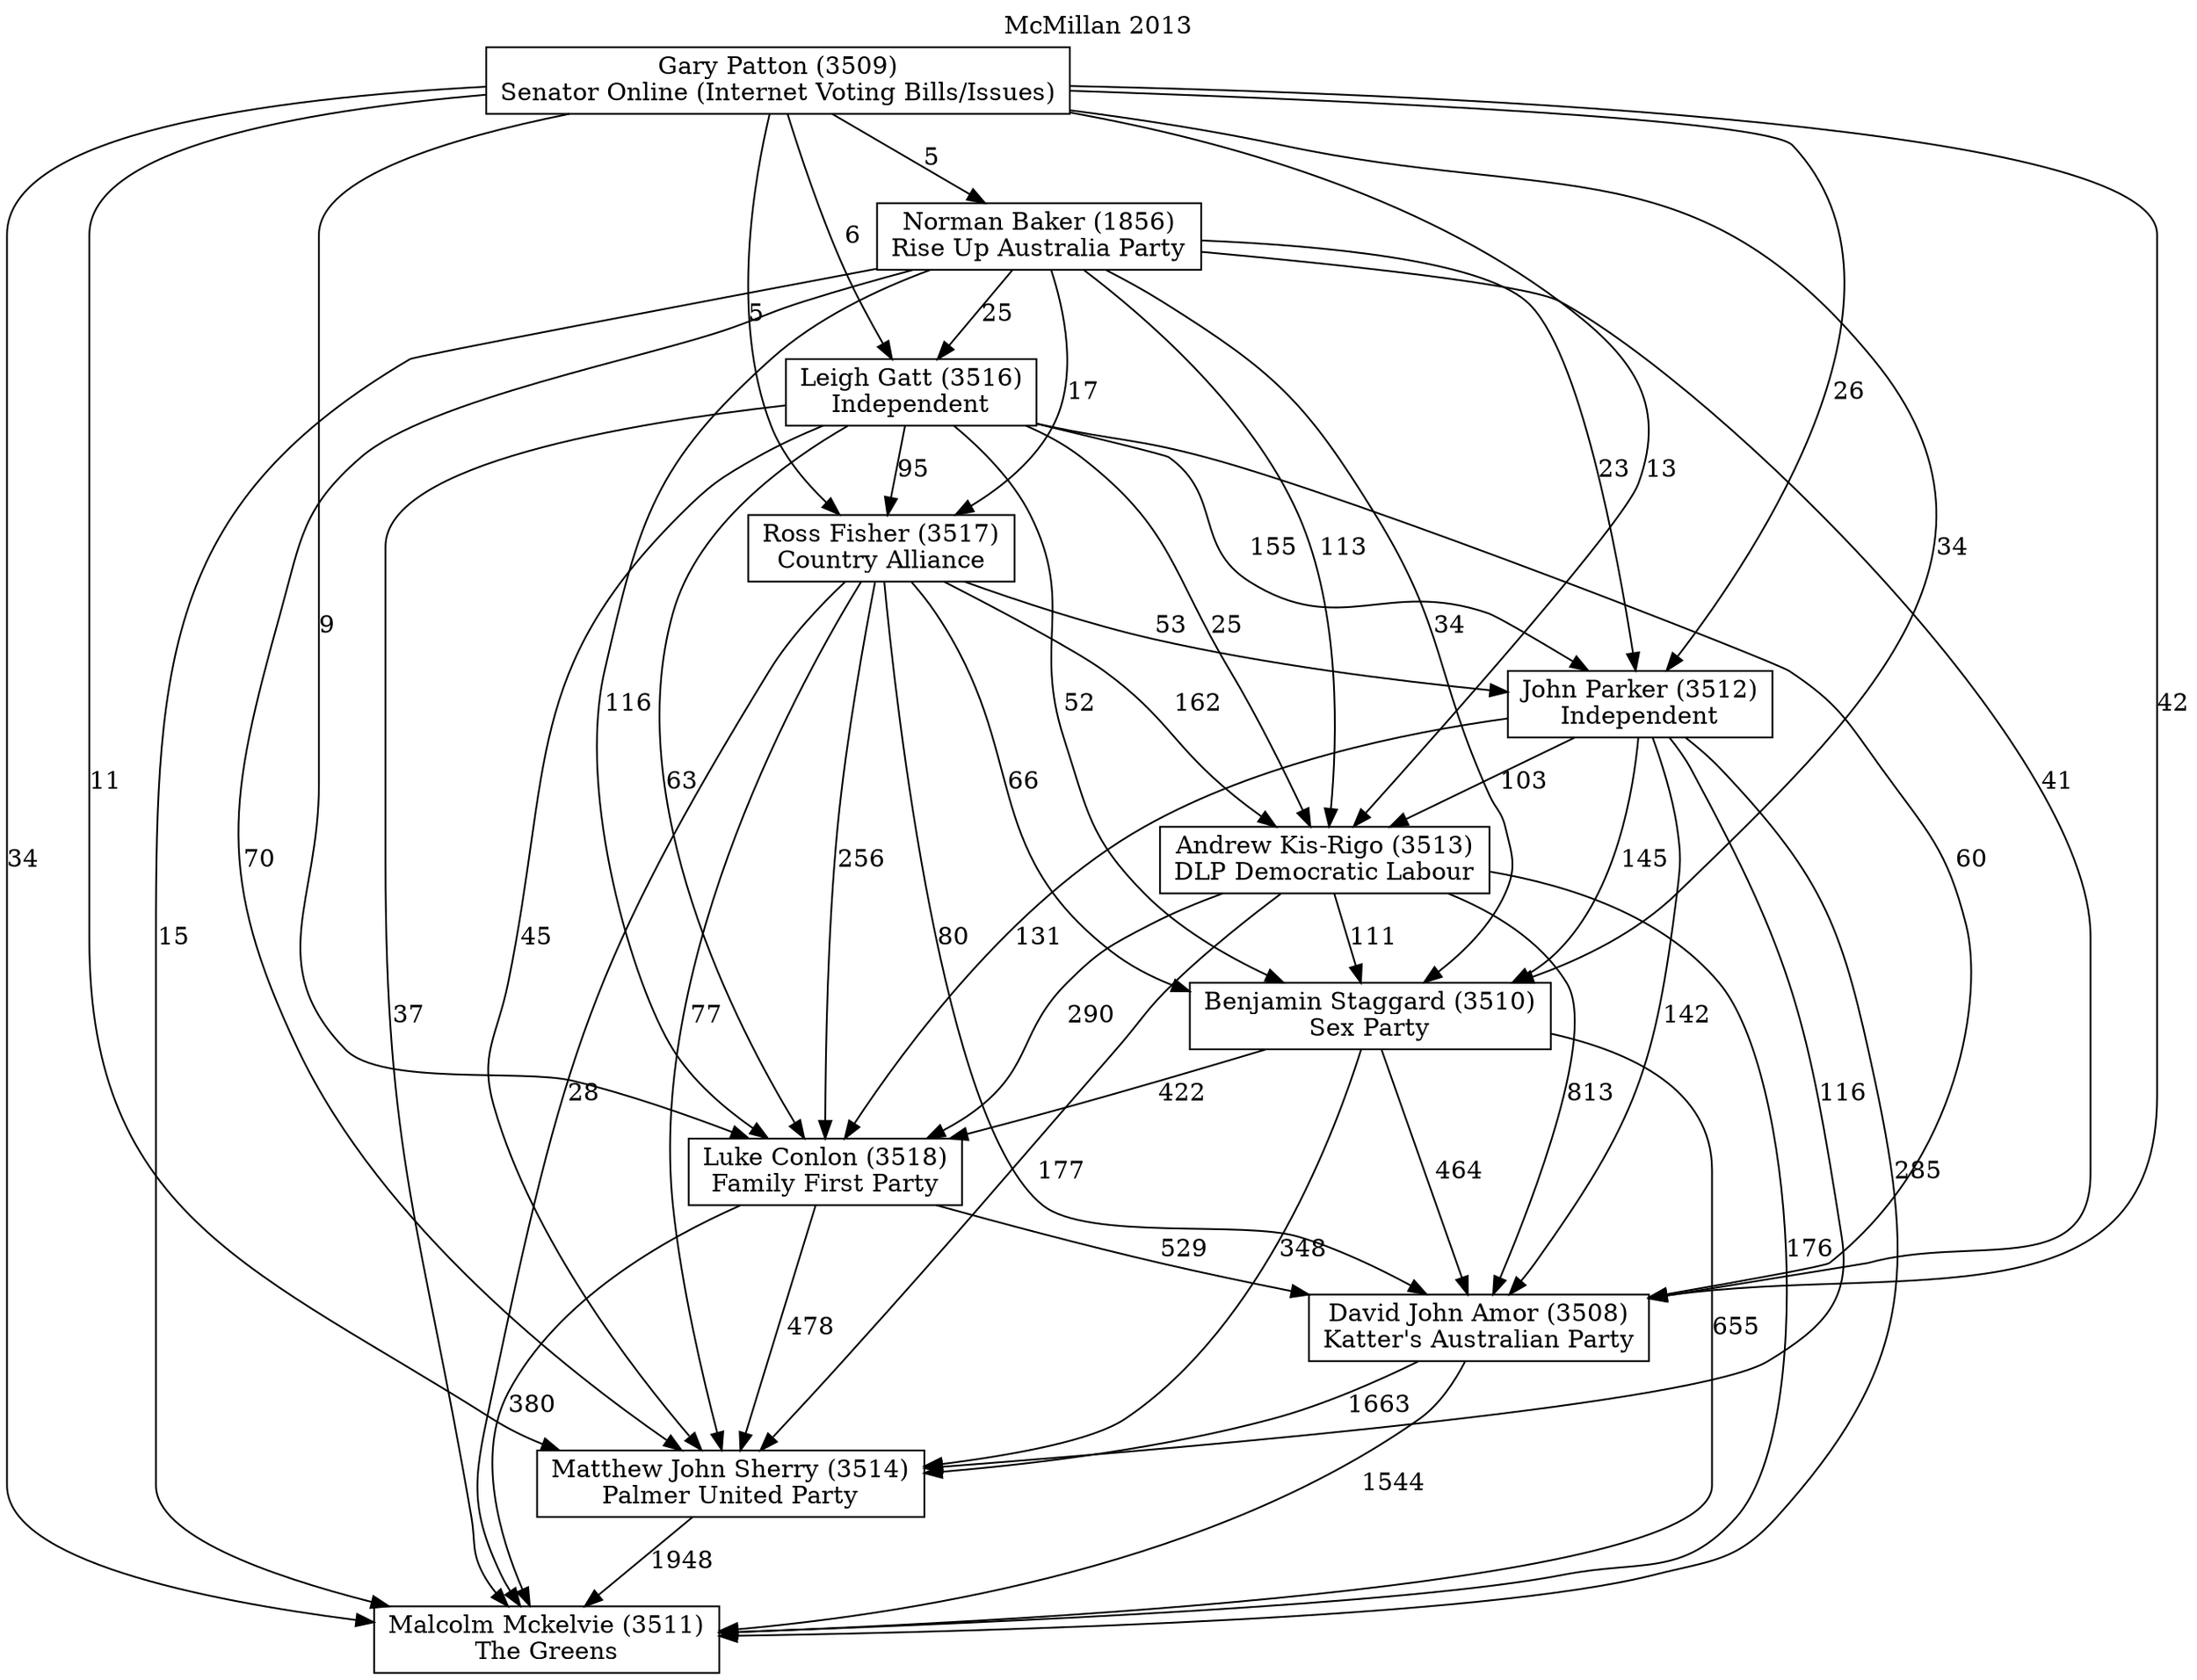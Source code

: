 // House preference flow
digraph "Malcolm Mckelvie (3511)_McMillan_2013" {
	graph [label="McMillan 2013" labelloc=t]
	node [shape=box]
	"Malcolm Mckelvie (3511)" [label="Malcolm Mckelvie (3511)
The Greens"]
	"Matthew John Sherry (3514)" [label="Matthew John Sherry (3514)
Palmer United Party"]
	"David John Amor (3508)" [label="David John Amor (3508)
Katter's Australian Party"]
	"Luke Conlon (3518)" [label="Luke Conlon (3518)
Family First Party"]
	"Benjamin Staggard (3510)" [label="Benjamin Staggard (3510)
Sex Party"]
	"Andrew Kis-Rigo (3513)" [label="Andrew Kis-Rigo (3513)
DLP Democratic Labour"]
	"John Parker (3512)" [label="John Parker (3512)
Independent"]
	"Ross Fisher (3517)" [label="Ross Fisher (3517)
Country Alliance"]
	"Leigh Gatt (3516)" [label="Leigh Gatt (3516)
Independent"]
	"Norman Baker (1856)" [label="Norman Baker (1856)
Rise Up Australia Party"]
	"Gary Patton (3509)" [label="Gary Patton (3509)
Senator Online (Internet Voting Bills/Issues)"]
	"Malcolm Mckelvie (3511)" [label="Malcolm Mckelvie (3511)
The Greens"]
	"David John Amor (3508)" [label="David John Amor (3508)
Katter's Australian Party"]
	"Luke Conlon (3518)" [label="Luke Conlon (3518)
Family First Party"]
	"Benjamin Staggard (3510)" [label="Benjamin Staggard (3510)
Sex Party"]
	"Andrew Kis-Rigo (3513)" [label="Andrew Kis-Rigo (3513)
DLP Democratic Labour"]
	"John Parker (3512)" [label="John Parker (3512)
Independent"]
	"Ross Fisher (3517)" [label="Ross Fisher (3517)
Country Alliance"]
	"Leigh Gatt (3516)" [label="Leigh Gatt (3516)
Independent"]
	"Norman Baker (1856)" [label="Norman Baker (1856)
Rise Up Australia Party"]
	"Gary Patton (3509)" [label="Gary Patton (3509)
Senator Online (Internet Voting Bills/Issues)"]
	"Malcolm Mckelvie (3511)" [label="Malcolm Mckelvie (3511)
The Greens"]
	"Luke Conlon (3518)" [label="Luke Conlon (3518)
Family First Party"]
	"Benjamin Staggard (3510)" [label="Benjamin Staggard (3510)
Sex Party"]
	"Andrew Kis-Rigo (3513)" [label="Andrew Kis-Rigo (3513)
DLP Democratic Labour"]
	"John Parker (3512)" [label="John Parker (3512)
Independent"]
	"Ross Fisher (3517)" [label="Ross Fisher (3517)
Country Alliance"]
	"Leigh Gatt (3516)" [label="Leigh Gatt (3516)
Independent"]
	"Norman Baker (1856)" [label="Norman Baker (1856)
Rise Up Australia Party"]
	"Gary Patton (3509)" [label="Gary Patton (3509)
Senator Online (Internet Voting Bills/Issues)"]
	"Malcolm Mckelvie (3511)" [label="Malcolm Mckelvie (3511)
The Greens"]
	"Benjamin Staggard (3510)" [label="Benjamin Staggard (3510)
Sex Party"]
	"Andrew Kis-Rigo (3513)" [label="Andrew Kis-Rigo (3513)
DLP Democratic Labour"]
	"John Parker (3512)" [label="John Parker (3512)
Independent"]
	"Ross Fisher (3517)" [label="Ross Fisher (3517)
Country Alliance"]
	"Leigh Gatt (3516)" [label="Leigh Gatt (3516)
Independent"]
	"Norman Baker (1856)" [label="Norman Baker (1856)
Rise Up Australia Party"]
	"Gary Patton (3509)" [label="Gary Patton (3509)
Senator Online (Internet Voting Bills/Issues)"]
	"Malcolm Mckelvie (3511)" [label="Malcolm Mckelvie (3511)
The Greens"]
	"Andrew Kis-Rigo (3513)" [label="Andrew Kis-Rigo (3513)
DLP Democratic Labour"]
	"John Parker (3512)" [label="John Parker (3512)
Independent"]
	"Ross Fisher (3517)" [label="Ross Fisher (3517)
Country Alliance"]
	"Leigh Gatt (3516)" [label="Leigh Gatt (3516)
Independent"]
	"Norman Baker (1856)" [label="Norman Baker (1856)
Rise Up Australia Party"]
	"Gary Patton (3509)" [label="Gary Patton (3509)
Senator Online (Internet Voting Bills/Issues)"]
	"Malcolm Mckelvie (3511)" [label="Malcolm Mckelvie (3511)
The Greens"]
	"John Parker (3512)" [label="John Parker (3512)
Independent"]
	"Ross Fisher (3517)" [label="Ross Fisher (3517)
Country Alliance"]
	"Leigh Gatt (3516)" [label="Leigh Gatt (3516)
Independent"]
	"Norman Baker (1856)" [label="Norman Baker (1856)
Rise Up Australia Party"]
	"Gary Patton (3509)" [label="Gary Patton (3509)
Senator Online (Internet Voting Bills/Issues)"]
	"Malcolm Mckelvie (3511)" [label="Malcolm Mckelvie (3511)
The Greens"]
	"Ross Fisher (3517)" [label="Ross Fisher (3517)
Country Alliance"]
	"Leigh Gatt (3516)" [label="Leigh Gatt (3516)
Independent"]
	"Norman Baker (1856)" [label="Norman Baker (1856)
Rise Up Australia Party"]
	"Gary Patton (3509)" [label="Gary Patton (3509)
Senator Online (Internet Voting Bills/Issues)"]
	"Malcolm Mckelvie (3511)" [label="Malcolm Mckelvie (3511)
The Greens"]
	"Leigh Gatt (3516)" [label="Leigh Gatt (3516)
Independent"]
	"Norman Baker (1856)" [label="Norman Baker (1856)
Rise Up Australia Party"]
	"Gary Patton (3509)" [label="Gary Patton (3509)
Senator Online (Internet Voting Bills/Issues)"]
	"Malcolm Mckelvie (3511)" [label="Malcolm Mckelvie (3511)
The Greens"]
	"Norman Baker (1856)" [label="Norman Baker (1856)
Rise Up Australia Party"]
	"Gary Patton (3509)" [label="Gary Patton (3509)
Senator Online (Internet Voting Bills/Issues)"]
	"Malcolm Mckelvie (3511)" [label="Malcolm Mckelvie (3511)
The Greens"]
	"Gary Patton (3509)" [label="Gary Patton (3509)
Senator Online (Internet Voting Bills/Issues)"]
	"Gary Patton (3509)" [label="Gary Patton (3509)
Senator Online (Internet Voting Bills/Issues)"]
	"Norman Baker (1856)" [label="Norman Baker (1856)
Rise Up Australia Party"]
	"Gary Patton (3509)" [label="Gary Patton (3509)
Senator Online (Internet Voting Bills/Issues)"]
	"Gary Patton (3509)" [label="Gary Patton (3509)
Senator Online (Internet Voting Bills/Issues)"]
	"Leigh Gatt (3516)" [label="Leigh Gatt (3516)
Independent"]
	"Norman Baker (1856)" [label="Norman Baker (1856)
Rise Up Australia Party"]
	"Gary Patton (3509)" [label="Gary Patton (3509)
Senator Online (Internet Voting Bills/Issues)"]
	"Leigh Gatt (3516)" [label="Leigh Gatt (3516)
Independent"]
	"Gary Patton (3509)" [label="Gary Patton (3509)
Senator Online (Internet Voting Bills/Issues)"]
	"Gary Patton (3509)" [label="Gary Patton (3509)
Senator Online (Internet Voting Bills/Issues)"]
	"Norman Baker (1856)" [label="Norman Baker (1856)
Rise Up Australia Party"]
	"Gary Patton (3509)" [label="Gary Patton (3509)
Senator Online (Internet Voting Bills/Issues)"]
	"Gary Patton (3509)" [label="Gary Patton (3509)
Senator Online (Internet Voting Bills/Issues)"]
	"Ross Fisher (3517)" [label="Ross Fisher (3517)
Country Alliance"]
	"Leigh Gatt (3516)" [label="Leigh Gatt (3516)
Independent"]
	"Norman Baker (1856)" [label="Norman Baker (1856)
Rise Up Australia Party"]
	"Gary Patton (3509)" [label="Gary Patton (3509)
Senator Online (Internet Voting Bills/Issues)"]
	"Ross Fisher (3517)" [label="Ross Fisher (3517)
Country Alliance"]
	"Norman Baker (1856)" [label="Norman Baker (1856)
Rise Up Australia Party"]
	"Gary Patton (3509)" [label="Gary Patton (3509)
Senator Online (Internet Voting Bills/Issues)"]
	"Ross Fisher (3517)" [label="Ross Fisher (3517)
Country Alliance"]
	"Gary Patton (3509)" [label="Gary Patton (3509)
Senator Online (Internet Voting Bills/Issues)"]
	"Gary Patton (3509)" [label="Gary Patton (3509)
Senator Online (Internet Voting Bills/Issues)"]
	"Norman Baker (1856)" [label="Norman Baker (1856)
Rise Up Australia Party"]
	"Gary Patton (3509)" [label="Gary Patton (3509)
Senator Online (Internet Voting Bills/Issues)"]
	"Gary Patton (3509)" [label="Gary Patton (3509)
Senator Online (Internet Voting Bills/Issues)"]
	"Leigh Gatt (3516)" [label="Leigh Gatt (3516)
Independent"]
	"Norman Baker (1856)" [label="Norman Baker (1856)
Rise Up Australia Party"]
	"Gary Patton (3509)" [label="Gary Patton (3509)
Senator Online (Internet Voting Bills/Issues)"]
	"Leigh Gatt (3516)" [label="Leigh Gatt (3516)
Independent"]
	"Gary Patton (3509)" [label="Gary Patton (3509)
Senator Online (Internet Voting Bills/Issues)"]
	"Gary Patton (3509)" [label="Gary Patton (3509)
Senator Online (Internet Voting Bills/Issues)"]
	"Norman Baker (1856)" [label="Norman Baker (1856)
Rise Up Australia Party"]
	"Gary Patton (3509)" [label="Gary Patton (3509)
Senator Online (Internet Voting Bills/Issues)"]
	"Gary Patton (3509)" [label="Gary Patton (3509)
Senator Online (Internet Voting Bills/Issues)"]
	"John Parker (3512)" [label="John Parker (3512)
Independent"]
	"Ross Fisher (3517)" [label="Ross Fisher (3517)
Country Alliance"]
	"Leigh Gatt (3516)" [label="Leigh Gatt (3516)
Independent"]
	"Norman Baker (1856)" [label="Norman Baker (1856)
Rise Up Australia Party"]
	"Gary Patton (3509)" [label="Gary Patton (3509)
Senator Online (Internet Voting Bills/Issues)"]
	"John Parker (3512)" [label="John Parker (3512)
Independent"]
	"Leigh Gatt (3516)" [label="Leigh Gatt (3516)
Independent"]
	"Norman Baker (1856)" [label="Norman Baker (1856)
Rise Up Australia Party"]
	"Gary Patton (3509)" [label="Gary Patton (3509)
Senator Online (Internet Voting Bills/Issues)"]
	"John Parker (3512)" [label="John Parker (3512)
Independent"]
	"Norman Baker (1856)" [label="Norman Baker (1856)
Rise Up Australia Party"]
	"Gary Patton (3509)" [label="Gary Patton (3509)
Senator Online (Internet Voting Bills/Issues)"]
	"John Parker (3512)" [label="John Parker (3512)
Independent"]
	"Gary Patton (3509)" [label="Gary Patton (3509)
Senator Online (Internet Voting Bills/Issues)"]
	"Gary Patton (3509)" [label="Gary Patton (3509)
Senator Online (Internet Voting Bills/Issues)"]
	"Norman Baker (1856)" [label="Norman Baker (1856)
Rise Up Australia Party"]
	"Gary Patton (3509)" [label="Gary Patton (3509)
Senator Online (Internet Voting Bills/Issues)"]
	"Gary Patton (3509)" [label="Gary Patton (3509)
Senator Online (Internet Voting Bills/Issues)"]
	"Leigh Gatt (3516)" [label="Leigh Gatt (3516)
Independent"]
	"Norman Baker (1856)" [label="Norman Baker (1856)
Rise Up Australia Party"]
	"Gary Patton (3509)" [label="Gary Patton (3509)
Senator Online (Internet Voting Bills/Issues)"]
	"Leigh Gatt (3516)" [label="Leigh Gatt (3516)
Independent"]
	"Gary Patton (3509)" [label="Gary Patton (3509)
Senator Online (Internet Voting Bills/Issues)"]
	"Gary Patton (3509)" [label="Gary Patton (3509)
Senator Online (Internet Voting Bills/Issues)"]
	"Norman Baker (1856)" [label="Norman Baker (1856)
Rise Up Australia Party"]
	"Gary Patton (3509)" [label="Gary Patton (3509)
Senator Online (Internet Voting Bills/Issues)"]
	"Gary Patton (3509)" [label="Gary Patton (3509)
Senator Online (Internet Voting Bills/Issues)"]
	"Ross Fisher (3517)" [label="Ross Fisher (3517)
Country Alliance"]
	"Leigh Gatt (3516)" [label="Leigh Gatt (3516)
Independent"]
	"Norman Baker (1856)" [label="Norman Baker (1856)
Rise Up Australia Party"]
	"Gary Patton (3509)" [label="Gary Patton (3509)
Senator Online (Internet Voting Bills/Issues)"]
	"Ross Fisher (3517)" [label="Ross Fisher (3517)
Country Alliance"]
	"Norman Baker (1856)" [label="Norman Baker (1856)
Rise Up Australia Party"]
	"Gary Patton (3509)" [label="Gary Patton (3509)
Senator Online (Internet Voting Bills/Issues)"]
	"Ross Fisher (3517)" [label="Ross Fisher (3517)
Country Alliance"]
	"Gary Patton (3509)" [label="Gary Patton (3509)
Senator Online (Internet Voting Bills/Issues)"]
	"Gary Patton (3509)" [label="Gary Patton (3509)
Senator Online (Internet Voting Bills/Issues)"]
	"Norman Baker (1856)" [label="Norman Baker (1856)
Rise Up Australia Party"]
	"Gary Patton (3509)" [label="Gary Patton (3509)
Senator Online (Internet Voting Bills/Issues)"]
	"Gary Patton (3509)" [label="Gary Patton (3509)
Senator Online (Internet Voting Bills/Issues)"]
	"Leigh Gatt (3516)" [label="Leigh Gatt (3516)
Independent"]
	"Norman Baker (1856)" [label="Norman Baker (1856)
Rise Up Australia Party"]
	"Gary Patton (3509)" [label="Gary Patton (3509)
Senator Online (Internet Voting Bills/Issues)"]
	"Leigh Gatt (3516)" [label="Leigh Gatt (3516)
Independent"]
	"Gary Patton (3509)" [label="Gary Patton (3509)
Senator Online (Internet Voting Bills/Issues)"]
	"Gary Patton (3509)" [label="Gary Patton (3509)
Senator Online (Internet Voting Bills/Issues)"]
	"Norman Baker (1856)" [label="Norman Baker (1856)
Rise Up Australia Party"]
	"Gary Patton (3509)" [label="Gary Patton (3509)
Senator Online (Internet Voting Bills/Issues)"]
	"Gary Patton (3509)" [label="Gary Patton (3509)
Senator Online (Internet Voting Bills/Issues)"]
	"Andrew Kis-Rigo (3513)" [label="Andrew Kis-Rigo (3513)
DLP Democratic Labour"]
	"John Parker (3512)" [label="John Parker (3512)
Independent"]
	"Ross Fisher (3517)" [label="Ross Fisher (3517)
Country Alliance"]
	"Leigh Gatt (3516)" [label="Leigh Gatt (3516)
Independent"]
	"Norman Baker (1856)" [label="Norman Baker (1856)
Rise Up Australia Party"]
	"Gary Patton (3509)" [label="Gary Patton (3509)
Senator Online (Internet Voting Bills/Issues)"]
	"Andrew Kis-Rigo (3513)" [label="Andrew Kis-Rigo (3513)
DLP Democratic Labour"]
	"Ross Fisher (3517)" [label="Ross Fisher (3517)
Country Alliance"]
	"Leigh Gatt (3516)" [label="Leigh Gatt (3516)
Independent"]
	"Norman Baker (1856)" [label="Norman Baker (1856)
Rise Up Australia Party"]
	"Gary Patton (3509)" [label="Gary Patton (3509)
Senator Online (Internet Voting Bills/Issues)"]
	"Andrew Kis-Rigo (3513)" [label="Andrew Kis-Rigo (3513)
DLP Democratic Labour"]
	"Leigh Gatt (3516)" [label="Leigh Gatt (3516)
Independent"]
	"Norman Baker (1856)" [label="Norman Baker (1856)
Rise Up Australia Party"]
	"Gary Patton (3509)" [label="Gary Patton (3509)
Senator Online (Internet Voting Bills/Issues)"]
	"Andrew Kis-Rigo (3513)" [label="Andrew Kis-Rigo (3513)
DLP Democratic Labour"]
	"Norman Baker (1856)" [label="Norman Baker (1856)
Rise Up Australia Party"]
	"Gary Patton (3509)" [label="Gary Patton (3509)
Senator Online (Internet Voting Bills/Issues)"]
	"Andrew Kis-Rigo (3513)" [label="Andrew Kis-Rigo (3513)
DLP Democratic Labour"]
	"Gary Patton (3509)" [label="Gary Patton (3509)
Senator Online (Internet Voting Bills/Issues)"]
	"Gary Patton (3509)" [label="Gary Patton (3509)
Senator Online (Internet Voting Bills/Issues)"]
	"Norman Baker (1856)" [label="Norman Baker (1856)
Rise Up Australia Party"]
	"Gary Patton (3509)" [label="Gary Patton (3509)
Senator Online (Internet Voting Bills/Issues)"]
	"Gary Patton (3509)" [label="Gary Patton (3509)
Senator Online (Internet Voting Bills/Issues)"]
	"Leigh Gatt (3516)" [label="Leigh Gatt (3516)
Independent"]
	"Norman Baker (1856)" [label="Norman Baker (1856)
Rise Up Australia Party"]
	"Gary Patton (3509)" [label="Gary Patton (3509)
Senator Online (Internet Voting Bills/Issues)"]
	"Leigh Gatt (3516)" [label="Leigh Gatt (3516)
Independent"]
	"Gary Patton (3509)" [label="Gary Patton (3509)
Senator Online (Internet Voting Bills/Issues)"]
	"Gary Patton (3509)" [label="Gary Patton (3509)
Senator Online (Internet Voting Bills/Issues)"]
	"Norman Baker (1856)" [label="Norman Baker (1856)
Rise Up Australia Party"]
	"Gary Patton (3509)" [label="Gary Patton (3509)
Senator Online (Internet Voting Bills/Issues)"]
	"Gary Patton (3509)" [label="Gary Patton (3509)
Senator Online (Internet Voting Bills/Issues)"]
	"Ross Fisher (3517)" [label="Ross Fisher (3517)
Country Alliance"]
	"Leigh Gatt (3516)" [label="Leigh Gatt (3516)
Independent"]
	"Norman Baker (1856)" [label="Norman Baker (1856)
Rise Up Australia Party"]
	"Gary Patton (3509)" [label="Gary Patton (3509)
Senator Online (Internet Voting Bills/Issues)"]
	"Ross Fisher (3517)" [label="Ross Fisher (3517)
Country Alliance"]
	"Norman Baker (1856)" [label="Norman Baker (1856)
Rise Up Australia Party"]
	"Gary Patton (3509)" [label="Gary Patton (3509)
Senator Online (Internet Voting Bills/Issues)"]
	"Ross Fisher (3517)" [label="Ross Fisher (3517)
Country Alliance"]
	"Gary Patton (3509)" [label="Gary Patton (3509)
Senator Online (Internet Voting Bills/Issues)"]
	"Gary Patton (3509)" [label="Gary Patton (3509)
Senator Online (Internet Voting Bills/Issues)"]
	"Norman Baker (1856)" [label="Norman Baker (1856)
Rise Up Australia Party"]
	"Gary Patton (3509)" [label="Gary Patton (3509)
Senator Online (Internet Voting Bills/Issues)"]
	"Gary Patton (3509)" [label="Gary Patton (3509)
Senator Online (Internet Voting Bills/Issues)"]
	"Leigh Gatt (3516)" [label="Leigh Gatt (3516)
Independent"]
	"Norman Baker (1856)" [label="Norman Baker (1856)
Rise Up Australia Party"]
	"Gary Patton (3509)" [label="Gary Patton (3509)
Senator Online (Internet Voting Bills/Issues)"]
	"Leigh Gatt (3516)" [label="Leigh Gatt (3516)
Independent"]
	"Gary Patton (3509)" [label="Gary Patton (3509)
Senator Online (Internet Voting Bills/Issues)"]
	"Gary Patton (3509)" [label="Gary Patton (3509)
Senator Online (Internet Voting Bills/Issues)"]
	"Norman Baker (1856)" [label="Norman Baker (1856)
Rise Up Australia Party"]
	"Gary Patton (3509)" [label="Gary Patton (3509)
Senator Online (Internet Voting Bills/Issues)"]
	"Gary Patton (3509)" [label="Gary Patton (3509)
Senator Online (Internet Voting Bills/Issues)"]
	"John Parker (3512)" [label="John Parker (3512)
Independent"]
	"Ross Fisher (3517)" [label="Ross Fisher (3517)
Country Alliance"]
	"Leigh Gatt (3516)" [label="Leigh Gatt (3516)
Independent"]
	"Norman Baker (1856)" [label="Norman Baker (1856)
Rise Up Australia Party"]
	"Gary Patton (3509)" [label="Gary Patton (3509)
Senator Online (Internet Voting Bills/Issues)"]
	"John Parker (3512)" [label="John Parker (3512)
Independent"]
	"Leigh Gatt (3516)" [label="Leigh Gatt (3516)
Independent"]
	"Norman Baker (1856)" [label="Norman Baker (1856)
Rise Up Australia Party"]
	"Gary Patton (3509)" [label="Gary Patton (3509)
Senator Online (Internet Voting Bills/Issues)"]
	"John Parker (3512)" [label="John Parker (3512)
Independent"]
	"Norman Baker (1856)" [label="Norman Baker (1856)
Rise Up Australia Party"]
	"Gary Patton (3509)" [label="Gary Patton (3509)
Senator Online (Internet Voting Bills/Issues)"]
	"John Parker (3512)" [label="John Parker (3512)
Independent"]
	"Gary Patton (3509)" [label="Gary Patton (3509)
Senator Online (Internet Voting Bills/Issues)"]
	"Gary Patton (3509)" [label="Gary Patton (3509)
Senator Online (Internet Voting Bills/Issues)"]
	"Norman Baker (1856)" [label="Norman Baker (1856)
Rise Up Australia Party"]
	"Gary Patton (3509)" [label="Gary Patton (3509)
Senator Online (Internet Voting Bills/Issues)"]
	"Gary Patton (3509)" [label="Gary Patton (3509)
Senator Online (Internet Voting Bills/Issues)"]
	"Leigh Gatt (3516)" [label="Leigh Gatt (3516)
Independent"]
	"Norman Baker (1856)" [label="Norman Baker (1856)
Rise Up Australia Party"]
	"Gary Patton (3509)" [label="Gary Patton (3509)
Senator Online (Internet Voting Bills/Issues)"]
	"Leigh Gatt (3516)" [label="Leigh Gatt (3516)
Independent"]
	"Gary Patton (3509)" [label="Gary Patton (3509)
Senator Online (Internet Voting Bills/Issues)"]
	"Gary Patton (3509)" [label="Gary Patton (3509)
Senator Online (Internet Voting Bills/Issues)"]
	"Norman Baker (1856)" [label="Norman Baker (1856)
Rise Up Australia Party"]
	"Gary Patton (3509)" [label="Gary Patton (3509)
Senator Online (Internet Voting Bills/Issues)"]
	"Gary Patton (3509)" [label="Gary Patton (3509)
Senator Online (Internet Voting Bills/Issues)"]
	"Ross Fisher (3517)" [label="Ross Fisher (3517)
Country Alliance"]
	"Leigh Gatt (3516)" [label="Leigh Gatt (3516)
Independent"]
	"Norman Baker (1856)" [label="Norman Baker (1856)
Rise Up Australia Party"]
	"Gary Patton (3509)" [label="Gary Patton (3509)
Senator Online (Internet Voting Bills/Issues)"]
	"Ross Fisher (3517)" [label="Ross Fisher (3517)
Country Alliance"]
	"Norman Baker (1856)" [label="Norman Baker (1856)
Rise Up Australia Party"]
	"Gary Patton (3509)" [label="Gary Patton (3509)
Senator Online (Internet Voting Bills/Issues)"]
	"Ross Fisher (3517)" [label="Ross Fisher (3517)
Country Alliance"]
	"Gary Patton (3509)" [label="Gary Patton (3509)
Senator Online (Internet Voting Bills/Issues)"]
	"Gary Patton (3509)" [label="Gary Patton (3509)
Senator Online (Internet Voting Bills/Issues)"]
	"Norman Baker (1856)" [label="Norman Baker (1856)
Rise Up Australia Party"]
	"Gary Patton (3509)" [label="Gary Patton (3509)
Senator Online (Internet Voting Bills/Issues)"]
	"Gary Patton (3509)" [label="Gary Patton (3509)
Senator Online (Internet Voting Bills/Issues)"]
	"Leigh Gatt (3516)" [label="Leigh Gatt (3516)
Independent"]
	"Norman Baker (1856)" [label="Norman Baker (1856)
Rise Up Australia Party"]
	"Gary Patton (3509)" [label="Gary Patton (3509)
Senator Online (Internet Voting Bills/Issues)"]
	"Leigh Gatt (3516)" [label="Leigh Gatt (3516)
Independent"]
	"Gary Patton (3509)" [label="Gary Patton (3509)
Senator Online (Internet Voting Bills/Issues)"]
	"Gary Patton (3509)" [label="Gary Patton (3509)
Senator Online (Internet Voting Bills/Issues)"]
	"Norman Baker (1856)" [label="Norman Baker (1856)
Rise Up Australia Party"]
	"Gary Patton (3509)" [label="Gary Patton (3509)
Senator Online (Internet Voting Bills/Issues)"]
	"Gary Patton (3509)" [label="Gary Patton (3509)
Senator Online (Internet Voting Bills/Issues)"]
	"Benjamin Staggard (3510)" [label="Benjamin Staggard (3510)
Sex Party"]
	"Andrew Kis-Rigo (3513)" [label="Andrew Kis-Rigo (3513)
DLP Democratic Labour"]
	"John Parker (3512)" [label="John Parker (3512)
Independent"]
	"Ross Fisher (3517)" [label="Ross Fisher (3517)
Country Alliance"]
	"Leigh Gatt (3516)" [label="Leigh Gatt (3516)
Independent"]
	"Norman Baker (1856)" [label="Norman Baker (1856)
Rise Up Australia Party"]
	"Gary Patton (3509)" [label="Gary Patton (3509)
Senator Online (Internet Voting Bills/Issues)"]
	"Benjamin Staggard (3510)" [label="Benjamin Staggard (3510)
Sex Party"]
	"John Parker (3512)" [label="John Parker (3512)
Independent"]
	"Ross Fisher (3517)" [label="Ross Fisher (3517)
Country Alliance"]
	"Leigh Gatt (3516)" [label="Leigh Gatt (3516)
Independent"]
	"Norman Baker (1856)" [label="Norman Baker (1856)
Rise Up Australia Party"]
	"Gary Patton (3509)" [label="Gary Patton (3509)
Senator Online (Internet Voting Bills/Issues)"]
	"Benjamin Staggard (3510)" [label="Benjamin Staggard (3510)
Sex Party"]
	"Ross Fisher (3517)" [label="Ross Fisher (3517)
Country Alliance"]
	"Leigh Gatt (3516)" [label="Leigh Gatt (3516)
Independent"]
	"Norman Baker (1856)" [label="Norman Baker (1856)
Rise Up Australia Party"]
	"Gary Patton (3509)" [label="Gary Patton (3509)
Senator Online (Internet Voting Bills/Issues)"]
	"Benjamin Staggard (3510)" [label="Benjamin Staggard (3510)
Sex Party"]
	"Leigh Gatt (3516)" [label="Leigh Gatt (3516)
Independent"]
	"Norman Baker (1856)" [label="Norman Baker (1856)
Rise Up Australia Party"]
	"Gary Patton (3509)" [label="Gary Patton (3509)
Senator Online (Internet Voting Bills/Issues)"]
	"Benjamin Staggard (3510)" [label="Benjamin Staggard (3510)
Sex Party"]
	"Norman Baker (1856)" [label="Norman Baker (1856)
Rise Up Australia Party"]
	"Gary Patton (3509)" [label="Gary Patton (3509)
Senator Online (Internet Voting Bills/Issues)"]
	"Benjamin Staggard (3510)" [label="Benjamin Staggard (3510)
Sex Party"]
	"Gary Patton (3509)" [label="Gary Patton (3509)
Senator Online (Internet Voting Bills/Issues)"]
	"Gary Patton (3509)" [label="Gary Patton (3509)
Senator Online (Internet Voting Bills/Issues)"]
	"Norman Baker (1856)" [label="Norman Baker (1856)
Rise Up Australia Party"]
	"Gary Patton (3509)" [label="Gary Patton (3509)
Senator Online (Internet Voting Bills/Issues)"]
	"Gary Patton (3509)" [label="Gary Patton (3509)
Senator Online (Internet Voting Bills/Issues)"]
	"Leigh Gatt (3516)" [label="Leigh Gatt (3516)
Independent"]
	"Norman Baker (1856)" [label="Norman Baker (1856)
Rise Up Australia Party"]
	"Gary Patton (3509)" [label="Gary Patton (3509)
Senator Online (Internet Voting Bills/Issues)"]
	"Leigh Gatt (3516)" [label="Leigh Gatt (3516)
Independent"]
	"Gary Patton (3509)" [label="Gary Patton (3509)
Senator Online (Internet Voting Bills/Issues)"]
	"Gary Patton (3509)" [label="Gary Patton (3509)
Senator Online (Internet Voting Bills/Issues)"]
	"Norman Baker (1856)" [label="Norman Baker (1856)
Rise Up Australia Party"]
	"Gary Patton (3509)" [label="Gary Patton (3509)
Senator Online (Internet Voting Bills/Issues)"]
	"Gary Patton (3509)" [label="Gary Patton (3509)
Senator Online (Internet Voting Bills/Issues)"]
	"Ross Fisher (3517)" [label="Ross Fisher (3517)
Country Alliance"]
	"Leigh Gatt (3516)" [label="Leigh Gatt (3516)
Independent"]
	"Norman Baker (1856)" [label="Norman Baker (1856)
Rise Up Australia Party"]
	"Gary Patton (3509)" [label="Gary Patton (3509)
Senator Online (Internet Voting Bills/Issues)"]
	"Ross Fisher (3517)" [label="Ross Fisher (3517)
Country Alliance"]
	"Norman Baker (1856)" [label="Norman Baker (1856)
Rise Up Australia Party"]
	"Gary Patton (3509)" [label="Gary Patton (3509)
Senator Online (Internet Voting Bills/Issues)"]
	"Ross Fisher (3517)" [label="Ross Fisher (3517)
Country Alliance"]
	"Gary Patton (3509)" [label="Gary Patton (3509)
Senator Online (Internet Voting Bills/Issues)"]
	"Gary Patton (3509)" [label="Gary Patton (3509)
Senator Online (Internet Voting Bills/Issues)"]
	"Norman Baker (1856)" [label="Norman Baker (1856)
Rise Up Australia Party"]
	"Gary Patton (3509)" [label="Gary Patton (3509)
Senator Online (Internet Voting Bills/Issues)"]
	"Gary Patton (3509)" [label="Gary Patton (3509)
Senator Online (Internet Voting Bills/Issues)"]
	"Leigh Gatt (3516)" [label="Leigh Gatt (3516)
Independent"]
	"Norman Baker (1856)" [label="Norman Baker (1856)
Rise Up Australia Party"]
	"Gary Patton (3509)" [label="Gary Patton (3509)
Senator Online (Internet Voting Bills/Issues)"]
	"Leigh Gatt (3516)" [label="Leigh Gatt (3516)
Independent"]
	"Gary Patton (3509)" [label="Gary Patton (3509)
Senator Online (Internet Voting Bills/Issues)"]
	"Gary Patton (3509)" [label="Gary Patton (3509)
Senator Online (Internet Voting Bills/Issues)"]
	"Norman Baker (1856)" [label="Norman Baker (1856)
Rise Up Australia Party"]
	"Gary Patton (3509)" [label="Gary Patton (3509)
Senator Online (Internet Voting Bills/Issues)"]
	"Gary Patton (3509)" [label="Gary Patton (3509)
Senator Online (Internet Voting Bills/Issues)"]
	"John Parker (3512)" [label="John Parker (3512)
Independent"]
	"Ross Fisher (3517)" [label="Ross Fisher (3517)
Country Alliance"]
	"Leigh Gatt (3516)" [label="Leigh Gatt (3516)
Independent"]
	"Norman Baker (1856)" [label="Norman Baker (1856)
Rise Up Australia Party"]
	"Gary Patton (3509)" [label="Gary Patton (3509)
Senator Online (Internet Voting Bills/Issues)"]
	"John Parker (3512)" [label="John Parker (3512)
Independent"]
	"Leigh Gatt (3516)" [label="Leigh Gatt (3516)
Independent"]
	"Norman Baker (1856)" [label="Norman Baker (1856)
Rise Up Australia Party"]
	"Gary Patton (3509)" [label="Gary Patton (3509)
Senator Online (Internet Voting Bills/Issues)"]
	"John Parker (3512)" [label="John Parker (3512)
Independent"]
	"Norman Baker (1856)" [label="Norman Baker (1856)
Rise Up Australia Party"]
	"Gary Patton (3509)" [label="Gary Patton (3509)
Senator Online (Internet Voting Bills/Issues)"]
	"John Parker (3512)" [label="John Parker (3512)
Independent"]
	"Gary Patton (3509)" [label="Gary Patton (3509)
Senator Online (Internet Voting Bills/Issues)"]
	"Gary Patton (3509)" [label="Gary Patton (3509)
Senator Online (Internet Voting Bills/Issues)"]
	"Norman Baker (1856)" [label="Norman Baker (1856)
Rise Up Australia Party"]
	"Gary Patton (3509)" [label="Gary Patton (3509)
Senator Online (Internet Voting Bills/Issues)"]
	"Gary Patton (3509)" [label="Gary Patton (3509)
Senator Online (Internet Voting Bills/Issues)"]
	"Leigh Gatt (3516)" [label="Leigh Gatt (3516)
Independent"]
	"Norman Baker (1856)" [label="Norman Baker (1856)
Rise Up Australia Party"]
	"Gary Patton (3509)" [label="Gary Patton (3509)
Senator Online (Internet Voting Bills/Issues)"]
	"Leigh Gatt (3516)" [label="Leigh Gatt (3516)
Independent"]
	"Gary Patton (3509)" [label="Gary Patton (3509)
Senator Online (Internet Voting Bills/Issues)"]
	"Gary Patton (3509)" [label="Gary Patton (3509)
Senator Online (Internet Voting Bills/Issues)"]
	"Norman Baker (1856)" [label="Norman Baker (1856)
Rise Up Australia Party"]
	"Gary Patton (3509)" [label="Gary Patton (3509)
Senator Online (Internet Voting Bills/Issues)"]
	"Gary Patton (3509)" [label="Gary Patton (3509)
Senator Online (Internet Voting Bills/Issues)"]
	"Ross Fisher (3517)" [label="Ross Fisher (3517)
Country Alliance"]
	"Leigh Gatt (3516)" [label="Leigh Gatt (3516)
Independent"]
	"Norman Baker (1856)" [label="Norman Baker (1856)
Rise Up Australia Party"]
	"Gary Patton (3509)" [label="Gary Patton (3509)
Senator Online (Internet Voting Bills/Issues)"]
	"Ross Fisher (3517)" [label="Ross Fisher (3517)
Country Alliance"]
	"Norman Baker (1856)" [label="Norman Baker (1856)
Rise Up Australia Party"]
	"Gary Patton (3509)" [label="Gary Patton (3509)
Senator Online (Internet Voting Bills/Issues)"]
	"Ross Fisher (3517)" [label="Ross Fisher (3517)
Country Alliance"]
	"Gary Patton (3509)" [label="Gary Patton (3509)
Senator Online (Internet Voting Bills/Issues)"]
	"Gary Patton (3509)" [label="Gary Patton (3509)
Senator Online (Internet Voting Bills/Issues)"]
	"Norman Baker (1856)" [label="Norman Baker (1856)
Rise Up Australia Party"]
	"Gary Patton (3509)" [label="Gary Patton (3509)
Senator Online (Internet Voting Bills/Issues)"]
	"Gary Patton (3509)" [label="Gary Patton (3509)
Senator Online (Internet Voting Bills/Issues)"]
	"Leigh Gatt (3516)" [label="Leigh Gatt (3516)
Independent"]
	"Norman Baker (1856)" [label="Norman Baker (1856)
Rise Up Australia Party"]
	"Gary Patton (3509)" [label="Gary Patton (3509)
Senator Online (Internet Voting Bills/Issues)"]
	"Leigh Gatt (3516)" [label="Leigh Gatt (3516)
Independent"]
	"Gary Patton (3509)" [label="Gary Patton (3509)
Senator Online (Internet Voting Bills/Issues)"]
	"Gary Patton (3509)" [label="Gary Patton (3509)
Senator Online (Internet Voting Bills/Issues)"]
	"Norman Baker (1856)" [label="Norman Baker (1856)
Rise Up Australia Party"]
	"Gary Patton (3509)" [label="Gary Patton (3509)
Senator Online (Internet Voting Bills/Issues)"]
	"Gary Patton (3509)" [label="Gary Patton (3509)
Senator Online (Internet Voting Bills/Issues)"]
	"Andrew Kis-Rigo (3513)" [label="Andrew Kis-Rigo (3513)
DLP Democratic Labour"]
	"John Parker (3512)" [label="John Parker (3512)
Independent"]
	"Ross Fisher (3517)" [label="Ross Fisher (3517)
Country Alliance"]
	"Leigh Gatt (3516)" [label="Leigh Gatt (3516)
Independent"]
	"Norman Baker (1856)" [label="Norman Baker (1856)
Rise Up Australia Party"]
	"Gary Patton (3509)" [label="Gary Patton (3509)
Senator Online (Internet Voting Bills/Issues)"]
	"Andrew Kis-Rigo (3513)" [label="Andrew Kis-Rigo (3513)
DLP Democratic Labour"]
	"Ross Fisher (3517)" [label="Ross Fisher (3517)
Country Alliance"]
	"Leigh Gatt (3516)" [label="Leigh Gatt (3516)
Independent"]
	"Norman Baker (1856)" [label="Norman Baker (1856)
Rise Up Australia Party"]
	"Gary Patton (3509)" [label="Gary Patton (3509)
Senator Online (Internet Voting Bills/Issues)"]
	"Andrew Kis-Rigo (3513)" [label="Andrew Kis-Rigo (3513)
DLP Democratic Labour"]
	"Leigh Gatt (3516)" [label="Leigh Gatt (3516)
Independent"]
	"Norman Baker (1856)" [label="Norman Baker (1856)
Rise Up Australia Party"]
	"Gary Patton (3509)" [label="Gary Patton (3509)
Senator Online (Internet Voting Bills/Issues)"]
	"Andrew Kis-Rigo (3513)" [label="Andrew Kis-Rigo (3513)
DLP Democratic Labour"]
	"Norman Baker (1856)" [label="Norman Baker (1856)
Rise Up Australia Party"]
	"Gary Patton (3509)" [label="Gary Patton (3509)
Senator Online (Internet Voting Bills/Issues)"]
	"Andrew Kis-Rigo (3513)" [label="Andrew Kis-Rigo (3513)
DLP Democratic Labour"]
	"Gary Patton (3509)" [label="Gary Patton (3509)
Senator Online (Internet Voting Bills/Issues)"]
	"Gary Patton (3509)" [label="Gary Patton (3509)
Senator Online (Internet Voting Bills/Issues)"]
	"Norman Baker (1856)" [label="Norman Baker (1856)
Rise Up Australia Party"]
	"Gary Patton (3509)" [label="Gary Patton (3509)
Senator Online (Internet Voting Bills/Issues)"]
	"Gary Patton (3509)" [label="Gary Patton (3509)
Senator Online (Internet Voting Bills/Issues)"]
	"Leigh Gatt (3516)" [label="Leigh Gatt (3516)
Independent"]
	"Norman Baker (1856)" [label="Norman Baker (1856)
Rise Up Australia Party"]
	"Gary Patton (3509)" [label="Gary Patton (3509)
Senator Online (Internet Voting Bills/Issues)"]
	"Leigh Gatt (3516)" [label="Leigh Gatt (3516)
Independent"]
	"Gary Patton (3509)" [label="Gary Patton (3509)
Senator Online (Internet Voting Bills/Issues)"]
	"Gary Patton (3509)" [label="Gary Patton (3509)
Senator Online (Internet Voting Bills/Issues)"]
	"Norman Baker (1856)" [label="Norman Baker (1856)
Rise Up Australia Party"]
	"Gary Patton (3509)" [label="Gary Patton (3509)
Senator Online (Internet Voting Bills/Issues)"]
	"Gary Patton (3509)" [label="Gary Patton (3509)
Senator Online (Internet Voting Bills/Issues)"]
	"Ross Fisher (3517)" [label="Ross Fisher (3517)
Country Alliance"]
	"Leigh Gatt (3516)" [label="Leigh Gatt (3516)
Independent"]
	"Norman Baker (1856)" [label="Norman Baker (1856)
Rise Up Australia Party"]
	"Gary Patton (3509)" [label="Gary Patton (3509)
Senator Online (Internet Voting Bills/Issues)"]
	"Ross Fisher (3517)" [label="Ross Fisher (3517)
Country Alliance"]
	"Norman Baker (1856)" [label="Norman Baker (1856)
Rise Up Australia Party"]
	"Gary Patton (3509)" [label="Gary Patton (3509)
Senator Online (Internet Voting Bills/Issues)"]
	"Ross Fisher (3517)" [label="Ross Fisher (3517)
Country Alliance"]
	"Gary Patton (3509)" [label="Gary Patton (3509)
Senator Online (Internet Voting Bills/Issues)"]
	"Gary Patton (3509)" [label="Gary Patton (3509)
Senator Online (Internet Voting Bills/Issues)"]
	"Norman Baker (1856)" [label="Norman Baker (1856)
Rise Up Australia Party"]
	"Gary Patton (3509)" [label="Gary Patton (3509)
Senator Online (Internet Voting Bills/Issues)"]
	"Gary Patton (3509)" [label="Gary Patton (3509)
Senator Online (Internet Voting Bills/Issues)"]
	"Leigh Gatt (3516)" [label="Leigh Gatt (3516)
Independent"]
	"Norman Baker (1856)" [label="Norman Baker (1856)
Rise Up Australia Party"]
	"Gary Patton (3509)" [label="Gary Patton (3509)
Senator Online (Internet Voting Bills/Issues)"]
	"Leigh Gatt (3516)" [label="Leigh Gatt (3516)
Independent"]
	"Gary Patton (3509)" [label="Gary Patton (3509)
Senator Online (Internet Voting Bills/Issues)"]
	"Gary Patton (3509)" [label="Gary Patton (3509)
Senator Online (Internet Voting Bills/Issues)"]
	"Norman Baker (1856)" [label="Norman Baker (1856)
Rise Up Australia Party"]
	"Gary Patton (3509)" [label="Gary Patton (3509)
Senator Online (Internet Voting Bills/Issues)"]
	"Gary Patton (3509)" [label="Gary Patton (3509)
Senator Online (Internet Voting Bills/Issues)"]
	"John Parker (3512)" [label="John Parker (3512)
Independent"]
	"Ross Fisher (3517)" [label="Ross Fisher (3517)
Country Alliance"]
	"Leigh Gatt (3516)" [label="Leigh Gatt (3516)
Independent"]
	"Norman Baker (1856)" [label="Norman Baker (1856)
Rise Up Australia Party"]
	"Gary Patton (3509)" [label="Gary Patton (3509)
Senator Online (Internet Voting Bills/Issues)"]
	"John Parker (3512)" [label="John Parker (3512)
Independent"]
	"Leigh Gatt (3516)" [label="Leigh Gatt (3516)
Independent"]
	"Norman Baker (1856)" [label="Norman Baker (1856)
Rise Up Australia Party"]
	"Gary Patton (3509)" [label="Gary Patton (3509)
Senator Online (Internet Voting Bills/Issues)"]
	"John Parker (3512)" [label="John Parker (3512)
Independent"]
	"Norman Baker (1856)" [label="Norman Baker (1856)
Rise Up Australia Party"]
	"Gary Patton (3509)" [label="Gary Patton (3509)
Senator Online (Internet Voting Bills/Issues)"]
	"John Parker (3512)" [label="John Parker (3512)
Independent"]
	"Gary Patton (3509)" [label="Gary Patton (3509)
Senator Online (Internet Voting Bills/Issues)"]
	"Gary Patton (3509)" [label="Gary Patton (3509)
Senator Online (Internet Voting Bills/Issues)"]
	"Norman Baker (1856)" [label="Norman Baker (1856)
Rise Up Australia Party"]
	"Gary Patton (3509)" [label="Gary Patton (3509)
Senator Online (Internet Voting Bills/Issues)"]
	"Gary Patton (3509)" [label="Gary Patton (3509)
Senator Online (Internet Voting Bills/Issues)"]
	"Leigh Gatt (3516)" [label="Leigh Gatt (3516)
Independent"]
	"Norman Baker (1856)" [label="Norman Baker (1856)
Rise Up Australia Party"]
	"Gary Patton (3509)" [label="Gary Patton (3509)
Senator Online (Internet Voting Bills/Issues)"]
	"Leigh Gatt (3516)" [label="Leigh Gatt (3516)
Independent"]
	"Gary Patton (3509)" [label="Gary Patton (3509)
Senator Online (Internet Voting Bills/Issues)"]
	"Gary Patton (3509)" [label="Gary Patton (3509)
Senator Online (Internet Voting Bills/Issues)"]
	"Norman Baker (1856)" [label="Norman Baker (1856)
Rise Up Australia Party"]
	"Gary Patton (3509)" [label="Gary Patton (3509)
Senator Online (Internet Voting Bills/Issues)"]
	"Gary Patton (3509)" [label="Gary Patton (3509)
Senator Online (Internet Voting Bills/Issues)"]
	"Ross Fisher (3517)" [label="Ross Fisher (3517)
Country Alliance"]
	"Leigh Gatt (3516)" [label="Leigh Gatt (3516)
Independent"]
	"Norman Baker (1856)" [label="Norman Baker (1856)
Rise Up Australia Party"]
	"Gary Patton (3509)" [label="Gary Patton (3509)
Senator Online (Internet Voting Bills/Issues)"]
	"Ross Fisher (3517)" [label="Ross Fisher (3517)
Country Alliance"]
	"Norman Baker (1856)" [label="Norman Baker (1856)
Rise Up Australia Party"]
	"Gary Patton (3509)" [label="Gary Patton (3509)
Senator Online (Internet Voting Bills/Issues)"]
	"Ross Fisher (3517)" [label="Ross Fisher (3517)
Country Alliance"]
	"Gary Patton (3509)" [label="Gary Patton (3509)
Senator Online (Internet Voting Bills/Issues)"]
	"Gary Patton (3509)" [label="Gary Patton (3509)
Senator Online (Internet Voting Bills/Issues)"]
	"Norman Baker (1856)" [label="Norman Baker (1856)
Rise Up Australia Party"]
	"Gary Patton (3509)" [label="Gary Patton (3509)
Senator Online (Internet Voting Bills/Issues)"]
	"Gary Patton (3509)" [label="Gary Patton (3509)
Senator Online (Internet Voting Bills/Issues)"]
	"Leigh Gatt (3516)" [label="Leigh Gatt (3516)
Independent"]
	"Norman Baker (1856)" [label="Norman Baker (1856)
Rise Up Australia Party"]
	"Gary Patton (3509)" [label="Gary Patton (3509)
Senator Online (Internet Voting Bills/Issues)"]
	"Leigh Gatt (3516)" [label="Leigh Gatt (3516)
Independent"]
	"Gary Patton (3509)" [label="Gary Patton (3509)
Senator Online (Internet Voting Bills/Issues)"]
	"Gary Patton (3509)" [label="Gary Patton (3509)
Senator Online (Internet Voting Bills/Issues)"]
	"Norman Baker (1856)" [label="Norman Baker (1856)
Rise Up Australia Party"]
	"Gary Patton (3509)" [label="Gary Patton (3509)
Senator Online (Internet Voting Bills/Issues)"]
	"Gary Patton (3509)" [label="Gary Patton (3509)
Senator Online (Internet Voting Bills/Issues)"]
	"Luke Conlon (3518)" [label="Luke Conlon (3518)
Family First Party"]
	"Benjamin Staggard (3510)" [label="Benjamin Staggard (3510)
Sex Party"]
	"Andrew Kis-Rigo (3513)" [label="Andrew Kis-Rigo (3513)
DLP Democratic Labour"]
	"John Parker (3512)" [label="John Parker (3512)
Independent"]
	"Ross Fisher (3517)" [label="Ross Fisher (3517)
Country Alliance"]
	"Leigh Gatt (3516)" [label="Leigh Gatt (3516)
Independent"]
	"Norman Baker (1856)" [label="Norman Baker (1856)
Rise Up Australia Party"]
	"Gary Patton (3509)" [label="Gary Patton (3509)
Senator Online (Internet Voting Bills/Issues)"]
	"Luke Conlon (3518)" [label="Luke Conlon (3518)
Family First Party"]
	"Andrew Kis-Rigo (3513)" [label="Andrew Kis-Rigo (3513)
DLP Democratic Labour"]
	"John Parker (3512)" [label="John Parker (3512)
Independent"]
	"Ross Fisher (3517)" [label="Ross Fisher (3517)
Country Alliance"]
	"Leigh Gatt (3516)" [label="Leigh Gatt (3516)
Independent"]
	"Norman Baker (1856)" [label="Norman Baker (1856)
Rise Up Australia Party"]
	"Gary Patton (3509)" [label="Gary Patton (3509)
Senator Online (Internet Voting Bills/Issues)"]
	"Luke Conlon (3518)" [label="Luke Conlon (3518)
Family First Party"]
	"John Parker (3512)" [label="John Parker (3512)
Independent"]
	"Ross Fisher (3517)" [label="Ross Fisher (3517)
Country Alliance"]
	"Leigh Gatt (3516)" [label="Leigh Gatt (3516)
Independent"]
	"Norman Baker (1856)" [label="Norman Baker (1856)
Rise Up Australia Party"]
	"Gary Patton (3509)" [label="Gary Patton (3509)
Senator Online (Internet Voting Bills/Issues)"]
	"Luke Conlon (3518)" [label="Luke Conlon (3518)
Family First Party"]
	"Ross Fisher (3517)" [label="Ross Fisher (3517)
Country Alliance"]
	"Leigh Gatt (3516)" [label="Leigh Gatt (3516)
Independent"]
	"Norman Baker (1856)" [label="Norman Baker (1856)
Rise Up Australia Party"]
	"Gary Patton (3509)" [label="Gary Patton (3509)
Senator Online (Internet Voting Bills/Issues)"]
	"Luke Conlon (3518)" [label="Luke Conlon (3518)
Family First Party"]
	"Leigh Gatt (3516)" [label="Leigh Gatt (3516)
Independent"]
	"Norman Baker (1856)" [label="Norman Baker (1856)
Rise Up Australia Party"]
	"Gary Patton (3509)" [label="Gary Patton (3509)
Senator Online (Internet Voting Bills/Issues)"]
	"Luke Conlon (3518)" [label="Luke Conlon (3518)
Family First Party"]
	"Norman Baker (1856)" [label="Norman Baker (1856)
Rise Up Australia Party"]
	"Gary Patton (3509)" [label="Gary Patton (3509)
Senator Online (Internet Voting Bills/Issues)"]
	"Luke Conlon (3518)" [label="Luke Conlon (3518)
Family First Party"]
	"Gary Patton (3509)" [label="Gary Patton (3509)
Senator Online (Internet Voting Bills/Issues)"]
	"Gary Patton (3509)" [label="Gary Patton (3509)
Senator Online (Internet Voting Bills/Issues)"]
	"Norman Baker (1856)" [label="Norman Baker (1856)
Rise Up Australia Party"]
	"Gary Patton (3509)" [label="Gary Patton (3509)
Senator Online (Internet Voting Bills/Issues)"]
	"Gary Patton (3509)" [label="Gary Patton (3509)
Senator Online (Internet Voting Bills/Issues)"]
	"Leigh Gatt (3516)" [label="Leigh Gatt (3516)
Independent"]
	"Norman Baker (1856)" [label="Norman Baker (1856)
Rise Up Australia Party"]
	"Gary Patton (3509)" [label="Gary Patton (3509)
Senator Online (Internet Voting Bills/Issues)"]
	"Leigh Gatt (3516)" [label="Leigh Gatt (3516)
Independent"]
	"Gary Patton (3509)" [label="Gary Patton (3509)
Senator Online (Internet Voting Bills/Issues)"]
	"Gary Patton (3509)" [label="Gary Patton (3509)
Senator Online (Internet Voting Bills/Issues)"]
	"Norman Baker (1856)" [label="Norman Baker (1856)
Rise Up Australia Party"]
	"Gary Patton (3509)" [label="Gary Patton (3509)
Senator Online (Internet Voting Bills/Issues)"]
	"Gary Patton (3509)" [label="Gary Patton (3509)
Senator Online (Internet Voting Bills/Issues)"]
	"Ross Fisher (3517)" [label="Ross Fisher (3517)
Country Alliance"]
	"Leigh Gatt (3516)" [label="Leigh Gatt (3516)
Independent"]
	"Norman Baker (1856)" [label="Norman Baker (1856)
Rise Up Australia Party"]
	"Gary Patton (3509)" [label="Gary Patton (3509)
Senator Online (Internet Voting Bills/Issues)"]
	"Ross Fisher (3517)" [label="Ross Fisher (3517)
Country Alliance"]
	"Norman Baker (1856)" [label="Norman Baker (1856)
Rise Up Australia Party"]
	"Gary Patton (3509)" [label="Gary Patton (3509)
Senator Online (Internet Voting Bills/Issues)"]
	"Ross Fisher (3517)" [label="Ross Fisher (3517)
Country Alliance"]
	"Gary Patton (3509)" [label="Gary Patton (3509)
Senator Online (Internet Voting Bills/Issues)"]
	"Gary Patton (3509)" [label="Gary Patton (3509)
Senator Online (Internet Voting Bills/Issues)"]
	"Norman Baker (1856)" [label="Norman Baker (1856)
Rise Up Australia Party"]
	"Gary Patton (3509)" [label="Gary Patton (3509)
Senator Online (Internet Voting Bills/Issues)"]
	"Gary Patton (3509)" [label="Gary Patton (3509)
Senator Online (Internet Voting Bills/Issues)"]
	"Leigh Gatt (3516)" [label="Leigh Gatt (3516)
Independent"]
	"Norman Baker (1856)" [label="Norman Baker (1856)
Rise Up Australia Party"]
	"Gary Patton (3509)" [label="Gary Patton (3509)
Senator Online (Internet Voting Bills/Issues)"]
	"Leigh Gatt (3516)" [label="Leigh Gatt (3516)
Independent"]
	"Gary Patton (3509)" [label="Gary Patton (3509)
Senator Online (Internet Voting Bills/Issues)"]
	"Gary Patton (3509)" [label="Gary Patton (3509)
Senator Online (Internet Voting Bills/Issues)"]
	"Norman Baker (1856)" [label="Norman Baker (1856)
Rise Up Australia Party"]
	"Gary Patton (3509)" [label="Gary Patton (3509)
Senator Online (Internet Voting Bills/Issues)"]
	"Gary Patton (3509)" [label="Gary Patton (3509)
Senator Online (Internet Voting Bills/Issues)"]
	"John Parker (3512)" [label="John Parker (3512)
Independent"]
	"Ross Fisher (3517)" [label="Ross Fisher (3517)
Country Alliance"]
	"Leigh Gatt (3516)" [label="Leigh Gatt (3516)
Independent"]
	"Norman Baker (1856)" [label="Norman Baker (1856)
Rise Up Australia Party"]
	"Gary Patton (3509)" [label="Gary Patton (3509)
Senator Online (Internet Voting Bills/Issues)"]
	"John Parker (3512)" [label="John Parker (3512)
Independent"]
	"Leigh Gatt (3516)" [label="Leigh Gatt (3516)
Independent"]
	"Norman Baker (1856)" [label="Norman Baker (1856)
Rise Up Australia Party"]
	"Gary Patton (3509)" [label="Gary Patton (3509)
Senator Online (Internet Voting Bills/Issues)"]
	"John Parker (3512)" [label="John Parker (3512)
Independent"]
	"Norman Baker (1856)" [label="Norman Baker (1856)
Rise Up Australia Party"]
	"Gary Patton (3509)" [label="Gary Patton (3509)
Senator Online (Internet Voting Bills/Issues)"]
	"John Parker (3512)" [label="John Parker (3512)
Independent"]
	"Gary Patton (3509)" [label="Gary Patton (3509)
Senator Online (Internet Voting Bills/Issues)"]
	"Gary Patton (3509)" [label="Gary Patton (3509)
Senator Online (Internet Voting Bills/Issues)"]
	"Norman Baker (1856)" [label="Norman Baker (1856)
Rise Up Australia Party"]
	"Gary Patton (3509)" [label="Gary Patton (3509)
Senator Online (Internet Voting Bills/Issues)"]
	"Gary Patton (3509)" [label="Gary Patton (3509)
Senator Online (Internet Voting Bills/Issues)"]
	"Leigh Gatt (3516)" [label="Leigh Gatt (3516)
Independent"]
	"Norman Baker (1856)" [label="Norman Baker (1856)
Rise Up Australia Party"]
	"Gary Patton (3509)" [label="Gary Patton (3509)
Senator Online (Internet Voting Bills/Issues)"]
	"Leigh Gatt (3516)" [label="Leigh Gatt (3516)
Independent"]
	"Gary Patton (3509)" [label="Gary Patton (3509)
Senator Online (Internet Voting Bills/Issues)"]
	"Gary Patton (3509)" [label="Gary Patton (3509)
Senator Online (Internet Voting Bills/Issues)"]
	"Norman Baker (1856)" [label="Norman Baker (1856)
Rise Up Australia Party"]
	"Gary Patton (3509)" [label="Gary Patton (3509)
Senator Online (Internet Voting Bills/Issues)"]
	"Gary Patton (3509)" [label="Gary Patton (3509)
Senator Online (Internet Voting Bills/Issues)"]
	"Ross Fisher (3517)" [label="Ross Fisher (3517)
Country Alliance"]
	"Leigh Gatt (3516)" [label="Leigh Gatt (3516)
Independent"]
	"Norman Baker (1856)" [label="Norman Baker (1856)
Rise Up Australia Party"]
	"Gary Patton (3509)" [label="Gary Patton (3509)
Senator Online (Internet Voting Bills/Issues)"]
	"Ross Fisher (3517)" [label="Ross Fisher (3517)
Country Alliance"]
	"Norman Baker (1856)" [label="Norman Baker (1856)
Rise Up Australia Party"]
	"Gary Patton (3509)" [label="Gary Patton (3509)
Senator Online (Internet Voting Bills/Issues)"]
	"Ross Fisher (3517)" [label="Ross Fisher (3517)
Country Alliance"]
	"Gary Patton (3509)" [label="Gary Patton (3509)
Senator Online (Internet Voting Bills/Issues)"]
	"Gary Patton (3509)" [label="Gary Patton (3509)
Senator Online (Internet Voting Bills/Issues)"]
	"Norman Baker (1856)" [label="Norman Baker (1856)
Rise Up Australia Party"]
	"Gary Patton (3509)" [label="Gary Patton (3509)
Senator Online (Internet Voting Bills/Issues)"]
	"Gary Patton (3509)" [label="Gary Patton (3509)
Senator Online (Internet Voting Bills/Issues)"]
	"Leigh Gatt (3516)" [label="Leigh Gatt (3516)
Independent"]
	"Norman Baker (1856)" [label="Norman Baker (1856)
Rise Up Australia Party"]
	"Gary Patton (3509)" [label="Gary Patton (3509)
Senator Online (Internet Voting Bills/Issues)"]
	"Leigh Gatt (3516)" [label="Leigh Gatt (3516)
Independent"]
	"Gary Patton (3509)" [label="Gary Patton (3509)
Senator Online (Internet Voting Bills/Issues)"]
	"Gary Patton (3509)" [label="Gary Patton (3509)
Senator Online (Internet Voting Bills/Issues)"]
	"Norman Baker (1856)" [label="Norman Baker (1856)
Rise Up Australia Party"]
	"Gary Patton (3509)" [label="Gary Patton (3509)
Senator Online (Internet Voting Bills/Issues)"]
	"Gary Patton (3509)" [label="Gary Patton (3509)
Senator Online (Internet Voting Bills/Issues)"]
	"Andrew Kis-Rigo (3513)" [label="Andrew Kis-Rigo (3513)
DLP Democratic Labour"]
	"John Parker (3512)" [label="John Parker (3512)
Independent"]
	"Ross Fisher (3517)" [label="Ross Fisher (3517)
Country Alliance"]
	"Leigh Gatt (3516)" [label="Leigh Gatt (3516)
Independent"]
	"Norman Baker (1856)" [label="Norman Baker (1856)
Rise Up Australia Party"]
	"Gary Patton (3509)" [label="Gary Patton (3509)
Senator Online (Internet Voting Bills/Issues)"]
	"Andrew Kis-Rigo (3513)" [label="Andrew Kis-Rigo (3513)
DLP Democratic Labour"]
	"Ross Fisher (3517)" [label="Ross Fisher (3517)
Country Alliance"]
	"Leigh Gatt (3516)" [label="Leigh Gatt (3516)
Independent"]
	"Norman Baker (1856)" [label="Norman Baker (1856)
Rise Up Australia Party"]
	"Gary Patton (3509)" [label="Gary Patton (3509)
Senator Online (Internet Voting Bills/Issues)"]
	"Andrew Kis-Rigo (3513)" [label="Andrew Kis-Rigo (3513)
DLP Democratic Labour"]
	"Leigh Gatt (3516)" [label="Leigh Gatt (3516)
Independent"]
	"Norman Baker (1856)" [label="Norman Baker (1856)
Rise Up Australia Party"]
	"Gary Patton (3509)" [label="Gary Patton (3509)
Senator Online (Internet Voting Bills/Issues)"]
	"Andrew Kis-Rigo (3513)" [label="Andrew Kis-Rigo (3513)
DLP Democratic Labour"]
	"Norman Baker (1856)" [label="Norman Baker (1856)
Rise Up Australia Party"]
	"Gary Patton (3509)" [label="Gary Patton (3509)
Senator Online (Internet Voting Bills/Issues)"]
	"Andrew Kis-Rigo (3513)" [label="Andrew Kis-Rigo (3513)
DLP Democratic Labour"]
	"Gary Patton (3509)" [label="Gary Patton (3509)
Senator Online (Internet Voting Bills/Issues)"]
	"Gary Patton (3509)" [label="Gary Patton (3509)
Senator Online (Internet Voting Bills/Issues)"]
	"Norman Baker (1856)" [label="Norman Baker (1856)
Rise Up Australia Party"]
	"Gary Patton (3509)" [label="Gary Patton (3509)
Senator Online (Internet Voting Bills/Issues)"]
	"Gary Patton (3509)" [label="Gary Patton (3509)
Senator Online (Internet Voting Bills/Issues)"]
	"Leigh Gatt (3516)" [label="Leigh Gatt (3516)
Independent"]
	"Norman Baker (1856)" [label="Norman Baker (1856)
Rise Up Australia Party"]
	"Gary Patton (3509)" [label="Gary Patton (3509)
Senator Online (Internet Voting Bills/Issues)"]
	"Leigh Gatt (3516)" [label="Leigh Gatt (3516)
Independent"]
	"Gary Patton (3509)" [label="Gary Patton (3509)
Senator Online (Internet Voting Bills/Issues)"]
	"Gary Patton (3509)" [label="Gary Patton (3509)
Senator Online (Internet Voting Bills/Issues)"]
	"Norman Baker (1856)" [label="Norman Baker (1856)
Rise Up Australia Party"]
	"Gary Patton (3509)" [label="Gary Patton (3509)
Senator Online (Internet Voting Bills/Issues)"]
	"Gary Patton (3509)" [label="Gary Patton (3509)
Senator Online (Internet Voting Bills/Issues)"]
	"Ross Fisher (3517)" [label="Ross Fisher (3517)
Country Alliance"]
	"Leigh Gatt (3516)" [label="Leigh Gatt (3516)
Independent"]
	"Norman Baker (1856)" [label="Norman Baker (1856)
Rise Up Australia Party"]
	"Gary Patton (3509)" [label="Gary Patton (3509)
Senator Online (Internet Voting Bills/Issues)"]
	"Ross Fisher (3517)" [label="Ross Fisher (3517)
Country Alliance"]
	"Norman Baker (1856)" [label="Norman Baker (1856)
Rise Up Australia Party"]
	"Gary Patton (3509)" [label="Gary Patton (3509)
Senator Online (Internet Voting Bills/Issues)"]
	"Ross Fisher (3517)" [label="Ross Fisher (3517)
Country Alliance"]
	"Gary Patton (3509)" [label="Gary Patton (3509)
Senator Online (Internet Voting Bills/Issues)"]
	"Gary Patton (3509)" [label="Gary Patton (3509)
Senator Online (Internet Voting Bills/Issues)"]
	"Norman Baker (1856)" [label="Norman Baker (1856)
Rise Up Australia Party"]
	"Gary Patton (3509)" [label="Gary Patton (3509)
Senator Online (Internet Voting Bills/Issues)"]
	"Gary Patton (3509)" [label="Gary Patton (3509)
Senator Online (Internet Voting Bills/Issues)"]
	"Leigh Gatt (3516)" [label="Leigh Gatt (3516)
Independent"]
	"Norman Baker (1856)" [label="Norman Baker (1856)
Rise Up Australia Party"]
	"Gary Patton (3509)" [label="Gary Patton (3509)
Senator Online (Internet Voting Bills/Issues)"]
	"Leigh Gatt (3516)" [label="Leigh Gatt (3516)
Independent"]
	"Gary Patton (3509)" [label="Gary Patton (3509)
Senator Online (Internet Voting Bills/Issues)"]
	"Gary Patton (3509)" [label="Gary Patton (3509)
Senator Online (Internet Voting Bills/Issues)"]
	"Norman Baker (1856)" [label="Norman Baker (1856)
Rise Up Australia Party"]
	"Gary Patton (3509)" [label="Gary Patton (3509)
Senator Online (Internet Voting Bills/Issues)"]
	"Gary Patton (3509)" [label="Gary Patton (3509)
Senator Online (Internet Voting Bills/Issues)"]
	"John Parker (3512)" [label="John Parker (3512)
Independent"]
	"Ross Fisher (3517)" [label="Ross Fisher (3517)
Country Alliance"]
	"Leigh Gatt (3516)" [label="Leigh Gatt (3516)
Independent"]
	"Norman Baker (1856)" [label="Norman Baker (1856)
Rise Up Australia Party"]
	"Gary Patton (3509)" [label="Gary Patton (3509)
Senator Online (Internet Voting Bills/Issues)"]
	"John Parker (3512)" [label="John Parker (3512)
Independent"]
	"Leigh Gatt (3516)" [label="Leigh Gatt (3516)
Independent"]
	"Norman Baker (1856)" [label="Norman Baker (1856)
Rise Up Australia Party"]
	"Gary Patton (3509)" [label="Gary Patton (3509)
Senator Online (Internet Voting Bills/Issues)"]
	"John Parker (3512)" [label="John Parker (3512)
Independent"]
	"Norman Baker (1856)" [label="Norman Baker (1856)
Rise Up Australia Party"]
	"Gary Patton (3509)" [label="Gary Patton (3509)
Senator Online (Internet Voting Bills/Issues)"]
	"John Parker (3512)" [label="John Parker (3512)
Independent"]
	"Gary Patton (3509)" [label="Gary Patton (3509)
Senator Online (Internet Voting Bills/Issues)"]
	"Gary Patton (3509)" [label="Gary Patton (3509)
Senator Online (Internet Voting Bills/Issues)"]
	"Norman Baker (1856)" [label="Norman Baker (1856)
Rise Up Australia Party"]
	"Gary Patton (3509)" [label="Gary Patton (3509)
Senator Online (Internet Voting Bills/Issues)"]
	"Gary Patton (3509)" [label="Gary Patton (3509)
Senator Online (Internet Voting Bills/Issues)"]
	"Leigh Gatt (3516)" [label="Leigh Gatt (3516)
Independent"]
	"Norman Baker (1856)" [label="Norman Baker (1856)
Rise Up Australia Party"]
	"Gary Patton (3509)" [label="Gary Patton (3509)
Senator Online (Internet Voting Bills/Issues)"]
	"Leigh Gatt (3516)" [label="Leigh Gatt (3516)
Independent"]
	"Gary Patton (3509)" [label="Gary Patton (3509)
Senator Online (Internet Voting Bills/Issues)"]
	"Gary Patton (3509)" [label="Gary Patton (3509)
Senator Online (Internet Voting Bills/Issues)"]
	"Norman Baker (1856)" [label="Norman Baker (1856)
Rise Up Australia Party"]
	"Gary Patton (3509)" [label="Gary Patton (3509)
Senator Online (Internet Voting Bills/Issues)"]
	"Gary Patton (3509)" [label="Gary Patton (3509)
Senator Online (Internet Voting Bills/Issues)"]
	"Ross Fisher (3517)" [label="Ross Fisher (3517)
Country Alliance"]
	"Leigh Gatt (3516)" [label="Leigh Gatt (3516)
Independent"]
	"Norman Baker (1856)" [label="Norman Baker (1856)
Rise Up Australia Party"]
	"Gary Patton (3509)" [label="Gary Patton (3509)
Senator Online (Internet Voting Bills/Issues)"]
	"Ross Fisher (3517)" [label="Ross Fisher (3517)
Country Alliance"]
	"Norman Baker (1856)" [label="Norman Baker (1856)
Rise Up Australia Party"]
	"Gary Patton (3509)" [label="Gary Patton (3509)
Senator Online (Internet Voting Bills/Issues)"]
	"Ross Fisher (3517)" [label="Ross Fisher (3517)
Country Alliance"]
	"Gary Patton (3509)" [label="Gary Patton (3509)
Senator Online (Internet Voting Bills/Issues)"]
	"Gary Patton (3509)" [label="Gary Patton (3509)
Senator Online (Internet Voting Bills/Issues)"]
	"Norman Baker (1856)" [label="Norman Baker (1856)
Rise Up Australia Party"]
	"Gary Patton (3509)" [label="Gary Patton (3509)
Senator Online (Internet Voting Bills/Issues)"]
	"Gary Patton (3509)" [label="Gary Patton (3509)
Senator Online (Internet Voting Bills/Issues)"]
	"Leigh Gatt (3516)" [label="Leigh Gatt (3516)
Independent"]
	"Norman Baker (1856)" [label="Norman Baker (1856)
Rise Up Australia Party"]
	"Gary Patton (3509)" [label="Gary Patton (3509)
Senator Online (Internet Voting Bills/Issues)"]
	"Leigh Gatt (3516)" [label="Leigh Gatt (3516)
Independent"]
	"Gary Patton (3509)" [label="Gary Patton (3509)
Senator Online (Internet Voting Bills/Issues)"]
	"Gary Patton (3509)" [label="Gary Patton (3509)
Senator Online (Internet Voting Bills/Issues)"]
	"Norman Baker (1856)" [label="Norman Baker (1856)
Rise Up Australia Party"]
	"Gary Patton (3509)" [label="Gary Patton (3509)
Senator Online (Internet Voting Bills/Issues)"]
	"Gary Patton (3509)" [label="Gary Patton (3509)
Senator Online (Internet Voting Bills/Issues)"]
	"Benjamin Staggard (3510)" [label="Benjamin Staggard (3510)
Sex Party"]
	"Andrew Kis-Rigo (3513)" [label="Andrew Kis-Rigo (3513)
DLP Democratic Labour"]
	"John Parker (3512)" [label="John Parker (3512)
Independent"]
	"Ross Fisher (3517)" [label="Ross Fisher (3517)
Country Alliance"]
	"Leigh Gatt (3516)" [label="Leigh Gatt (3516)
Independent"]
	"Norman Baker (1856)" [label="Norman Baker (1856)
Rise Up Australia Party"]
	"Gary Patton (3509)" [label="Gary Patton (3509)
Senator Online (Internet Voting Bills/Issues)"]
	"Benjamin Staggard (3510)" [label="Benjamin Staggard (3510)
Sex Party"]
	"John Parker (3512)" [label="John Parker (3512)
Independent"]
	"Ross Fisher (3517)" [label="Ross Fisher (3517)
Country Alliance"]
	"Leigh Gatt (3516)" [label="Leigh Gatt (3516)
Independent"]
	"Norman Baker (1856)" [label="Norman Baker (1856)
Rise Up Australia Party"]
	"Gary Patton (3509)" [label="Gary Patton (3509)
Senator Online (Internet Voting Bills/Issues)"]
	"Benjamin Staggard (3510)" [label="Benjamin Staggard (3510)
Sex Party"]
	"Ross Fisher (3517)" [label="Ross Fisher (3517)
Country Alliance"]
	"Leigh Gatt (3516)" [label="Leigh Gatt (3516)
Independent"]
	"Norman Baker (1856)" [label="Norman Baker (1856)
Rise Up Australia Party"]
	"Gary Patton (3509)" [label="Gary Patton (3509)
Senator Online (Internet Voting Bills/Issues)"]
	"Benjamin Staggard (3510)" [label="Benjamin Staggard (3510)
Sex Party"]
	"Leigh Gatt (3516)" [label="Leigh Gatt (3516)
Independent"]
	"Norman Baker (1856)" [label="Norman Baker (1856)
Rise Up Australia Party"]
	"Gary Patton (3509)" [label="Gary Patton (3509)
Senator Online (Internet Voting Bills/Issues)"]
	"Benjamin Staggard (3510)" [label="Benjamin Staggard (3510)
Sex Party"]
	"Norman Baker (1856)" [label="Norman Baker (1856)
Rise Up Australia Party"]
	"Gary Patton (3509)" [label="Gary Patton (3509)
Senator Online (Internet Voting Bills/Issues)"]
	"Benjamin Staggard (3510)" [label="Benjamin Staggard (3510)
Sex Party"]
	"Gary Patton (3509)" [label="Gary Patton (3509)
Senator Online (Internet Voting Bills/Issues)"]
	"Gary Patton (3509)" [label="Gary Patton (3509)
Senator Online (Internet Voting Bills/Issues)"]
	"Norman Baker (1856)" [label="Norman Baker (1856)
Rise Up Australia Party"]
	"Gary Patton (3509)" [label="Gary Patton (3509)
Senator Online (Internet Voting Bills/Issues)"]
	"Gary Patton (3509)" [label="Gary Patton (3509)
Senator Online (Internet Voting Bills/Issues)"]
	"Leigh Gatt (3516)" [label="Leigh Gatt (3516)
Independent"]
	"Norman Baker (1856)" [label="Norman Baker (1856)
Rise Up Australia Party"]
	"Gary Patton (3509)" [label="Gary Patton (3509)
Senator Online (Internet Voting Bills/Issues)"]
	"Leigh Gatt (3516)" [label="Leigh Gatt (3516)
Independent"]
	"Gary Patton (3509)" [label="Gary Patton (3509)
Senator Online (Internet Voting Bills/Issues)"]
	"Gary Patton (3509)" [label="Gary Patton (3509)
Senator Online (Internet Voting Bills/Issues)"]
	"Norman Baker (1856)" [label="Norman Baker (1856)
Rise Up Australia Party"]
	"Gary Patton (3509)" [label="Gary Patton (3509)
Senator Online (Internet Voting Bills/Issues)"]
	"Gary Patton (3509)" [label="Gary Patton (3509)
Senator Online (Internet Voting Bills/Issues)"]
	"Ross Fisher (3517)" [label="Ross Fisher (3517)
Country Alliance"]
	"Leigh Gatt (3516)" [label="Leigh Gatt (3516)
Independent"]
	"Norman Baker (1856)" [label="Norman Baker (1856)
Rise Up Australia Party"]
	"Gary Patton (3509)" [label="Gary Patton (3509)
Senator Online (Internet Voting Bills/Issues)"]
	"Ross Fisher (3517)" [label="Ross Fisher (3517)
Country Alliance"]
	"Norman Baker (1856)" [label="Norman Baker (1856)
Rise Up Australia Party"]
	"Gary Patton (3509)" [label="Gary Patton (3509)
Senator Online (Internet Voting Bills/Issues)"]
	"Ross Fisher (3517)" [label="Ross Fisher (3517)
Country Alliance"]
	"Gary Patton (3509)" [label="Gary Patton (3509)
Senator Online (Internet Voting Bills/Issues)"]
	"Gary Patton (3509)" [label="Gary Patton (3509)
Senator Online (Internet Voting Bills/Issues)"]
	"Norman Baker (1856)" [label="Norman Baker (1856)
Rise Up Australia Party"]
	"Gary Patton (3509)" [label="Gary Patton (3509)
Senator Online (Internet Voting Bills/Issues)"]
	"Gary Patton (3509)" [label="Gary Patton (3509)
Senator Online (Internet Voting Bills/Issues)"]
	"Leigh Gatt (3516)" [label="Leigh Gatt (3516)
Independent"]
	"Norman Baker (1856)" [label="Norman Baker (1856)
Rise Up Australia Party"]
	"Gary Patton (3509)" [label="Gary Patton (3509)
Senator Online (Internet Voting Bills/Issues)"]
	"Leigh Gatt (3516)" [label="Leigh Gatt (3516)
Independent"]
	"Gary Patton (3509)" [label="Gary Patton (3509)
Senator Online (Internet Voting Bills/Issues)"]
	"Gary Patton (3509)" [label="Gary Patton (3509)
Senator Online (Internet Voting Bills/Issues)"]
	"Norman Baker (1856)" [label="Norman Baker (1856)
Rise Up Australia Party"]
	"Gary Patton (3509)" [label="Gary Patton (3509)
Senator Online (Internet Voting Bills/Issues)"]
	"Gary Patton (3509)" [label="Gary Patton (3509)
Senator Online (Internet Voting Bills/Issues)"]
	"John Parker (3512)" [label="John Parker (3512)
Independent"]
	"Ross Fisher (3517)" [label="Ross Fisher (3517)
Country Alliance"]
	"Leigh Gatt (3516)" [label="Leigh Gatt (3516)
Independent"]
	"Norman Baker (1856)" [label="Norman Baker (1856)
Rise Up Australia Party"]
	"Gary Patton (3509)" [label="Gary Patton (3509)
Senator Online (Internet Voting Bills/Issues)"]
	"John Parker (3512)" [label="John Parker (3512)
Independent"]
	"Leigh Gatt (3516)" [label="Leigh Gatt (3516)
Independent"]
	"Norman Baker (1856)" [label="Norman Baker (1856)
Rise Up Australia Party"]
	"Gary Patton (3509)" [label="Gary Patton (3509)
Senator Online (Internet Voting Bills/Issues)"]
	"John Parker (3512)" [label="John Parker (3512)
Independent"]
	"Norman Baker (1856)" [label="Norman Baker (1856)
Rise Up Australia Party"]
	"Gary Patton (3509)" [label="Gary Patton (3509)
Senator Online (Internet Voting Bills/Issues)"]
	"John Parker (3512)" [label="John Parker (3512)
Independent"]
	"Gary Patton (3509)" [label="Gary Patton (3509)
Senator Online (Internet Voting Bills/Issues)"]
	"Gary Patton (3509)" [label="Gary Patton (3509)
Senator Online (Internet Voting Bills/Issues)"]
	"Norman Baker (1856)" [label="Norman Baker (1856)
Rise Up Australia Party"]
	"Gary Patton (3509)" [label="Gary Patton (3509)
Senator Online (Internet Voting Bills/Issues)"]
	"Gary Patton (3509)" [label="Gary Patton (3509)
Senator Online (Internet Voting Bills/Issues)"]
	"Leigh Gatt (3516)" [label="Leigh Gatt (3516)
Independent"]
	"Norman Baker (1856)" [label="Norman Baker (1856)
Rise Up Australia Party"]
	"Gary Patton (3509)" [label="Gary Patton (3509)
Senator Online (Internet Voting Bills/Issues)"]
	"Leigh Gatt (3516)" [label="Leigh Gatt (3516)
Independent"]
	"Gary Patton (3509)" [label="Gary Patton (3509)
Senator Online (Internet Voting Bills/Issues)"]
	"Gary Patton (3509)" [label="Gary Patton (3509)
Senator Online (Internet Voting Bills/Issues)"]
	"Norman Baker (1856)" [label="Norman Baker (1856)
Rise Up Australia Party"]
	"Gary Patton (3509)" [label="Gary Patton (3509)
Senator Online (Internet Voting Bills/Issues)"]
	"Gary Patton (3509)" [label="Gary Patton (3509)
Senator Online (Internet Voting Bills/Issues)"]
	"Ross Fisher (3517)" [label="Ross Fisher (3517)
Country Alliance"]
	"Leigh Gatt (3516)" [label="Leigh Gatt (3516)
Independent"]
	"Norman Baker (1856)" [label="Norman Baker (1856)
Rise Up Australia Party"]
	"Gary Patton (3509)" [label="Gary Patton (3509)
Senator Online (Internet Voting Bills/Issues)"]
	"Ross Fisher (3517)" [label="Ross Fisher (3517)
Country Alliance"]
	"Norman Baker (1856)" [label="Norman Baker (1856)
Rise Up Australia Party"]
	"Gary Patton (3509)" [label="Gary Patton (3509)
Senator Online (Internet Voting Bills/Issues)"]
	"Ross Fisher (3517)" [label="Ross Fisher (3517)
Country Alliance"]
	"Gary Patton (3509)" [label="Gary Patton (3509)
Senator Online (Internet Voting Bills/Issues)"]
	"Gary Patton (3509)" [label="Gary Patton (3509)
Senator Online (Internet Voting Bills/Issues)"]
	"Norman Baker (1856)" [label="Norman Baker (1856)
Rise Up Australia Party"]
	"Gary Patton (3509)" [label="Gary Patton (3509)
Senator Online (Internet Voting Bills/Issues)"]
	"Gary Patton (3509)" [label="Gary Patton (3509)
Senator Online (Internet Voting Bills/Issues)"]
	"Leigh Gatt (3516)" [label="Leigh Gatt (3516)
Independent"]
	"Norman Baker (1856)" [label="Norman Baker (1856)
Rise Up Australia Party"]
	"Gary Patton (3509)" [label="Gary Patton (3509)
Senator Online (Internet Voting Bills/Issues)"]
	"Leigh Gatt (3516)" [label="Leigh Gatt (3516)
Independent"]
	"Gary Patton (3509)" [label="Gary Patton (3509)
Senator Online (Internet Voting Bills/Issues)"]
	"Gary Patton (3509)" [label="Gary Patton (3509)
Senator Online (Internet Voting Bills/Issues)"]
	"Norman Baker (1856)" [label="Norman Baker (1856)
Rise Up Australia Party"]
	"Gary Patton (3509)" [label="Gary Patton (3509)
Senator Online (Internet Voting Bills/Issues)"]
	"Gary Patton (3509)" [label="Gary Patton (3509)
Senator Online (Internet Voting Bills/Issues)"]
	"Andrew Kis-Rigo (3513)" [label="Andrew Kis-Rigo (3513)
DLP Democratic Labour"]
	"John Parker (3512)" [label="John Parker (3512)
Independent"]
	"Ross Fisher (3517)" [label="Ross Fisher (3517)
Country Alliance"]
	"Leigh Gatt (3516)" [label="Leigh Gatt (3516)
Independent"]
	"Norman Baker (1856)" [label="Norman Baker (1856)
Rise Up Australia Party"]
	"Gary Patton (3509)" [label="Gary Patton (3509)
Senator Online (Internet Voting Bills/Issues)"]
	"Andrew Kis-Rigo (3513)" [label="Andrew Kis-Rigo (3513)
DLP Democratic Labour"]
	"Ross Fisher (3517)" [label="Ross Fisher (3517)
Country Alliance"]
	"Leigh Gatt (3516)" [label="Leigh Gatt (3516)
Independent"]
	"Norman Baker (1856)" [label="Norman Baker (1856)
Rise Up Australia Party"]
	"Gary Patton (3509)" [label="Gary Patton (3509)
Senator Online (Internet Voting Bills/Issues)"]
	"Andrew Kis-Rigo (3513)" [label="Andrew Kis-Rigo (3513)
DLP Democratic Labour"]
	"Leigh Gatt (3516)" [label="Leigh Gatt (3516)
Independent"]
	"Norman Baker (1856)" [label="Norman Baker (1856)
Rise Up Australia Party"]
	"Gary Patton (3509)" [label="Gary Patton (3509)
Senator Online (Internet Voting Bills/Issues)"]
	"Andrew Kis-Rigo (3513)" [label="Andrew Kis-Rigo (3513)
DLP Democratic Labour"]
	"Norman Baker (1856)" [label="Norman Baker (1856)
Rise Up Australia Party"]
	"Gary Patton (3509)" [label="Gary Patton (3509)
Senator Online (Internet Voting Bills/Issues)"]
	"Andrew Kis-Rigo (3513)" [label="Andrew Kis-Rigo (3513)
DLP Democratic Labour"]
	"Gary Patton (3509)" [label="Gary Patton (3509)
Senator Online (Internet Voting Bills/Issues)"]
	"Gary Patton (3509)" [label="Gary Patton (3509)
Senator Online (Internet Voting Bills/Issues)"]
	"Norman Baker (1856)" [label="Norman Baker (1856)
Rise Up Australia Party"]
	"Gary Patton (3509)" [label="Gary Patton (3509)
Senator Online (Internet Voting Bills/Issues)"]
	"Gary Patton (3509)" [label="Gary Patton (3509)
Senator Online (Internet Voting Bills/Issues)"]
	"Leigh Gatt (3516)" [label="Leigh Gatt (3516)
Independent"]
	"Norman Baker (1856)" [label="Norman Baker (1856)
Rise Up Australia Party"]
	"Gary Patton (3509)" [label="Gary Patton (3509)
Senator Online (Internet Voting Bills/Issues)"]
	"Leigh Gatt (3516)" [label="Leigh Gatt (3516)
Independent"]
	"Gary Patton (3509)" [label="Gary Patton (3509)
Senator Online (Internet Voting Bills/Issues)"]
	"Gary Patton (3509)" [label="Gary Patton (3509)
Senator Online (Internet Voting Bills/Issues)"]
	"Norman Baker (1856)" [label="Norman Baker (1856)
Rise Up Australia Party"]
	"Gary Patton (3509)" [label="Gary Patton (3509)
Senator Online (Internet Voting Bills/Issues)"]
	"Gary Patton (3509)" [label="Gary Patton (3509)
Senator Online (Internet Voting Bills/Issues)"]
	"Ross Fisher (3517)" [label="Ross Fisher (3517)
Country Alliance"]
	"Leigh Gatt (3516)" [label="Leigh Gatt (3516)
Independent"]
	"Norman Baker (1856)" [label="Norman Baker (1856)
Rise Up Australia Party"]
	"Gary Patton (3509)" [label="Gary Patton (3509)
Senator Online (Internet Voting Bills/Issues)"]
	"Ross Fisher (3517)" [label="Ross Fisher (3517)
Country Alliance"]
	"Norman Baker (1856)" [label="Norman Baker (1856)
Rise Up Australia Party"]
	"Gary Patton (3509)" [label="Gary Patton (3509)
Senator Online (Internet Voting Bills/Issues)"]
	"Ross Fisher (3517)" [label="Ross Fisher (3517)
Country Alliance"]
	"Gary Patton (3509)" [label="Gary Patton (3509)
Senator Online (Internet Voting Bills/Issues)"]
	"Gary Patton (3509)" [label="Gary Patton (3509)
Senator Online (Internet Voting Bills/Issues)"]
	"Norman Baker (1856)" [label="Norman Baker (1856)
Rise Up Australia Party"]
	"Gary Patton (3509)" [label="Gary Patton (3509)
Senator Online (Internet Voting Bills/Issues)"]
	"Gary Patton (3509)" [label="Gary Patton (3509)
Senator Online (Internet Voting Bills/Issues)"]
	"Leigh Gatt (3516)" [label="Leigh Gatt (3516)
Independent"]
	"Norman Baker (1856)" [label="Norman Baker (1856)
Rise Up Australia Party"]
	"Gary Patton (3509)" [label="Gary Patton (3509)
Senator Online (Internet Voting Bills/Issues)"]
	"Leigh Gatt (3516)" [label="Leigh Gatt (3516)
Independent"]
	"Gary Patton (3509)" [label="Gary Patton (3509)
Senator Online (Internet Voting Bills/Issues)"]
	"Gary Patton (3509)" [label="Gary Patton (3509)
Senator Online (Internet Voting Bills/Issues)"]
	"Norman Baker (1856)" [label="Norman Baker (1856)
Rise Up Australia Party"]
	"Gary Patton (3509)" [label="Gary Patton (3509)
Senator Online (Internet Voting Bills/Issues)"]
	"Gary Patton (3509)" [label="Gary Patton (3509)
Senator Online (Internet Voting Bills/Issues)"]
	"John Parker (3512)" [label="John Parker (3512)
Independent"]
	"Ross Fisher (3517)" [label="Ross Fisher (3517)
Country Alliance"]
	"Leigh Gatt (3516)" [label="Leigh Gatt (3516)
Independent"]
	"Norman Baker (1856)" [label="Norman Baker (1856)
Rise Up Australia Party"]
	"Gary Patton (3509)" [label="Gary Patton (3509)
Senator Online (Internet Voting Bills/Issues)"]
	"John Parker (3512)" [label="John Parker (3512)
Independent"]
	"Leigh Gatt (3516)" [label="Leigh Gatt (3516)
Independent"]
	"Norman Baker (1856)" [label="Norman Baker (1856)
Rise Up Australia Party"]
	"Gary Patton (3509)" [label="Gary Patton (3509)
Senator Online (Internet Voting Bills/Issues)"]
	"John Parker (3512)" [label="John Parker (3512)
Independent"]
	"Norman Baker (1856)" [label="Norman Baker (1856)
Rise Up Australia Party"]
	"Gary Patton (3509)" [label="Gary Patton (3509)
Senator Online (Internet Voting Bills/Issues)"]
	"John Parker (3512)" [label="John Parker (3512)
Independent"]
	"Gary Patton (3509)" [label="Gary Patton (3509)
Senator Online (Internet Voting Bills/Issues)"]
	"Gary Patton (3509)" [label="Gary Patton (3509)
Senator Online (Internet Voting Bills/Issues)"]
	"Norman Baker (1856)" [label="Norman Baker (1856)
Rise Up Australia Party"]
	"Gary Patton (3509)" [label="Gary Patton (3509)
Senator Online (Internet Voting Bills/Issues)"]
	"Gary Patton (3509)" [label="Gary Patton (3509)
Senator Online (Internet Voting Bills/Issues)"]
	"Leigh Gatt (3516)" [label="Leigh Gatt (3516)
Independent"]
	"Norman Baker (1856)" [label="Norman Baker (1856)
Rise Up Australia Party"]
	"Gary Patton (3509)" [label="Gary Patton (3509)
Senator Online (Internet Voting Bills/Issues)"]
	"Leigh Gatt (3516)" [label="Leigh Gatt (3516)
Independent"]
	"Gary Patton (3509)" [label="Gary Patton (3509)
Senator Online (Internet Voting Bills/Issues)"]
	"Gary Patton (3509)" [label="Gary Patton (3509)
Senator Online (Internet Voting Bills/Issues)"]
	"Norman Baker (1856)" [label="Norman Baker (1856)
Rise Up Australia Party"]
	"Gary Patton (3509)" [label="Gary Patton (3509)
Senator Online (Internet Voting Bills/Issues)"]
	"Gary Patton (3509)" [label="Gary Patton (3509)
Senator Online (Internet Voting Bills/Issues)"]
	"Ross Fisher (3517)" [label="Ross Fisher (3517)
Country Alliance"]
	"Leigh Gatt (3516)" [label="Leigh Gatt (3516)
Independent"]
	"Norman Baker (1856)" [label="Norman Baker (1856)
Rise Up Australia Party"]
	"Gary Patton (3509)" [label="Gary Patton (3509)
Senator Online (Internet Voting Bills/Issues)"]
	"Ross Fisher (3517)" [label="Ross Fisher (3517)
Country Alliance"]
	"Norman Baker (1856)" [label="Norman Baker (1856)
Rise Up Australia Party"]
	"Gary Patton (3509)" [label="Gary Patton (3509)
Senator Online (Internet Voting Bills/Issues)"]
	"Ross Fisher (3517)" [label="Ross Fisher (3517)
Country Alliance"]
	"Gary Patton (3509)" [label="Gary Patton (3509)
Senator Online (Internet Voting Bills/Issues)"]
	"Gary Patton (3509)" [label="Gary Patton (3509)
Senator Online (Internet Voting Bills/Issues)"]
	"Norman Baker (1856)" [label="Norman Baker (1856)
Rise Up Australia Party"]
	"Gary Patton (3509)" [label="Gary Patton (3509)
Senator Online (Internet Voting Bills/Issues)"]
	"Gary Patton (3509)" [label="Gary Patton (3509)
Senator Online (Internet Voting Bills/Issues)"]
	"Leigh Gatt (3516)" [label="Leigh Gatt (3516)
Independent"]
	"Norman Baker (1856)" [label="Norman Baker (1856)
Rise Up Australia Party"]
	"Gary Patton (3509)" [label="Gary Patton (3509)
Senator Online (Internet Voting Bills/Issues)"]
	"Leigh Gatt (3516)" [label="Leigh Gatt (3516)
Independent"]
	"Gary Patton (3509)" [label="Gary Patton (3509)
Senator Online (Internet Voting Bills/Issues)"]
	"Gary Patton (3509)" [label="Gary Patton (3509)
Senator Online (Internet Voting Bills/Issues)"]
	"Norman Baker (1856)" [label="Norman Baker (1856)
Rise Up Australia Party"]
	"Gary Patton (3509)" [label="Gary Patton (3509)
Senator Online (Internet Voting Bills/Issues)"]
	"Gary Patton (3509)" [label="Gary Patton (3509)
Senator Online (Internet Voting Bills/Issues)"]
	"David John Amor (3508)" [label="David John Amor (3508)
Katter's Australian Party"]
	"Luke Conlon (3518)" [label="Luke Conlon (3518)
Family First Party"]
	"Benjamin Staggard (3510)" [label="Benjamin Staggard (3510)
Sex Party"]
	"Andrew Kis-Rigo (3513)" [label="Andrew Kis-Rigo (3513)
DLP Democratic Labour"]
	"John Parker (3512)" [label="John Parker (3512)
Independent"]
	"Ross Fisher (3517)" [label="Ross Fisher (3517)
Country Alliance"]
	"Leigh Gatt (3516)" [label="Leigh Gatt (3516)
Independent"]
	"Norman Baker (1856)" [label="Norman Baker (1856)
Rise Up Australia Party"]
	"Gary Patton (3509)" [label="Gary Patton (3509)
Senator Online (Internet Voting Bills/Issues)"]
	"David John Amor (3508)" [label="David John Amor (3508)
Katter's Australian Party"]
	"Benjamin Staggard (3510)" [label="Benjamin Staggard (3510)
Sex Party"]
	"Andrew Kis-Rigo (3513)" [label="Andrew Kis-Rigo (3513)
DLP Democratic Labour"]
	"John Parker (3512)" [label="John Parker (3512)
Independent"]
	"Ross Fisher (3517)" [label="Ross Fisher (3517)
Country Alliance"]
	"Leigh Gatt (3516)" [label="Leigh Gatt (3516)
Independent"]
	"Norman Baker (1856)" [label="Norman Baker (1856)
Rise Up Australia Party"]
	"Gary Patton (3509)" [label="Gary Patton (3509)
Senator Online (Internet Voting Bills/Issues)"]
	"David John Amor (3508)" [label="David John Amor (3508)
Katter's Australian Party"]
	"Andrew Kis-Rigo (3513)" [label="Andrew Kis-Rigo (3513)
DLP Democratic Labour"]
	"John Parker (3512)" [label="John Parker (3512)
Independent"]
	"Ross Fisher (3517)" [label="Ross Fisher (3517)
Country Alliance"]
	"Leigh Gatt (3516)" [label="Leigh Gatt (3516)
Independent"]
	"Norman Baker (1856)" [label="Norman Baker (1856)
Rise Up Australia Party"]
	"Gary Patton (3509)" [label="Gary Patton (3509)
Senator Online (Internet Voting Bills/Issues)"]
	"David John Amor (3508)" [label="David John Amor (3508)
Katter's Australian Party"]
	"John Parker (3512)" [label="John Parker (3512)
Independent"]
	"Ross Fisher (3517)" [label="Ross Fisher (3517)
Country Alliance"]
	"Leigh Gatt (3516)" [label="Leigh Gatt (3516)
Independent"]
	"Norman Baker (1856)" [label="Norman Baker (1856)
Rise Up Australia Party"]
	"Gary Patton (3509)" [label="Gary Patton (3509)
Senator Online (Internet Voting Bills/Issues)"]
	"David John Amor (3508)" [label="David John Amor (3508)
Katter's Australian Party"]
	"Ross Fisher (3517)" [label="Ross Fisher (3517)
Country Alliance"]
	"Leigh Gatt (3516)" [label="Leigh Gatt (3516)
Independent"]
	"Norman Baker (1856)" [label="Norman Baker (1856)
Rise Up Australia Party"]
	"Gary Patton (3509)" [label="Gary Patton (3509)
Senator Online (Internet Voting Bills/Issues)"]
	"David John Amor (3508)" [label="David John Amor (3508)
Katter's Australian Party"]
	"Leigh Gatt (3516)" [label="Leigh Gatt (3516)
Independent"]
	"Norman Baker (1856)" [label="Norman Baker (1856)
Rise Up Australia Party"]
	"Gary Patton (3509)" [label="Gary Patton (3509)
Senator Online (Internet Voting Bills/Issues)"]
	"David John Amor (3508)" [label="David John Amor (3508)
Katter's Australian Party"]
	"Norman Baker (1856)" [label="Norman Baker (1856)
Rise Up Australia Party"]
	"Gary Patton (3509)" [label="Gary Patton (3509)
Senator Online (Internet Voting Bills/Issues)"]
	"David John Amor (3508)" [label="David John Amor (3508)
Katter's Australian Party"]
	"Gary Patton (3509)" [label="Gary Patton (3509)
Senator Online (Internet Voting Bills/Issues)"]
	"Gary Patton (3509)" [label="Gary Patton (3509)
Senator Online (Internet Voting Bills/Issues)"]
	"Norman Baker (1856)" [label="Norman Baker (1856)
Rise Up Australia Party"]
	"Gary Patton (3509)" [label="Gary Patton (3509)
Senator Online (Internet Voting Bills/Issues)"]
	"Gary Patton (3509)" [label="Gary Patton (3509)
Senator Online (Internet Voting Bills/Issues)"]
	"Leigh Gatt (3516)" [label="Leigh Gatt (3516)
Independent"]
	"Norman Baker (1856)" [label="Norman Baker (1856)
Rise Up Australia Party"]
	"Gary Patton (3509)" [label="Gary Patton (3509)
Senator Online (Internet Voting Bills/Issues)"]
	"Leigh Gatt (3516)" [label="Leigh Gatt (3516)
Independent"]
	"Gary Patton (3509)" [label="Gary Patton (3509)
Senator Online (Internet Voting Bills/Issues)"]
	"Gary Patton (3509)" [label="Gary Patton (3509)
Senator Online (Internet Voting Bills/Issues)"]
	"Norman Baker (1856)" [label="Norman Baker (1856)
Rise Up Australia Party"]
	"Gary Patton (3509)" [label="Gary Patton (3509)
Senator Online (Internet Voting Bills/Issues)"]
	"Gary Patton (3509)" [label="Gary Patton (3509)
Senator Online (Internet Voting Bills/Issues)"]
	"Ross Fisher (3517)" [label="Ross Fisher (3517)
Country Alliance"]
	"Leigh Gatt (3516)" [label="Leigh Gatt (3516)
Independent"]
	"Norman Baker (1856)" [label="Norman Baker (1856)
Rise Up Australia Party"]
	"Gary Patton (3509)" [label="Gary Patton (3509)
Senator Online (Internet Voting Bills/Issues)"]
	"Ross Fisher (3517)" [label="Ross Fisher (3517)
Country Alliance"]
	"Norman Baker (1856)" [label="Norman Baker (1856)
Rise Up Australia Party"]
	"Gary Patton (3509)" [label="Gary Patton (3509)
Senator Online (Internet Voting Bills/Issues)"]
	"Ross Fisher (3517)" [label="Ross Fisher (3517)
Country Alliance"]
	"Gary Patton (3509)" [label="Gary Patton (3509)
Senator Online (Internet Voting Bills/Issues)"]
	"Gary Patton (3509)" [label="Gary Patton (3509)
Senator Online (Internet Voting Bills/Issues)"]
	"Norman Baker (1856)" [label="Norman Baker (1856)
Rise Up Australia Party"]
	"Gary Patton (3509)" [label="Gary Patton (3509)
Senator Online (Internet Voting Bills/Issues)"]
	"Gary Patton (3509)" [label="Gary Patton (3509)
Senator Online (Internet Voting Bills/Issues)"]
	"Leigh Gatt (3516)" [label="Leigh Gatt (3516)
Independent"]
	"Norman Baker (1856)" [label="Norman Baker (1856)
Rise Up Australia Party"]
	"Gary Patton (3509)" [label="Gary Patton (3509)
Senator Online (Internet Voting Bills/Issues)"]
	"Leigh Gatt (3516)" [label="Leigh Gatt (3516)
Independent"]
	"Gary Patton (3509)" [label="Gary Patton (3509)
Senator Online (Internet Voting Bills/Issues)"]
	"Gary Patton (3509)" [label="Gary Patton (3509)
Senator Online (Internet Voting Bills/Issues)"]
	"Norman Baker (1856)" [label="Norman Baker (1856)
Rise Up Australia Party"]
	"Gary Patton (3509)" [label="Gary Patton (3509)
Senator Online (Internet Voting Bills/Issues)"]
	"Gary Patton (3509)" [label="Gary Patton (3509)
Senator Online (Internet Voting Bills/Issues)"]
	"John Parker (3512)" [label="John Parker (3512)
Independent"]
	"Ross Fisher (3517)" [label="Ross Fisher (3517)
Country Alliance"]
	"Leigh Gatt (3516)" [label="Leigh Gatt (3516)
Independent"]
	"Norman Baker (1856)" [label="Norman Baker (1856)
Rise Up Australia Party"]
	"Gary Patton (3509)" [label="Gary Patton (3509)
Senator Online (Internet Voting Bills/Issues)"]
	"John Parker (3512)" [label="John Parker (3512)
Independent"]
	"Leigh Gatt (3516)" [label="Leigh Gatt (3516)
Independent"]
	"Norman Baker (1856)" [label="Norman Baker (1856)
Rise Up Australia Party"]
	"Gary Patton (3509)" [label="Gary Patton (3509)
Senator Online (Internet Voting Bills/Issues)"]
	"John Parker (3512)" [label="John Parker (3512)
Independent"]
	"Norman Baker (1856)" [label="Norman Baker (1856)
Rise Up Australia Party"]
	"Gary Patton (3509)" [label="Gary Patton (3509)
Senator Online (Internet Voting Bills/Issues)"]
	"John Parker (3512)" [label="John Parker (3512)
Independent"]
	"Gary Patton (3509)" [label="Gary Patton (3509)
Senator Online (Internet Voting Bills/Issues)"]
	"Gary Patton (3509)" [label="Gary Patton (3509)
Senator Online (Internet Voting Bills/Issues)"]
	"Norman Baker (1856)" [label="Norman Baker (1856)
Rise Up Australia Party"]
	"Gary Patton (3509)" [label="Gary Patton (3509)
Senator Online (Internet Voting Bills/Issues)"]
	"Gary Patton (3509)" [label="Gary Patton (3509)
Senator Online (Internet Voting Bills/Issues)"]
	"Leigh Gatt (3516)" [label="Leigh Gatt (3516)
Independent"]
	"Norman Baker (1856)" [label="Norman Baker (1856)
Rise Up Australia Party"]
	"Gary Patton (3509)" [label="Gary Patton (3509)
Senator Online (Internet Voting Bills/Issues)"]
	"Leigh Gatt (3516)" [label="Leigh Gatt (3516)
Independent"]
	"Gary Patton (3509)" [label="Gary Patton (3509)
Senator Online (Internet Voting Bills/Issues)"]
	"Gary Patton (3509)" [label="Gary Patton (3509)
Senator Online (Internet Voting Bills/Issues)"]
	"Norman Baker (1856)" [label="Norman Baker (1856)
Rise Up Australia Party"]
	"Gary Patton (3509)" [label="Gary Patton (3509)
Senator Online (Internet Voting Bills/Issues)"]
	"Gary Patton (3509)" [label="Gary Patton (3509)
Senator Online (Internet Voting Bills/Issues)"]
	"Ross Fisher (3517)" [label="Ross Fisher (3517)
Country Alliance"]
	"Leigh Gatt (3516)" [label="Leigh Gatt (3516)
Independent"]
	"Norman Baker (1856)" [label="Norman Baker (1856)
Rise Up Australia Party"]
	"Gary Patton (3509)" [label="Gary Patton (3509)
Senator Online (Internet Voting Bills/Issues)"]
	"Ross Fisher (3517)" [label="Ross Fisher (3517)
Country Alliance"]
	"Norman Baker (1856)" [label="Norman Baker (1856)
Rise Up Australia Party"]
	"Gary Patton (3509)" [label="Gary Patton (3509)
Senator Online (Internet Voting Bills/Issues)"]
	"Ross Fisher (3517)" [label="Ross Fisher (3517)
Country Alliance"]
	"Gary Patton (3509)" [label="Gary Patton (3509)
Senator Online (Internet Voting Bills/Issues)"]
	"Gary Patton (3509)" [label="Gary Patton (3509)
Senator Online (Internet Voting Bills/Issues)"]
	"Norman Baker (1856)" [label="Norman Baker (1856)
Rise Up Australia Party"]
	"Gary Patton (3509)" [label="Gary Patton (3509)
Senator Online (Internet Voting Bills/Issues)"]
	"Gary Patton (3509)" [label="Gary Patton (3509)
Senator Online (Internet Voting Bills/Issues)"]
	"Leigh Gatt (3516)" [label="Leigh Gatt (3516)
Independent"]
	"Norman Baker (1856)" [label="Norman Baker (1856)
Rise Up Australia Party"]
	"Gary Patton (3509)" [label="Gary Patton (3509)
Senator Online (Internet Voting Bills/Issues)"]
	"Leigh Gatt (3516)" [label="Leigh Gatt (3516)
Independent"]
	"Gary Patton (3509)" [label="Gary Patton (3509)
Senator Online (Internet Voting Bills/Issues)"]
	"Gary Patton (3509)" [label="Gary Patton (3509)
Senator Online (Internet Voting Bills/Issues)"]
	"Norman Baker (1856)" [label="Norman Baker (1856)
Rise Up Australia Party"]
	"Gary Patton (3509)" [label="Gary Patton (3509)
Senator Online (Internet Voting Bills/Issues)"]
	"Gary Patton (3509)" [label="Gary Patton (3509)
Senator Online (Internet Voting Bills/Issues)"]
	"Andrew Kis-Rigo (3513)" [label="Andrew Kis-Rigo (3513)
DLP Democratic Labour"]
	"John Parker (3512)" [label="John Parker (3512)
Independent"]
	"Ross Fisher (3517)" [label="Ross Fisher (3517)
Country Alliance"]
	"Leigh Gatt (3516)" [label="Leigh Gatt (3516)
Independent"]
	"Norman Baker (1856)" [label="Norman Baker (1856)
Rise Up Australia Party"]
	"Gary Patton (3509)" [label="Gary Patton (3509)
Senator Online (Internet Voting Bills/Issues)"]
	"Andrew Kis-Rigo (3513)" [label="Andrew Kis-Rigo (3513)
DLP Democratic Labour"]
	"Ross Fisher (3517)" [label="Ross Fisher (3517)
Country Alliance"]
	"Leigh Gatt (3516)" [label="Leigh Gatt (3516)
Independent"]
	"Norman Baker (1856)" [label="Norman Baker (1856)
Rise Up Australia Party"]
	"Gary Patton (3509)" [label="Gary Patton (3509)
Senator Online (Internet Voting Bills/Issues)"]
	"Andrew Kis-Rigo (3513)" [label="Andrew Kis-Rigo (3513)
DLP Democratic Labour"]
	"Leigh Gatt (3516)" [label="Leigh Gatt (3516)
Independent"]
	"Norman Baker (1856)" [label="Norman Baker (1856)
Rise Up Australia Party"]
	"Gary Patton (3509)" [label="Gary Patton (3509)
Senator Online (Internet Voting Bills/Issues)"]
	"Andrew Kis-Rigo (3513)" [label="Andrew Kis-Rigo (3513)
DLP Democratic Labour"]
	"Norman Baker (1856)" [label="Norman Baker (1856)
Rise Up Australia Party"]
	"Gary Patton (3509)" [label="Gary Patton (3509)
Senator Online (Internet Voting Bills/Issues)"]
	"Andrew Kis-Rigo (3513)" [label="Andrew Kis-Rigo (3513)
DLP Democratic Labour"]
	"Gary Patton (3509)" [label="Gary Patton (3509)
Senator Online (Internet Voting Bills/Issues)"]
	"Gary Patton (3509)" [label="Gary Patton (3509)
Senator Online (Internet Voting Bills/Issues)"]
	"Norman Baker (1856)" [label="Norman Baker (1856)
Rise Up Australia Party"]
	"Gary Patton (3509)" [label="Gary Patton (3509)
Senator Online (Internet Voting Bills/Issues)"]
	"Gary Patton (3509)" [label="Gary Patton (3509)
Senator Online (Internet Voting Bills/Issues)"]
	"Leigh Gatt (3516)" [label="Leigh Gatt (3516)
Independent"]
	"Norman Baker (1856)" [label="Norman Baker (1856)
Rise Up Australia Party"]
	"Gary Patton (3509)" [label="Gary Patton (3509)
Senator Online (Internet Voting Bills/Issues)"]
	"Leigh Gatt (3516)" [label="Leigh Gatt (3516)
Independent"]
	"Gary Patton (3509)" [label="Gary Patton (3509)
Senator Online (Internet Voting Bills/Issues)"]
	"Gary Patton (3509)" [label="Gary Patton (3509)
Senator Online (Internet Voting Bills/Issues)"]
	"Norman Baker (1856)" [label="Norman Baker (1856)
Rise Up Australia Party"]
	"Gary Patton (3509)" [label="Gary Patton (3509)
Senator Online (Internet Voting Bills/Issues)"]
	"Gary Patton (3509)" [label="Gary Patton (3509)
Senator Online (Internet Voting Bills/Issues)"]
	"Ross Fisher (3517)" [label="Ross Fisher (3517)
Country Alliance"]
	"Leigh Gatt (3516)" [label="Leigh Gatt (3516)
Independent"]
	"Norman Baker (1856)" [label="Norman Baker (1856)
Rise Up Australia Party"]
	"Gary Patton (3509)" [label="Gary Patton (3509)
Senator Online (Internet Voting Bills/Issues)"]
	"Ross Fisher (3517)" [label="Ross Fisher (3517)
Country Alliance"]
	"Norman Baker (1856)" [label="Norman Baker (1856)
Rise Up Australia Party"]
	"Gary Patton (3509)" [label="Gary Patton (3509)
Senator Online (Internet Voting Bills/Issues)"]
	"Ross Fisher (3517)" [label="Ross Fisher (3517)
Country Alliance"]
	"Gary Patton (3509)" [label="Gary Patton (3509)
Senator Online (Internet Voting Bills/Issues)"]
	"Gary Patton (3509)" [label="Gary Patton (3509)
Senator Online (Internet Voting Bills/Issues)"]
	"Norman Baker (1856)" [label="Norman Baker (1856)
Rise Up Australia Party"]
	"Gary Patton (3509)" [label="Gary Patton (3509)
Senator Online (Internet Voting Bills/Issues)"]
	"Gary Patton (3509)" [label="Gary Patton (3509)
Senator Online (Internet Voting Bills/Issues)"]
	"Leigh Gatt (3516)" [label="Leigh Gatt (3516)
Independent"]
	"Norman Baker (1856)" [label="Norman Baker (1856)
Rise Up Australia Party"]
	"Gary Patton (3509)" [label="Gary Patton (3509)
Senator Online (Internet Voting Bills/Issues)"]
	"Leigh Gatt (3516)" [label="Leigh Gatt (3516)
Independent"]
	"Gary Patton (3509)" [label="Gary Patton (3509)
Senator Online (Internet Voting Bills/Issues)"]
	"Gary Patton (3509)" [label="Gary Patton (3509)
Senator Online (Internet Voting Bills/Issues)"]
	"Norman Baker (1856)" [label="Norman Baker (1856)
Rise Up Australia Party"]
	"Gary Patton (3509)" [label="Gary Patton (3509)
Senator Online (Internet Voting Bills/Issues)"]
	"Gary Patton (3509)" [label="Gary Patton (3509)
Senator Online (Internet Voting Bills/Issues)"]
	"John Parker (3512)" [label="John Parker (3512)
Independent"]
	"Ross Fisher (3517)" [label="Ross Fisher (3517)
Country Alliance"]
	"Leigh Gatt (3516)" [label="Leigh Gatt (3516)
Independent"]
	"Norman Baker (1856)" [label="Norman Baker (1856)
Rise Up Australia Party"]
	"Gary Patton (3509)" [label="Gary Patton (3509)
Senator Online (Internet Voting Bills/Issues)"]
	"John Parker (3512)" [label="John Parker (3512)
Independent"]
	"Leigh Gatt (3516)" [label="Leigh Gatt (3516)
Independent"]
	"Norman Baker (1856)" [label="Norman Baker (1856)
Rise Up Australia Party"]
	"Gary Patton (3509)" [label="Gary Patton (3509)
Senator Online (Internet Voting Bills/Issues)"]
	"John Parker (3512)" [label="John Parker (3512)
Independent"]
	"Norman Baker (1856)" [label="Norman Baker (1856)
Rise Up Australia Party"]
	"Gary Patton (3509)" [label="Gary Patton (3509)
Senator Online (Internet Voting Bills/Issues)"]
	"John Parker (3512)" [label="John Parker (3512)
Independent"]
	"Gary Patton (3509)" [label="Gary Patton (3509)
Senator Online (Internet Voting Bills/Issues)"]
	"Gary Patton (3509)" [label="Gary Patton (3509)
Senator Online (Internet Voting Bills/Issues)"]
	"Norman Baker (1856)" [label="Norman Baker (1856)
Rise Up Australia Party"]
	"Gary Patton (3509)" [label="Gary Patton (3509)
Senator Online (Internet Voting Bills/Issues)"]
	"Gary Patton (3509)" [label="Gary Patton (3509)
Senator Online (Internet Voting Bills/Issues)"]
	"Leigh Gatt (3516)" [label="Leigh Gatt (3516)
Independent"]
	"Norman Baker (1856)" [label="Norman Baker (1856)
Rise Up Australia Party"]
	"Gary Patton (3509)" [label="Gary Patton (3509)
Senator Online (Internet Voting Bills/Issues)"]
	"Leigh Gatt (3516)" [label="Leigh Gatt (3516)
Independent"]
	"Gary Patton (3509)" [label="Gary Patton (3509)
Senator Online (Internet Voting Bills/Issues)"]
	"Gary Patton (3509)" [label="Gary Patton (3509)
Senator Online (Internet Voting Bills/Issues)"]
	"Norman Baker (1856)" [label="Norman Baker (1856)
Rise Up Australia Party"]
	"Gary Patton (3509)" [label="Gary Patton (3509)
Senator Online (Internet Voting Bills/Issues)"]
	"Gary Patton (3509)" [label="Gary Patton (3509)
Senator Online (Internet Voting Bills/Issues)"]
	"Ross Fisher (3517)" [label="Ross Fisher (3517)
Country Alliance"]
	"Leigh Gatt (3516)" [label="Leigh Gatt (3516)
Independent"]
	"Norman Baker (1856)" [label="Norman Baker (1856)
Rise Up Australia Party"]
	"Gary Patton (3509)" [label="Gary Patton (3509)
Senator Online (Internet Voting Bills/Issues)"]
	"Ross Fisher (3517)" [label="Ross Fisher (3517)
Country Alliance"]
	"Norman Baker (1856)" [label="Norman Baker (1856)
Rise Up Australia Party"]
	"Gary Patton (3509)" [label="Gary Patton (3509)
Senator Online (Internet Voting Bills/Issues)"]
	"Ross Fisher (3517)" [label="Ross Fisher (3517)
Country Alliance"]
	"Gary Patton (3509)" [label="Gary Patton (3509)
Senator Online (Internet Voting Bills/Issues)"]
	"Gary Patton (3509)" [label="Gary Patton (3509)
Senator Online (Internet Voting Bills/Issues)"]
	"Norman Baker (1856)" [label="Norman Baker (1856)
Rise Up Australia Party"]
	"Gary Patton (3509)" [label="Gary Patton (3509)
Senator Online (Internet Voting Bills/Issues)"]
	"Gary Patton (3509)" [label="Gary Patton (3509)
Senator Online (Internet Voting Bills/Issues)"]
	"Leigh Gatt (3516)" [label="Leigh Gatt (3516)
Independent"]
	"Norman Baker (1856)" [label="Norman Baker (1856)
Rise Up Australia Party"]
	"Gary Patton (3509)" [label="Gary Patton (3509)
Senator Online (Internet Voting Bills/Issues)"]
	"Leigh Gatt (3516)" [label="Leigh Gatt (3516)
Independent"]
	"Gary Patton (3509)" [label="Gary Patton (3509)
Senator Online (Internet Voting Bills/Issues)"]
	"Gary Patton (3509)" [label="Gary Patton (3509)
Senator Online (Internet Voting Bills/Issues)"]
	"Norman Baker (1856)" [label="Norman Baker (1856)
Rise Up Australia Party"]
	"Gary Patton (3509)" [label="Gary Patton (3509)
Senator Online (Internet Voting Bills/Issues)"]
	"Gary Patton (3509)" [label="Gary Patton (3509)
Senator Online (Internet Voting Bills/Issues)"]
	"Benjamin Staggard (3510)" [label="Benjamin Staggard (3510)
Sex Party"]
	"Andrew Kis-Rigo (3513)" [label="Andrew Kis-Rigo (3513)
DLP Democratic Labour"]
	"John Parker (3512)" [label="John Parker (3512)
Independent"]
	"Ross Fisher (3517)" [label="Ross Fisher (3517)
Country Alliance"]
	"Leigh Gatt (3516)" [label="Leigh Gatt (3516)
Independent"]
	"Norman Baker (1856)" [label="Norman Baker (1856)
Rise Up Australia Party"]
	"Gary Patton (3509)" [label="Gary Patton (3509)
Senator Online (Internet Voting Bills/Issues)"]
	"Benjamin Staggard (3510)" [label="Benjamin Staggard (3510)
Sex Party"]
	"John Parker (3512)" [label="John Parker (3512)
Independent"]
	"Ross Fisher (3517)" [label="Ross Fisher (3517)
Country Alliance"]
	"Leigh Gatt (3516)" [label="Leigh Gatt (3516)
Independent"]
	"Norman Baker (1856)" [label="Norman Baker (1856)
Rise Up Australia Party"]
	"Gary Patton (3509)" [label="Gary Patton (3509)
Senator Online (Internet Voting Bills/Issues)"]
	"Benjamin Staggard (3510)" [label="Benjamin Staggard (3510)
Sex Party"]
	"Ross Fisher (3517)" [label="Ross Fisher (3517)
Country Alliance"]
	"Leigh Gatt (3516)" [label="Leigh Gatt (3516)
Independent"]
	"Norman Baker (1856)" [label="Norman Baker (1856)
Rise Up Australia Party"]
	"Gary Patton (3509)" [label="Gary Patton (3509)
Senator Online (Internet Voting Bills/Issues)"]
	"Benjamin Staggard (3510)" [label="Benjamin Staggard (3510)
Sex Party"]
	"Leigh Gatt (3516)" [label="Leigh Gatt (3516)
Independent"]
	"Norman Baker (1856)" [label="Norman Baker (1856)
Rise Up Australia Party"]
	"Gary Patton (3509)" [label="Gary Patton (3509)
Senator Online (Internet Voting Bills/Issues)"]
	"Benjamin Staggard (3510)" [label="Benjamin Staggard (3510)
Sex Party"]
	"Norman Baker (1856)" [label="Norman Baker (1856)
Rise Up Australia Party"]
	"Gary Patton (3509)" [label="Gary Patton (3509)
Senator Online (Internet Voting Bills/Issues)"]
	"Benjamin Staggard (3510)" [label="Benjamin Staggard (3510)
Sex Party"]
	"Gary Patton (3509)" [label="Gary Patton (3509)
Senator Online (Internet Voting Bills/Issues)"]
	"Gary Patton (3509)" [label="Gary Patton (3509)
Senator Online (Internet Voting Bills/Issues)"]
	"Norman Baker (1856)" [label="Norman Baker (1856)
Rise Up Australia Party"]
	"Gary Patton (3509)" [label="Gary Patton (3509)
Senator Online (Internet Voting Bills/Issues)"]
	"Gary Patton (3509)" [label="Gary Patton (3509)
Senator Online (Internet Voting Bills/Issues)"]
	"Leigh Gatt (3516)" [label="Leigh Gatt (3516)
Independent"]
	"Norman Baker (1856)" [label="Norman Baker (1856)
Rise Up Australia Party"]
	"Gary Patton (3509)" [label="Gary Patton (3509)
Senator Online (Internet Voting Bills/Issues)"]
	"Leigh Gatt (3516)" [label="Leigh Gatt (3516)
Independent"]
	"Gary Patton (3509)" [label="Gary Patton (3509)
Senator Online (Internet Voting Bills/Issues)"]
	"Gary Patton (3509)" [label="Gary Patton (3509)
Senator Online (Internet Voting Bills/Issues)"]
	"Norman Baker (1856)" [label="Norman Baker (1856)
Rise Up Australia Party"]
	"Gary Patton (3509)" [label="Gary Patton (3509)
Senator Online (Internet Voting Bills/Issues)"]
	"Gary Patton (3509)" [label="Gary Patton (3509)
Senator Online (Internet Voting Bills/Issues)"]
	"Ross Fisher (3517)" [label="Ross Fisher (3517)
Country Alliance"]
	"Leigh Gatt (3516)" [label="Leigh Gatt (3516)
Independent"]
	"Norman Baker (1856)" [label="Norman Baker (1856)
Rise Up Australia Party"]
	"Gary Patton (3509)" [label="Gary Patton (3509)
Senator Online (Internet Voting Bills/Issues)"]
	"Ross Fisher (3517)" [label="Ross Fisher (3517)
Country Alliance"]
	"Norman Baker (1856)" [label="Norman Baker (1856)
Rise Up Australia Party"]
	"Gary Patton (3509)" [label="Gary Patton (3509)
Senator Online (Internet Voting Bills/Issues)"]
	"Ross Fisher (3517)" [label="Ross Fisher (3517)
Country Alliance"]
	"Gary Patton (3509)" [label="Gary Patton (3509)
Senator Online (Internet Voting Bills/Issues)"]
	"Gary Patton (3509)" [label="Gary Patton (3509)
Senator Online (Internet Voting Bills/Issues)"]
	"Norman Baker (1856)" [label="Norman Baker (1856)
Rise Up Australia Party"]
	"Gary Patton (3509)" [label="Gary Patton (3509)
Senator Online (Internet Voting Bills/Issues)"]
	"Gary Patton (3509)" [label="Gary Patton (3509)
Senator Online (Internet Voting Bills/Issues)"]
	"Leigh Gatt (3516)" [label="Leigh Gatt (3516)
Independent"]
	"Norman Baker (1856)" [label="Norman Baker (1856)
Rise Up Australia Party"]
	"Gary Patton (3509)" [label="Gary Patton (3509)
Senator Online (Internet Voting Bills/Issues)"]
	"Leigh Gatt (3516)" [label="Leigh Gatt (3516)
Independent"]
	"Gary Patton (3509)" [label="Gary Patton (3509)
Senator Online (Internet Voting Bills/Issues)"]
	"Gary Patton (3509)" [label="Gary Patton (3509)
Senator Online (Internet Voting Bills/Issues)"]
	"Norman Baker (1856)" [label="Norman Baker (1856)
Rise Up Australia Party"]
	"Gary Patton (3509)" [label="Gary Patton (3509)
Senator Online (Internet Voting Bills/Issues)"]
	"Gary Patton (3509)" [label="Gary Patton (3509)
Senator Online (Internet Voting Bills/Issues)"]
	"John Parker (3512)" [label="John Parker (3512)
Independent"]
	"Ross Fisher (3517)" [label="Ross Fisher (3517)
Country Alliance"]
	"Leigh Gatt (3516)" [label="Leigh Gatt (3516)
Independent"]
	"Norman Baker (1856)" [label="Norman Baker (1856)
Rise Up Australia Party"]
	"Gary Patton (3509)" [label="Gary Patton (3509)
Senator Online (Internet Voting Bills/Issues)"]
	"John Parker (3512)" [label="John Parker (3512)
Independent"]
	"Leigh Gatt (3516)" [label="Leigh Gatt (3516)
Independent"]
	"Norman Baker (1856)" [label="Norman Baker (1856)
Rise Up Australia Party"]
	"Gary Patton (3509)" [label="Gary Patton (3509)
Senator Online (Internet Voting Bills/Issues)"]
	"John Parker (3512)" [label="John Parker (3512)
Independent"]
	"Norman Baker (1856)" [label="Norman Baker (1856)
Rise Up Australia Party"]
	"Gary Patton (3509)" [label="Gary Patton (3509)
Senator Online (Internet Voting Bills/Issues)"]
	"John Parker (3512)" [label="John Parker (3512)
Independent"]
	"Gary Patton (3509)" [label="Gary Patton (3509)
Senator Online (Internet Voting Bills/Issues)"]
	"Gary Patton (3509)" [label="Gary Patton (3509)
Senator Online (Internet Voting Bills/Issues)"]
	"Norman Baker (1856)" [label="Norman Baker (1856)
Rise Up Australia Party"]
	"Gary Patton (3509)" [label="Gary Patton (3509)
Senator Online (Internet Voting Bills/Issues)"]
	"Gary Patton (3509)" [label="Gary Patton (3509)
Senator Online (Internet Voting Bills/Issues)"]
	"Leigh Gatt (3516)" [label="Leigh Gatt (3516)
Independent"]
	"Norman Baker (1856)" [label="Norman Baker (1856)
Rise Up Australia Party"]
	"Gary Patton (3509)" [label="Gary Patton (3509)
Senator Online (Internet Voting Bills/Issues)"]
	"Leigh Gatt (3516)" [label="Leigh Gatt (3516)
Independent"]
	"Gary Patton (3509)" [label="Gary Patton (3509)
Senator Online (Internet Voting Bills/Issues)"]
	"Gary Patton (3509)" [label="Gary Patton (3509)
Senator Online (Internet Voting Bills/Issues)"]
	"Norman Baker (1856)" [label="Norman Baker (1856)
Rise Up Australia Party"]
	"Gary Patton (3509)" [label="Gary Patton (3509)
Senator Online (Internet Voting Bills/Issues)"]
	"Gary Patton (3509)" [label="Gary Patton (3509)
Senator Online (Internet Voting Bills/Issues)"]
	"Ross Fisher (3517)" [label="Ross Fisher (3517)
Country Alliance"]
	"Leigh Gatt (3516)" [label="Leigh Gatt (3516)
Independent"]
	"Norman Baker (1856)" [label="Norman Baker (1856)
Rise Up Australia Party"]
	"Gary Patton (3509)" [label="Gary Patton (3509)
Senator Online (Internet Voting Bills/Issues)"]
	"Ross Fisher (3517)" [label="Ross Fisher (3517)
Country Alliance"]
	"Norman Baker (1856)" [label="Norman Baker (1856)
Rise Up Australia Party"]
	"Gary Patton (3509)" [label="Gary Patton (3509)
Senator Online (Internet Voting Bills/Issues)"]
	"Ross Fisher (3517)" [label="Ross Fisher (3517)
Country Alliance"]
	"Gary Patton (3509)" [label="Gary Patton (3509)
Senator Online (Internet Voting Bills/Issues)"]
	"Gary Patton (3509)" [label="Gary Patton (3509)
Senator Online (Internet Voting Bills/Issues)"]
	"Norman Baker (1856)" [label="Norman Baker (1856)
Rise Up Australia Party"]
	"Gary Patton (3509)" [label="Gary Patton (3509)
Senator Online (Internet Voting Bills/Issues)"]
	"Gary Patton (3509)" [label="Gary Patton (3509)
Senator Online (Internet Voting Bills/Issues)"]
	"Leigh Gatt (3516)" [label="Leigh Gatt (3516)
Independent"]
	"Norman Baker (1856)" [label="Norman Baker (1856)
Rise Up Australia Party"]
	"Gary Patton (3509)" [label="Gary Patton (3509)
Senator Online (Internet Voting Bills/Issues)"]
	"Leigh Gatt (3516)" [label="Leigh Gatt (3516)
Independent"]
	"Gary Patton (3509)" [label="Gary Patton (3509)
Senator Online (Internet Voting Bills/Issues)"]
	"Gary Patton (3509)" [label="Gary Patton (3509)
Senator Online (Internet Voting Bills/Issues)"]
	"Norman Baker (1856)" [label="Norman Baker (1856)
Rise Up Australia Party"]
	"Gary Patton (3509)" [label="Gary Patton (3509)
Senator Online (Internet Voting Bills/Issues)"]
	"Gary Patton (3509)" [label="Gary Patton (3509)
Senator Online (Internet Voting Bills/Issues)"]
	"Andrew Kis-Rigo (3513)" [label="Andrew Kis-Rigo (3513)
DLP Democratic Labour"]
	"John Parker (3512)" [label="John Parker (3512)
Independent"]
	"Ross Fisher (3517)" [label="Ross Fisher (3517)
Country Alliance"]
	"Leigh Gatt (3516)" [label="Leigh Gatt (3516)
Independent"]
	"Norman Baker (1856)" [label="Norman Baker (1856)
Rise Up Australia Party"]
	"Gary Patton (3509)" [label="Gary Patton (3509)
Senator Online (Internet Voting Bills/Issues)"]
	"Andrew Kis-Rigo (3513)" [label="Andrew Kis-Rigo (3513)
DLP Democratic Labour"]
	"Ross Fisher (3517)" [label="Ross Fisher (3517)
Country Alliance"]
	"Leigh Gatt (3516)" [label="Leigh Gatt (3516)
Independent"]
	"Norman Baker (1856)" [label="Norman Baker (1856)
Rise Up Australia Party"]
	"Gary Patton (3509)" [label="Gary Patton (3509)
Senator Online (Internet Voting Bills/Issues)"]
	"Andrew Kis-Rigo (3513)" [label="Andrew Kis-Rigo (3513)
DLP Democratic Labour"]
	"Leigh Gatt (3516)" [label="Leigh Gatt (3516)
Independent"]
	"Norman Baker (1856)" [label="Norman Baker (1856)
Rise Up Australia Party"]
	"Gary Patton (3509)" [label="Gary Patton (3509)
Senator Online (Internet Voting Bills/Issues)"]
	"Andrew Kis-Rigo (3513)" [label="Andrew Kis-Rigo (3513)
DLP Democratic Labour"]
	"Norman Baker (1856)" [label="Norman Baker (1856)
Rise Up Australia Party"]
	"Gary Patton (3509)" [label="Gary Patton (3509)
Senator Online (Internet Voting Bills/Issues)"]
	"Andrew Kis-Rigo (3513)" [label="Andrew Kis-Rigo (3513)
DLP Democratic Labour"]
	"Gary Patton (3509)" [label="Gary Patton (3509)
Senator Online (Internet Voting Bills/Issues)"]
	"Gary Patton (3509)" [label="Gary Patton (3509)
Senator Online (Internet Voting Bills/Issues)"]
	"Norman Baker (1856)" [label="Norman Baker (1856)
Rise Up Australia Party"]
	"Gary Patton (3509)" [label="Gary Patton (3509)
Senator Online (Internet Voting Bills/Issues)"]
	"Gary Patton (3509)" [label="Gary Patton (3509)
Senator Online (Internet Voting Bills/Issues)"]
	"Leigh Gatt (3516)" [label="Leigh Gatt (3516)
Independent"]
	"Norman Baker (1856)" [label="Norman Baker (1856)
Rise Up Australia Party"]
	"Gary Patton (3509)" [label="Gary Patton (3509)
Senator Online (Internet Voting Bills/Issues)"]
	"Leigh Gatt (3516)" [label="Leigh Gatt (3516)
Independent"]
	"Gary Patton (3509)" [label="Gary Patton (3509)
Senator Online (Internet Voting Bills/Issues)"]
	"Gary Patton (3509)" [label="Gary Patton (3509)
Senator Online (Internet Voting Bills/Issues)"]
	"Norman Baker (1856)" [label="Norman Baker (1856)
Rise Up Australia Party"]
	"Gary Patton (3509)" [label="Gary Patton (3509)
Senator Online (Internet Voting Bills/Issues)"]
	"Gary Patton (3509)" [label="Gary Patton (3509)
Senator Online (Internet Voting Bills/Issues)"]
	"Ross Fisher (3517)" [label="Ross Fisher (3517)
Country Alliance"]
	"Leigh Gatt (3516)" [label="Leigh Gatt (3516)
Independent"]
	"Norman Baker (1856)" [label="Norman Baker (1856)
Rise Up Australia Party"]
	"Gary Patton (3509)" [label="Gary Patton (3509)
Senator Online (Internet Voting Bills/Issues)"]
	"Ross Fisher (3517)" [label="Ross Fisher (3517)
Country Alliance"]
	"Norman Baker (1856)" [label="Norman Baker (1856)
Rise Up Australia Party"]
	"Gary Patton (3509)" [label="Gary Patton (3509)
Senator Online (Internet Voting Bills/Issues)"]
	"Ross Fisher (3517)" [label="Ross Fisher (3517)
Country Alliance"]
	"Gary Patton (3509)" [label="Gary Patton (3509)
Senator Online (Internet Voting Bills/Issues)"]
	"Gary Patton (3509)" [label="Gary Patton (3509)
Senator Online (Internet Voting Bills/Issues)"]
	"Norman Baker (1856)" [label="Norman Baker (1856)
Rise Up Australia Party"]
	"Gary Patton (3509)" [label="Gary Patton (3509)
Senator Online (Internet Voting Bills/Issues)"]
	"Gary Patton (3509)" [label="Gary Patton (3509)
Senator Online (Internet Voting Bills/Issues)"]
	"Leigh Gatt (3516)" [label="Leigh Gatt (3516)
Independent"]
	"Norman Baker (1856)" [label="Norman Baker (1856)
Rise Up Australia Party"]
	"Gary Patton (3509)" [label="Gary Patton (3509)
Senator Online (Internet Voting Bills/Issues)"]
	"Leigh Gatt (3516)" [label="Leigh Gatt (3516)
Independent"]
	"Gary Patton (3509)" [label="Gary Patton (3509)
Senator Online (Internet Voting Bills/Issues)"]
	"Gary Patton (3509)" [label="Gary Patton (3509)
Senator Online (Internet Voting Bills/Issues)"]
	"Norman Baker (1856)" [label="Norman Baker (1856)
Rise Up Australia Party"]
	"Gary Patton (3509)" [label="Gary Patton (3509)
Senator Online (Internet Voting Bills/Issues)"]
	"Gary Patton (3509)" [label="Gary Patton (3509)
Senator Online (Internet Voting Bills/Issues)"]
	"John Parker (3512)" [label="John Parker (3512)
Independent"]
	"Ross Fisher (3517)" [label="Ross Fisher (3517)
Country Alliance"]
	"Leigh Gatt (3516)" [label="Leigh Gatt (3516)
Independent"]
	"Norman Baker (1856)" [label="Norman Baker (1856)
Rise Up Australia Party"]
	"Gary Patton (3509)" [label="Gary Patton (3509)
Senator Online (Internet Voting Bills/Issues)"]
	"John Parker (3512)" [label="John Parker (3512)
Independent"]
	"Leigh Gatt (3516)" [label="Leigh Gatt (3516)
Independent"]
	"Norman Baker (1856)" [label="Norman Baker (1856)
Rise Up Australia Party"]
	"Gary Patton (3509)" [label="Gary Patton (3509)
Senator Online (Internet Voting Bills/Issues)"]
	"John Parker (3512)" [label="John Parker (3512)
Independent"]
	"Norman Baker (1856)" [label="Norman Baker (1856)
Rise Up Australia Party"]
	"Gary Patton (3509)" [label="Gary Patton (3509)
Senator Online (Internet Voting Bills/Issues)"]
	"John Parker (3512)" [label="John Parker (3512)
Independent"]
	"Gary Patton (3509)" [label="Gary Patton (3509)
Senator Online (Internet Voting Bills/Issues)"]
	"Gary Patton (3509)" [label="Gary Patton (3509)
Senator Online (Internet Voting Bills/Issues)"]
	"Norman Baker (1856)" [label="Norman Baker (1856)
Rise Up Australia Party"]
	"Gary Patton (3509)" [label="Gary Patton (3509)
Senator Online (Internet Voting Bills/Issues)"]
	"Gary Patton (3509)" [label="Gary Patton (3509)
Senator Online (Internet Voting Bills/Issues)"]
	"Leigh Gatt (3516)" [label="Leigh Gatt (3516)
Independent"]
	"Norman Baker (1856)" [label="Norman Baker (1856)
Rise Up Australia Party"]
	"Gary Patton (3509)" [label="Gary Patton (3509)
Senator Online (Internet Voting Bills/Issues)"]
	"Leigh Gatt (3516)" [label="Leigh Gatt (3516)
Independent"]
	"Gary Patton (3509)" [label="Gary Patton (3509)
Senator Online (Internet Voting Bills/Issues)"]
	"Gary Patton (3509)" [label="Gary Patton (3509)
Senator Online (Internet Voting Bills/Issues)"]
	"Norman Baker (1856)" [label="Norman Baker (1856)
Rise Up Australia Party"]
	"Gary Patton (3509)" [label="Gary Patton (3509)
Senator Online (Internet Voting Bills/Issues)"]
	"Gary Patton (3509)" [label="Gary Patton (3509)
Senator Online (Internet Voting Bills/Issues)"]
	"Ross Fisher (3517)" [label="Ross Fisher (3517)
Country Alliance"]
	"Leigh Gatt (3516)" [label="Leigh Gatt (3516)
Independent"]
	"Norman Baker (1856)" [label="Norman Baker (1856)
Rise Up Australia Party"]
	"Gary Patton (3509)" [label="Gary Patton (3509)
Senator Online (Internet Voting Bills/Issues)"]
	"Ross Fisher (3517)" [label="Ross Fisher (3517)
Country Alliance"]
	"Norman Baker (1856)" [label="Norman Baker (1856)
Rise Up Australia Party"]
	"Gary Patton (3509)" [label="Gary Patton (3509)
Senator Online (Internet Voting Bills/Issues)"]
	"Ross Fisher (3517)" [label="Ross Fisher (3517)
Country Alliance"]
	"Gary Patton (3509)" [label="Gary Patton (3509)
Senator Online (Internet Voting Bills/Issues)"]
	"Gary Patton (3509)" [label="Gary Patton (3509)
Senator Online (Internet Voting Bills/Issues)"]
	"Norman Baker (1856)" [label="Norman Baker (1856)
Rise Up Australia Party"]
	"Gary Patton (3509)" [label="Gary Patton (3509)
Senator Online (Internet Voting Bills/Issues)"]
	"Gary Patton (3509)" [label="Gary Patton (3509)
Senator Online (Internet Voting Bills/Issues)"]
	"Leigh Gatt (3516)" [label="Leigh Gatt (3516)
Independent"]
	"Norman Baker (1856)" [label="Norman Baker (1856)
Rise Up Australia Party"]
	"Gary Patton (3509)" [label="Gary Patton (3509)
Senator Online (Internet Voting Bills/Issues)"]
	"Leigh Gatt (3516)" [label="Leigh Gatt (3516)
Independent"]
	"Gary Patton (3509)" [label="Gary Patton (3509)
Senator Online (Internet Voting Bills/Issues)"]
	"Gary Patton (3509)" [label="Gary Patton (3509)
Senator Online (Internet Voting Bills/Issues)"]
	"Norman Baker (1856)" [label="Norman Baker (1856)
Rise Up Australia Party"]
	"Gary Patton (3509)" [label="Gary Patton (3509)
Senator Online (Internet Voting Bills/Issues)"]
	"Gary Patton (3509)" [label="Gary Patton (3509)
Senator Online (Internet Voting Bills/Issues)"]
	"Luke Conlon (3518)" [label="Luke Conlon (3518)
Family First Party"]
	"Benjamin Staggard (3510)" [label="Benjamin Staggard (3510)
Sex Party"]
	"Andrew Kis-Rigo (3513)" [label="Andrew Kis-Rigo (3513)
DLP Democratic Labour"]
	"John Parker (3512)" [label="John Parker (3512)
Independent"]
	"Ross Fisher (3517)" [label="Ross Fisher (3517)
Country Alliance"]
	"Leigh Gatt (3516)" [label="Leigh Gatt (3516)
Independent"]
	"Norman Baker (1856)" [label="Norman Baker (1856)
Rise Up Australia Party"]
	"Gary Patton (3509)" [label="Gary Patton (3509)
Senator Online (Internet Voting Bills/Issues)"]
	"Luke Conlon (3518)" [label="Luke Conlon (3518)
Family First Party"]
	"Andrew Kis-Rigo (3513)" [label="Andrew Kis-Rigo (3513)
DLP Democratic Labour"]
	"John Parker (3512)" [label="John Parker (3512)
Independent"]
	"Ross Fisher (3517)" [label="Ross Fisher (3517)
Country Alliance"]
	"Leigh Gatt (3516)" [label="Leigh Gatt (3516)
Independent"]
	"Norman Baker (1856)" [label="Norman Baker (1856)
Rise Up Australia Party"]
	"Gary Patton (3509)" [label="Gary Patton (3509)
Senator Online (Internet Voting Bills/Issues)"]
	"Luke Conlon (3518)" [label="Luke Conlon (3518)
Family First Party"]
	"John Parker (3512)" [label="John Parker (3512)
Independent"]
	"Ross Fisher (3517)" [label="Ross Fisher (3517)
Country Alliance"]
	"Leigh Gatt (3516)" [label="Leigh Gatt (3516)
Independent"]
	"Norman Baker (1856)" [label="Norman Baker (1856)
Rise Up Australia Party"]
	"Gary Patton (3509)" [label="Gary Patton (3509)
Senator Online (Internet Voting Bills/Issues)"]
	"Luke Conlon (3518)" [label="Luke Conlon (3518)
Family First Party"]
	"Ross Fisher (3517)" [label="Ross Fisher (3517)
Country Alliance"]
	"Leigh Gatt (3516)" [label="Leigh Gatt (3516)
Independent"]
	"Norman Baker (1856)" [label="Norman Baker (1856)
Rise Up Australia Party"]
	"Gary Patton (3509)" [label="Gary Patton (3509)
Senator Online (Internet Voting Bills/Issues)"]
	"Luke Conlon (3518)" [label="Luke Conlon (3518)
Family First Party"]
	"Leigh Gatt (3516)" [label="Leigh Gatt (3516)
Independent"]
	"Norman Baker (1856)" [label="Norman Baker (1856)
Rise Up Australia Party"]
	"Gary Patton (3509)" [label="Gary Patton (3509)
Senator Online (Internet Voting Bills/Issues)"]
	"Luke Conlon (3518)" [label="Luke Conlon (3518)
Family First Party"]
	"Norman Baker (1856)" [label="Norman Baker (1856)
Rise Up Australia Party"]
	"Gary Patton (3509)" [label="Gary Patton (3509)
Senator Online (Internet Voting Bills/Issues)"]
	"Luke Conlon (3518)" [label="Luke Conlon (3518)
Family First Party"]
	"Gary Patton (3509)" [label="Gary Patton (3509)
Senator Online (Internet Voting Bills/Issues)"]
	"Gary Patton (3509)" [label="Gary Patton (3509)
Senator Online (Internet Voting Bills/Issues)"]
	"Norman Baker (1856)" [label="Norman Baker (1856)
Rise Up Australia Party"]
	"Gary Patton (3509)" [label="Gary Patton (3509)
Senator Online (Internet Voting Bills/Issues)"]
	"Gary Patton (3509)" [label="Gary Patton (3509)
Senator Online (Internet Voting Bills/Issues)"]
	"Leigh Gatt (3516)" [label="Leigh Gatt (3516)
Independent"]
	"Norman Baker (1856)" [label="Norman Baker (1856)
Rise Up Australia Party"]
	"Gary Patton (3509)" [label="Gary Patton (3509)
Senator Online (Internet Voting Bills/Issues)"]
	"Leigh Gatt (3516)" [label="Leigh Gatt (3516)
Independent"]
	"Gary Patton (3509)" [label="Gary Patton (3509)
Senator Online (Internet Voting Bills/Issues)"]
	"Gary Patton (3509)" [label="Gary Patton (3509)
Senator Online (Internet Voting Bills/Issues)"]
	"Norman Baker (1856)" [label="Norman Baker (1856)
Rise Up Australia Party"]
	"Gary Patton (3509)" [label="Gary Patton (3509)
Senator Online (Internet Voting Bills/Issues)"]
	"Gary Patton (3509)" [label="Gary Patton (3509)
Senator Online (Internet Voting Bills/Issues)"]
	"Ross Fisher (3517)" [label="Ross Fisher (3517)
Country Alliance"]
	"Leigh Gatt (3516)" [label="Leigh Gatt (3516)
Independent"]
	"Norman Baker (1856)" [label="Norman Baker (1856)
Rise Up Australia Party"]
	"Gary Patton (3509)" [label="Gary Patton (3509)
Senator Online (Internet Voting Bills/Issues)"]
	"Ross Fisher (3517)" [label="Ross Fisher (3517)
Country Alliance"]
	"Norman Baker (1856)" [label="Norman Baker (1856)
Rise Up Australia Party"]
	"Gary Patton (3509)" [label="Gary Patton (3509)
Senator Online (Internet Voting Bills/Issues)"]
	"Ross Fisher (3517)" [label="Ross Fisher (3517)
Country Alliance"]
	"Gary Patton (3509)" [label="Gary Patton (3509)
Senator Online (Internet Voting Bills/Issues)"]
	"Gary Patton (3509)" [label="Gary Patton (3509)
Senator Online (Internet Voting Bills/Issues)"]
	"Norman Baker (1856)" [label="Norman Baker (1856)
Rise Up Australia Party"]
	"Gary Patton (3509)" [label="Gary Patton (3509)
Senator Online (Internet Voting Bills/Issues)"]
	"Gary Patton (3509)" [label="Gary Patton (3509)
Senator Online (Internet Voting Bills/Issues)"]
	"Leigh Gatt (3516)" [label="Leigh Gatt (3516)
Independent"]
	"Norman Baker (1856)" [label="Norman Baker (1856)
Rise Up Australia Party"]
	"Gary Patton (3509)" [label="Gary Patton (3509)
Senator Online (Internet Voting Bills/Issues)"]
	"Leigh Gatt (3516)" [label="Leigh Gatt (3516)
Independent"]
	"Gary Patton (3509)" [label="Gary Patton (3509)
Senator Online (Internet Voting Bills/Issues)"]
	"Gary Patton (3509)" [label="Gary Patton (3509)
Senator Online (Internet Voting Bills/Issues)"]
	"Norman Baker (1856)" [label="Norman Baker (1856)
Rise Up Australia Party"]
	"Gary Patton (3509)" [label="Gary Patton (3509)
Senator Online (Internet Voting Bills/Issues)"]
	"Gary Patton (3509)" [label="Gary Patton (3509)
Senator Online (Internet Voting Bills/Issues)"]
	"John Parker (3512)" [label="John Parker (3512)
Independent"]
	"Ross Fisher (3517)" [label="Ross Fisher (3517)
Country Alliance"]
	"Leigh Gatt (3516)" [label="Leigh Gatt (3516)
Independent"]
	"Norman Baker (1856)" [label="Norman Baker (1856)
Rise Up Australia Party"]
	"Gary Patton (3509)" [label="Gary Patton (3509)
Senator Online (Internet Voting Bills/Issues)"]
	"John Parker (3512)" [label="John Parker (3512)
Independent"]
	"Leigh Gatt (3516)" [label="Leigh Gatt (3516)
Independent"]
	"Norman Baker (1856)" [label="Norman Baker (1856)
Rise Up Australia Party"]
	"Gary Patton (3509)" [label="Gary Patton (3509)
Senator Online (Internet Voting Bills/Issues)"]
	"John Parker (3512)" [label="John Parker (3512)
Independent"]
	"Norman Baker (1856)" [label="Norman Baker (1856)
Rise Up Australia Party"]
	"Gary Patton (3509)" [label="Gary Patton (3509)
Senator Online (Internet Voting Bills/Issues)"]
	"John Parker (3512)" [label="John Parker (3512)
Independent"]
	"Gary Patton (3509)" [label="Gary Patton (3509)
Senator Online (Internet Voting Bills/Issues)"]
	"Gary Patton (3509)" [label="Gary Patton (3509)
Senator Online (Internet Voting Bills/Issues)"]
	"Norman Baker (1856)" [label="Norman Baker (1856)
Rise Up Australia Party"]
	"Gary Patton (3509)" [label="Gary Patton (3509)
Senator Online (Internet Voting Bills/Issues)"]
	"Gary Patton (3509)" [label="Gary Patton (3509)
Senator Online (Internet Voting Bills/Issues)"]
	"Leigh Gatt (3516)" [label="Leigh Gatt (3516)
Independent"]
	"Norman Baker (1856)" [label="Norman Baker (1856)
Rise Up Australia Party"]
	"Gary Patton (3509)" [label="Gary Patton (3509)
Senator Online (Internet Voting Bills/Issues)"]
	"Leigh Gatt (3516)" [label="Leigh Gatt (3516)
Independent"]
	"Gary Patton (3509)" [label="Gary Patton (3509)
Senator Online (Internet Voting Bills/Issues)"]
	"Gary Patton (3509)" [label="Gary Patton (3509)
Senator Online (Internet Voting Bills/Issues)"]
	"Norman Baker (1856)" [label="Norman Baker (1856)
Rise Up Australia Party"]
	"Gary Patton (3509)" [label="Gary Patton (3509)
Senator Online (Internet Voting Bills/Issues)"]
	"Gary Patton (3509)" [label="Gary Patton (3509)
Senator Online (Internet Voting Bills/Issues)"]
	"Ross Fisher (3517)" [label="Ross Fisher (3517)
Country Alliance"]
	"Leigh Gatt (3516)" [label="Leigh Gatt (3516)
Independent"]
	"Norman Baker (1856)" [label="Norman Baker (1856)
Rise Up Australia Party"]
	"Gary Patton (3509)" [label="Gary Patton (3509)
Senator Online (Internet Voting Bills/Issues)"]
	"Ross Fisher (3517)" [label="Ross Fisher (3517)
Country Alliance"]
	"Norman Baker (1856)" [label="Norman Baker (1856)
Rise Up Australia Party"]
	"Gary Patton (3509)" [label="Gary Patton (3509)
Senator Online (Internet Voting Bills/Issues)"]
	"Ross Fisher (3517)" [label="Ross Fisher (3517)
Country Alliance"]
	"Gary Patton (3509)" [label="Gary Patton (3509)
Senator Online (Internet Voting Bills/Issues)"]
	"Gary Patton (3509)" [label="Gary Patton (3509)
Senator Online (Internet Voting Bills/Issues)"]
	"Norman Baker (1856)" [label="Norman Baker (1856)
Rise Up Australia Party"]
	"Gary Patton (3509)" [label="Gary Patton (3509)
Senator Online (Internet Voting Bills/Issues)"]
	"Gary Patton (3509)" [label="Gary Patton (3509)
Senator Online (Internet Voting Bills/Issues)"]
	"Leigh Gatt (3516)" [label="Leigh Gatt (3516)
Independent"]
	"Norman Baker (1856)" [label="Norman Baker (1856)
Rise Up Australia Party"]
	"Gary Patton (3509)" [label="Gary Patton (3509)
Senator Online (Internet Voting Bills/Issues)"]
	"Leigh Gatt (3516)" [label="Leigh Gatt (3516)
Independent"]
	"Gary Patton (3509)" [label="Gary Patton (3509)
Senator Online (Internet Voting Bills/Issues)"]
	"Gary Patton (3509)" [label="Gary Patton (3509)
Senator Online (Internet Voting Bills/Issues)"]
	"Norman Baker (1856)" [label="Norman Baker (1856)
Rise Up Australia Party"]
	"Gary Patton (3509)" [label="Gary Patton (3509)
Senator Online (Internet Voting Bills/Issues)"]
	"Gary Patton (3509)" [label="Gary Patton (3509)
Senator Online (Internet Voting Bills/Issues)"]
	"Andrew Kis-Rigo (3513)" [label="Andrew Kis-Rigo (3513)
DLP Democratic Labour"]
	"John Parker (3512)" [label="John Parker (3512)
Independent"]
	"Ross Fisher (3517)" [label="Ross Fisher (3517)
Country Alliance"]
	"Leigh Gatt (3516)" [label="Leigh Gatt (3516)
Independent"]
	"Norman Baker (1856)" [label="Norman Baker (1856)
Rise Up Australia Party"]
	"Gary Patton (3509)" [label="Gary Patton (3509)
Senator Online (Internet Voting Bills/Issues)"]
	"Andrew Kis-Rigo (3513)" [label="Andrew Kis-Rigo (3513)
DLP Democratic Labour"]
	"Ross Fisher (3517)" [label="Ross Fisher (3517)
Country Alliance"]
	"Leigh Gatt (3516)" [label="Leigh Gatt (3516)
Independent"]
	"Norman Baker (1856)" [label="Norman Baker (1856)
Rise Up Australia Party"]
	"Gary Patton (3509)" [label="Gary Patton (3509)
Senator Online (Internet Voting Bills/Issues)"]
	"Andrew Kis-Rigo (3513)" [label="Andrew Kis-Rigo (3513)
DLP Democratic Labour"]
	"Leigh Gatt (3516)" [label="Leigh Gatt (3516)
Independent"]
	"Norman Baker (1856)" [label="Norman Baker (1856)
Rise Up Australia Party"]
	"Gary Patton (3509)" [label="Gary Patton (3509)
Senator Online (Internet Voting Bills/Issues)"]
	"Andrew Kis-Rigo (3513)" [label="Andrew Kis-Rigo (3513)
DLP Democratic Labour"]
	"Norman Baker (1856)" [label="Norman Baker (1856)
Rise Up Australia Party"]
	"Gary Patton (3509)" [label="Gary Patton (3509)
Senator Online (Internet Voting Bills/Issues)"]
	"Andrew Kis-Rigo (3513)" [label="Andrew Kis-Rigo (3513)
DLP Democratic Labour"]
	"Gary Patton (3509)" [label="Gary Patton (3509)
Senator Online (Internet Voting Bills/Issues)"]
	"Gary Patton (3509)" [label="Gary Patton (3509)
Senator Online (Internet Voting Bills/Issues)"]
	"Norman Baker (1856)" [label="Norman Baker (1856)
Rise Up Australia Party"]
	"Gary Patton (3509)" [label="Gary Patton (3509)
Senator Online (Internet Voting Bills/Issues)"]
	"Gary Patton (3509)" [label="Gary Patton (3509)
Senator Online (Internet Voting Bills/Issues)"]
	"Leigh Gatt (3516)" [label="Leigh Gatt (3516)
Independent"]
	"Norman Baker (1856)" [label="Norman Baker (1856)
Rise Up Australia Party"]
	"Gary Patton (3509)" [label="Gary Patton (3509)
Senator Online (Internet Voting Bills/Issues)"]
	"Leigh Gatt (3516)" [label="Leigh Gatt (3516)
Independent"]
	"Gary Patton (3509)" [label="Gary Patton (3509)
Senator Online (Internet Voting Bills/Issues)"]
	"Gary Patton (3509)" [label="Gary Patton (3509)
Senator Online (Internet Voting Bills/Issues)"]
	"Norman Baker (1856)" [label="Norman Baker (1856)
Rise Up Australia Party"]
	"Gary Patton (3509)" [label="Gary Patton (3509)
Senator Online (Internet Voting Bills/Issues)"]
	"Gary Patton (3509)" [label="Gary Patton (3509)
Senator Online (Internet Voting Bills/Issues)"]
	"Ross Fisher (3517)" [label="Ross Fisher (3517)
Country Alliance"]
	"Leigh Gatt (3516)" [label="Leigh Gatt (3516)
Independent"]
	"Norman Baker (1856)" [label="Norman Baker (1856)
Rise Up Australia Party"]
	"Gary Patton (3509)" [label="Gary Patton (3509)
Senator Online (Internet Voting Bills/Issues)"]
	"Ross Fisher (3517)" [label="Ross Fisher (3517)
Country Alliance"]
	"Norman Baker (1856)" [label="Norman Baker (1856)
Rise Up Australia Party"]
	"Gary Patton (3509)" [label="Gary Patton (3509)
Senator Online (Internet Voting Bills/Issues)"]
	"Ross Fisher (3517)" [label="Ross Fisher (3517)
Country Alliance"]
	"Gary Patton (3509)" [label="Gary Patton (3509)
Senator Online (Internet Voting Bills/Issues)"]
	"Gary Patton (3509)" [label="Gary Patton (3509)
Senator Online (Internet Voting Bills/Issues)"]
	"Norman Baker (1856)" [label="Norman Baker (1856)
Rise Up Australia Party"]
	"Gary Patton (3509)" [label="Gary Patton (3509)
Senator Online (Internet Voting Bills/Issues)"]
	"Gary Patton (3509)" [label="Gary Patton (3509)
Senator Online (Internet Voting Bills/Issues)"]
	"Leigh Gatt (3516)" [label="Leigh Gatt (3516)
Independent"]
	"Norman Baker (1856)" [label="Norman Baker (1856)
Rise Up Australia Party"]
	"Gary Patton (3509)" [label="Gary Patton (3509)
Senator Online (Internet Voting Bills/Issues)"]
	"Leigh Gatt (3516)" [label="Leigh Gatt (3516)
Independent"]
	"Gary Patton (3509)" [label="Gary Patton (3509)
Senator Online (Internet Voting Bills/Issues)"]
	"Gary Patton (3509)" [label="Gary Patton (3509)
Senator Online (Internet Voting Bills/Issues)"]
	"Norman Baker (1856)" [label="Norman Baker (1856)
Rise Up Australia Party"]
	"Gary Patton (3509)" [label="Gary Patton (3509)
Senator Online (Internet Voting Bills/Issues)"]
	"Gary Patton (3509)" [label="Gary Patton (3509)
Senator Online (Internet Voting Bills/Issues)"]
	"John Parker (3512)" [label="John Parker (3512)
Independent"]
	"Ross Fisher (3517)" [label="Ross Fisher (3517)
Country Alliance"]
	"Leigh Gatt (3516)" [label="Leigh Gatt (3516)
Independent"]
	"Norman Baker (1856)" [label="Norman Baker (1856)
Rise Up Australia Party"]
	"Gary Patton (3509)" [label="Gary Patton (3509)
Senator Online (Internet Voting Bills/Issues)"]
	"John Parker (3512)" [label="John Parker (3512)
Independent"]
	"Leigh Gatt (3516)" [label="Leigh Gatt (3516)
Independent"]
	"Norman Baker (1856)" [label="Norman Baker (1856)
Rise Up Australia Party"]
	"Gary Patton (3509)" [label="Gary Patton (3509)
Senator Online (Internet Voting Bills/Issues)"]
	"John Parker (3512)" [label="John Parker (3512)
Independent"]
	"Norman Baker (1856)" [label="Norman Baker (1856)
Rise Up Australia Party"]
	"Gary Patton (3509)" [label="Gary Patton (3509)
Senator Online (Internet Voting Bills/Issues)"]
	"John Parker (3512)" [label="John Parker (3512)
Independent"]
	"Gary Patton (3509)" [label="Gary Patton (3509)
Senator Online (Internet Voting Bills/Issues)"]
	"Gary Patton (3509)" [label="Gary Patton (3509)
Senator Online (Internet Voting Bills/Issues)"]
	"Norman Baker (1856)" [label="Norman Baker (1856)
Rise Up Australia Party"]
	"Gary Patton (3509)" [label="Gary Patton (3509)
Senator Online (Internet Voting Bills/Issues)"]
	"Gary Patton (3509)" [label="Gary Patton (3509)
Senator Online (Internet Voting Bills/Issues)"]
	"Leigh Gatt (3516)" [label="Leigh Gatt (3516)
Independent"]
	"Norman Baker (1856)" [label="Norman Baker (1856)
Rise Up Australia Party"]
	"Gary Patton (3509)" [label="Gary Patton (3509)
Senator Online (Internet Voting Bills/Issues)"]
	"Leigh Gatt (3516)" [label="Leigh Gatt (3516)
Independent"]
	"Gary Patton (3509)" [label="Gary Patton (3509)
Senator Online (Internet Voting Bills/Issues)"]
	"Gary Patton (3509)" [label="Gary Patton (3509)
Senator Online (Internet Voting Bills/Issues)"]
	"Norman Baker (1856)" [label="Norman Baker (1856)
Rise Up Australia Party"]
	"Gary Patton (3509)" [label="Gary Patton (3509)
Senator Online (Internet Voting Bills/Issues)"]
	"Gary Patton (3509)" [label="Gary Patton (3509)
Senator Online (Internet Voting Bills/Issues)"]
	"Ross Fisher (3517)" [label="Ross Fisher (3517)
Country Alliance"]
	"Leigh Gatt (3516)" [label="Leigh Gatt (3516)
Independent"]
	"Norman Baker (1856)" [label="Norman Baker (1856)
Rise Up Australia Party"]
	"Gary Patton (3509)" [label="Gary Patton (3509)
Senator Online (Internet Voting Bills/Issues)"]
	"Ross Fisher (3517)" [label="Ross Fisher (3517)
Country Alliance"]
	"Norman Baker (1856)" [label="Norman Baker (1856)
Rise Up Australia Party"]
	"Gary Patton (3509)" [label="Gary Patton (3509)
Senator Online (Internet Voting Bills/Issues)"]
	"Ross Fisher (3517)" [label="Ross Fisher (3517)
Country Alliance"]
	"Gary Patton (3509)" [label="Gary Patton (3509)
Senator Online (Internet Voting Bills/Issues)"]
	"Gary Patton (3509)" [label="Gary Patton (3509)
Senator Online (Internet Voting Bills/Issues)"]
	"Norman Baker (1856)" [label="Norman Baker (1856)
Rise Up Australia Party"]
	"Gary Patton (3509)" [label="Gary Patton (3509)
Senator Online (Internet Voting Bills/Issues)"]
	"Gary Patton (3509)" [label="Gary Patton (3509)
Senator Online (Internet Voting Bills/Issues)"]
	"Leigh Gatt (3516)" [label="Leigh Gatt (3516)
Independent"]
	"Norman Baker (1856)" [label="Norman Baker (1856)
Rise Up Australia Party"]
	"Gary Patton (3509)" [label="Gary Patton (3509)
Senator Online (Internet Voting Bills/Issues)"]
	"Leigh Gatt (3516)" [label="Leigh Gatt (3516)
Independent"]
	"Gary Patton (3509)" [label="Gary Patton (3509)
Senator Online (Internet Voting Bills/Issues)"]
	"Gary Patton (3509)" [label="Gary Patton (3509)
Senator Online (Internet Voting Bills/Issues)"]
	"Norman Baker (1856)" [label="Norman Baker (1856)
Rise Up Australia Party"]
	"Gary Patton (3509)" [label="Gary Patton (3509)
Senator Online (Internet Voting Bills/Issues)"]
	"Gary Patton (3509)" [label="Gary Patton (3509)
Senator Online (Internet Voting Bills/Issues)"]
	"Benjamin Staggard (3510)" [label="Benjamin Staggard (3510)
Sex Party"]
	"Andrew Kis-Rigo (3513)" [label="Andrew Kis-Rigo (3513)
DLP Democratic Labour"]
	"John Parker (3512)" [label="John Parker (3512)
Independent"]
	"Ross Fisher (3517)" [label="Ross Fisher (3517)
Country Alliance"]
	"Leigh Gatt (3516)" [label="Leigh Gatt (3516)
Independent"]
	"Norman Baker (1856)" [label="Norman Baker (1856)
Rise Up Australia Party"]
	"Gary Patton (3509)" [label="Gary Patton (3509)
Senator Online (Internet Voting Bills/Issues)"]
	"Benjamin Staggard (3510)" [label="Benjamin Staggard (3510)
Sex Party"]
	"John Parker (3512)" [label="John Parker (3512)
Independent"]
	"Ross Fisher (3517)" [label="Ross Fisher (3517)
Country Alliance"]
	"Leigh Gatt (3516)" [label="Leigh Gatt (3516)
Independent"]
	"Norman Baker (1856)" [label="Norman Baker (1856)
Rise Up Australia Party"]
	"Gary Patton (3509)" [label="Gary Patton (3509)
Senator Online (Internet Voting Bills/Issues)"]
	"Benjamin Staggard (3510)" [label="Benjamin Staggard (3510)
Sex Party"]
	"Ross Fisher (3517)" [label="Ross Fisher (3517)
Country Alliance"]
	"Leigh Gatt (3516)" [label="Leigh Gatt (3516)
Independent"]
	"Norman Baker (1856)" [label="Norman Baker (1856)
Rise Up Australia Party"]
	"Gary Patton (3509)" [label="Gary Patton (3509)
Senator Online (Internet Voting Bills/Issues)"]
	"Benjamin Staggard (3510)" [label="Benjamin Staggard (3510)
Sex Party"]
	"Leigh Gatt (3516)" [label="Leigh Gatt (3516)
Independent"]
	"Norman Baker (1856)" [label="Norman Baker (1856)
Rise Up Australia Party"]
	"Gary Patton (3509)" [label="Gary Patton (3509)
Senator Online (Internet Voting Bills/Issues)"]
	"Benjamin Staggard (3510)" [label="Benjamin Staggard (3510)
Sex Party"]
	"Norman Baker (1856)" [label="Norman Baker (1856)
Rise Up Australia Party"]
	"Gary Patton (3509)" [label="Gary Patton (3509)
Senator Online (Internet Voting Bills/Issues)"]
	"Benjamin Staggard (3510)" [label="Benjamin Staggard (3510)
Sex Party"]
	"Gary Patton (3509)" [label="Gary Patton (3509)
Senator Online (Internet Voting Bills/Issues)"]
	"Gary Patton (3509)" [label="Gary Patton (3509)
Senator Online (Internet Voting Bills/Issues)"]
	"Norman Baker (1856)" [label="Norman Baker (1856)
Rise Up Australia Party"]
	"Gary Patton (3509)" [label="Gary Patton (3509)
Senator Online (Internet Voting Bills/Issues)"]
	"Gary Patton (3509)" [label="Gary Patton (3509)
Senator Online (Internet Voting Bills/Issues)"]
	"Leigh Gatt (3516)" [label="Leigh Gatt (3516)
Independent"]
	"Norman Baker (1856)" [label="Norman Baker (1856)
Rise Up Australia Party"]
	"Gary Patton (3509)" [label="Gary Patton (3509)
Senator Online (Internet Voting Bills/Issues)"]
	"Leigh Gatt (3516)" [label="Leigh Gatt (3516)
Independent"]
	"Gary Patton (3509)" [label="Gary Patton (3509)
Senator Online (Internet Voting Bills/Issues)"]
	"Gary Patton (3509)" [label="Gary Patton (3509)
Senator Online (Internet Voting Bills/Issues)"]
	"Norman Baker (1856)" [label="Norman Baker (1856)
Rise Up Australia Party"]
	"Gary Patton (3509)" [label="Gary Patton (3509)
Senator Online (Internet Voting Bills/Issues)"]
	"Gary Patton (3509)" [label="Gary Patton (3509)
Senator Online (Internet Voting Bills/Issues)"]
	"Ross Fisher (3517)" [label="Ross Fisher (3517)
Country Alliance"]
	"Leigh Gatt (3516)" [label="Leigh Gatt (3516)
Independent"]
	"Norman Baker (1856)" [label="Norman Baker (1856)
Rise Up Australia Party"]
	"Gary Patton (3509)" [label="Gary Patton (3509)
Senator Online (Internet Voting Bills/Issues)"]
	"Ross Fisher (3517)" [label="Ross Fisher (3517)
Country Alliance"]
	"Norman Baker (1856)" [label="Norman Baker (1856)
Rise Up Australia Party"]
	"Gary Patton (3509)" [label="Gary Patton (3509)
Senator Online (Internet Voting Bills/Issues)"]
	"Ross Fisher (3517)" [label="Ross Fisher (3517)
Country Alliance"]
	"Gary Patton (3509)" [label="Gary Patton (3509)
Senator Online (Internet Voting Bills/Issues)"]
	"Gary Patton (3509)" [label="Gary Patton (3509)
Senator Online (Internet Voting Bills/Issues)"]
	"Norman Baker (1856)" [label="Norman Baker (1856)
Rise Up Australia Party"]
	"Gary Patton (3509)" [label="Gary Patton (3509)
Senator Online (Internet Voting Bills/Issues)"]
	"Gary Patton (3509)" [label="Gary Patton (3509)
Senator Online (Internet Voting Bills/Issues)"]
	"Leigh Gatt (3516)" [label="Leigh Gatt (3516)
Independent"]
	"Norman Baker (1856)" [label="Norman Baker (1856)
Rise Up Australia Party"]
	"Gary Patton (3509)" [label="Gary Patton (3509)
Senator Online (Internet Voting Bills/Issues)"]
	"Leigh Gatt (3516)" [label="Leigh Gatt (3516)
Independent"]
	"Gary Patton (3509)" [label="Gary Patton (3509)
Senator Online (Internet Voting Bills/Issues)"]
	"Gary Patton (3509)" [label="Gary Patton (3509)
Senator Online (Internet Voting Bills/Issues)"]
	"Norman Baker (1856)" [label="Norman Baker (1856)
Rise Up Australia Party"]
	"Gary Patton (3509)" [label="Gary Patton (3509)
Senator Online (Internet Voting Bills/Issues)"]
	"Gary Patton (3509)" [label="Gary Patton (3509)
Senator Online (Internet Voting Bills/Issues)"]
	"John Parker (3512)" [label="John Parker (3512)
Independent"]
	"Ross Fisher (3517)" [label="Ross Fisher (3517)
Country Alliance"]
	"Leigh Gatt (3516)" [label="Leigh Gatt (3516)
Independent"]
	"Norman Baker (1856)" [label="Norman Baker (1856)
Rise Up Australia Party"]
	"Gary Patton (3509)" [label="Gary Patton (3509)
Senator Online (Internet Voting Bills/Issues)"]
	"John Parker (3512)" [label="John Parker (3512)
Independent"]
	"Leigh Gatt (3516)" [label="Leigh Gatt (3516)
Independent"]
	"Norman Baker (1856)" [label="Norman Baker (1856)
Rise Up Australia Party"]
	"Gary Patton (3509)" [label="Gary Patton (3509)
Senator Online (Internet Voting Bills/Issues)"]
	"John Parker (3512)" [label="John Parker (3512)
Independent"]
	"Norman Baker (1856)" [label="Norman Baker (1856)
Rise Up Australia Party"]
	"Gary Patton (3509)" [label="Gary Patton (3509)
Senator Online (Internet Voting Bills/Issues)"]
	"John Parker (3512)" [label="John Parker (3512)
Independent"]
	"Gary Patton (3509)" [label="Gary Patton (3509)
Senator Online (Internet Voting Bills/Issues)"]
	"Gary Patton (3509)" [label="Gary Patton (3509)
Senator Online (Internet Voting Bills/Issues)"]
	"Norman Baker (1856)" [label="Norman Baker (1856)
Rise Up Australia Party"]
	"Gary Patton (3509)" [label="Gary Patton (3509)
Senator Online (Internet Voting Bills/Issues)"]
	"Gary Patton (3509)" [label="Gary Patton (3509)
Senator Online (Internet Voting Bills/Issues)"]
	"Leigh Gatt (3516)" [label="Leigh Gatt (3516)
Independent"]
	"Norman Baker (1856)" [label="Norman Baker (1856)
Rise Up Australia Party"]
	"Gary Patton (3509)" [label="Gary Patton (3509)
Senator Online (Internet Voting Bills/Issues)"]
	"Leigh Gatt (3516)" [label="Leigh Gatt (3516)
Independent"]
	"Gary Patton (3509)" [label="Gary Patton (3509)
Senator Online (Internet Voting Bills/Issues)"]
	"Gary Patton (3509)" [label="Gary Patton (3509)
Senator Online (Internet Voting Bills/Issues)"]
	"Norman Baker (1856)" [label="Norman Baker (1856)
Rise Up Australia Party"]
	"Gary Patton (3509)" [label="Gary Patton (3509)
Senator Online (Internet Voting Bills/Issues)"]
	"Gary Patton (3509)" [label="Gary Patton (3509)
Senator Online (Internet Voting Bills/Issues)"]
	"Ross Fisher (3517)" [label="Ross Fisher (3517)
Country Alliance"]
	"Leigh Gatt (3516)" [label="Leigh Gatt (3516)
Independent"]
	"Norman Baker (1856)" [label="Norman Baker (1856)
Rise Up Australia Party"]
	"Gary Patton (3509)" [label="Gary Patton (3509)
Senator Online (Internet Voting Bills/Issues)"]
	"Ross Fisher (3517)" [label="Ross Fisher (3517)
Country Alliance"]
	"Norman Baker (1856)" [label="Norman Baker (1856)
Rise Up Australia Party"]
	"Gary Patton (3509)" [label="Gary Patton (3509)
Senator Online (Internet Voting Bills/Issues)"]
	"Ross Fisher (3517)" [label="Ross Fisher (3517)
Country Alliance"]
	"Gary Patton (3509)" [label="Gary Patton (3509)
Senator Online (Internet Voting Bills/Issues)"]
	"Gary Patton (3509)" [label="Gary Patton (3509)
Senator Online (Internet Voting Bills/Issues)"]
	"Norman Baker (1856)" [label="Norman Baker (1856)
Rise Up Australia Party"]
	"Gary Patton (3509)" [label="Gary Patton (3509)
Senator Online (Internet Voting Bills/Issues)"]
	"Gary Patton (3509)" [label="Gary Patton (3509)
Senator Online (Internet Voting Bills/Issues)"]
	"Leigh Gatt (3516)" [label="Leigh Gatt (3516)
Independent"]
	"Norman Baker (1856)" [label="Norman Baker (1856)
Rise Up Australia Party"]
	"Gary Patton (3509)" [label="Gary Patton (3509)
Senator Online (Internet Voting Bills/Issues)"]
	"Leigh Gatt (3516)" [label="Leigh Gatt (3516)
Independent"]
	"Gary Patton (3509)" [label="Gary Patton (3509)
Senator Online (Internet Voting Bills/Issues)"]
	"Gary Patton (3509)" [label="Gary Patton (3509)
Senator Online (Internet Voting Bills/Issues)"]
	"Norman Baker (1856)" [label="Norman Baker (1856)
Rise Up Australia Party"]
	"Gary Patton (3509)" [label="Gary Patton (3509)
Senator Online (Internet Voting Bills/Issues)"]
	"Gary Patton (3509)" [label="Gary Patton (3509)
Senator Online (Internet Voting Bills/Issues)"]
	"Andrew Kis-Rigo (3513)" [label="Andrew Kis-Rigo (3513)
DLP Democratic Labour"]
	"John Parker (3512)" [label="John Parker (3512)
Independent"]
	"Ross Fisher (3517)" [label="Ross Fisher (3517)
Country Alliance"]
	"Leigh Gatt (3516)" [label="Leigh Gatt (3516)
Independent"]
	"Norman Baker (1856)" [label="Norman Baker (1856)
Rise Up Australia Party"]
	"Gary Patton (3509)" [label="Gary Patton (3509)
Senator Online (Internet Voting Bills/Issues)"]
	"Andrew Kis-Rigo (3513)" [label="Andrew Kis-Rigo (3513)
DLP Democratic Labour"]
	"Ross Fisher (3517)" [label="Ross Fisher (3517)
Country Alliance"]
	"Leigh Gatt (3516)" [label="Leigh Gatt (3516)
Independent"]
	"Norman Baker (1856)" [label="Norman Baker (1856)
Rise Up Australia Party"]
	"Gary Patton (3509)" [label="Gary Patton (3509)
Senator Online (Internet Voting Bills/Issues)"]
	"Andrew Kis-Rigo (3513)" [label="Andrew Kis-Rigo (3513)
DLP Democratic Labour"]
	"Leigh Gatt (3516)" [label="Leigh Gatt (3516)
Independent"]
	"Norman Baker (1856)" [label="Norman Baker (1856)
Rise Up Australia Party"]
	"Gary Patton (3509)" [label="Gary Patton (3509)
Senator Online (Internet Voting Bills/Issues)"]
	"Andrew Kis-Rigo (3513)" [label="Andrew Kis-Rigo (3513)
DLP Democratic Labour"]
	"Norman Baker (1856)" [label="Norman Baker (1856)
Rise Up Australia Party"]
	"Gary Patton (3509)" [label="Gary Patton (3509)
Senator Online (Internet Voting Bills/Issues)"]
	"Andrew Kis-Rigo (3513)" [label="Andrew Kis-Rigo (3513)
DLP Democratic Labour"]
	"Gary Patton (3509)" [label="Gary Patton (3509)
Senator Online (Internet Voting Bills/Issues)"]
	"Gary Patton (3509)" [label="Gary Patton (3509)
Senator Online (Internet Voting Bills/Issues)"]
	"Norman Baker (1856)" [label="Norman Baker (1856)
Rise Up Australia Party"]
	"Gary Patton (3509)" [label="Gary Patton (3509)
Senator Online (Internet Voting Bills/Issues)"]
	"Gary Patton (3509)" [label="Gary Patton (3509)
Senator Online (Internet Voting Bills/Issues)"]
	"Leigh Gatt (3516)" [label="Leigh Gatt (3516)
Independent"]
	"Norman Baker (1856)" [label="Norman Baker (1856)
Rise Up Australia Party"]
	"Gary Patton (3509)" [label="Gary Patton (3509)
Senator Online (Internet Voting Bills/Issues)"]
	"Leigh Gatt (3516)" [label="Leigh Gatt (3516)
Independent"]
	"Gary Patton (3509)" [label="Gary Patton (3509)
Senator Online (Internet Voting Bills/Issues)"]
	"Gary Patton (3509)" [label="Gary Patton (3509)
Senator Online (Internet Voting Bills/Issues)"]
	"Norman Baker (1856)" [label="Norman Baker (1856)
Rise Up Australia Party"]
	"Gary Patton (3509)" [label="Gary Patton (3509)
Senator Online (Internet Voting Bills/Issues)"]
	"Gary Patton (3509)" [label="Gary Patton (3509)
Senator Online (Internet Voting Bills/Issues)"]
	"Ross Fisher (3517)" [label="Ross Fisher (3517)
Country Alliance"]
	"Leigh Gatt (3516)" [label="Leigh Gatt (3516)
Independent"]
	"Norman Baker (1856)" [label="Norman Baker (1856)
Rise Up Australia Party"]
	"Gary Patton (3509)" [label="Gary Patton (3509)
Senator Online (Internet Voting Bills/Issues)"]
	"Ross Fisher (3517)" [label="Ross Fisher (3517)
Country Alliance"]
	"Norman Baker (1856)" [label="Norman Baker (1856)
Rise Up Australia Party"]
	"Gary Patton (3509)" [label="Gary Patton (3509)
Senator Online (Internet Voting Bills/Issues)"]
	"Ross Fisher (3517)" [label="Ross Fisher (3517)
Country Alliance"]
	"Gary Patton (3509)" [label="Gary Patton (3509)
Senator Online (Internet Voting Bills/Issues)"]
	"Gary Patton (3509)" [label="Gary Patton (3509)
Senator Online (Internet Voting Bills/Issues)"]
	"Norman Baker (1856)" [label="Norman Baker (1856)
Rise Up Australia Party"]
	"Gary Patton (3509)" [label="Gary Patton (3509)
Senator Online (Internet Voting Bills/Issues)"]
	"Gary Patton (3509)" [label="Gary Patton (3509)
Senator Online (Internet Voting Bills/Issues)"]
	"Leigh Gatt (3516)" [label="Leigh Gatt (3516)
Independent"]
	"Norman Baker (1856)" [label="Norman Baker (1856)
Rise Up Australia Party"]
	"Gary Patton (3509)" [label="Gary Patton (3509)
Senator Online (Internet Voting Bills/Issues)"]
	"Leigh Gatt (3516)" [label="Leigh Gatt (3516)
Independent"]
	"Gary Patton (3509)" [label="Gary Patton (3509)
Senator Online (Internet Voting Bills/Issues)"]
	"Gary Patton (3509)" [label="Gary Patton (3509)
Senator Online (Internet Voting Bills/Issues)"]
	"Norman Baker (1856)" [label="Norman Baker (1856)
Rise Up Australia Party"]
	"Gary Patton (3509)" [label="Gary Patton (3509)
Senator Online (Internet Voting Bills/Issues)"]
	"Gary Patton (3509)" [label="Gary Patton (3509)
Senator Online (Internet Voting Bills/Issues)"]
	"John Parker (3512)" [label="John Parker (3512)
Independent"]
	"Ross Fisher (3517)" [label="Ross Fisher (3517)
Country Alliance"]
	"Leigh Gatt (3516)" [label="Leigh Gatt (3516)
Independent"]
	"Norman Baker (1856)" [label="Norman Baker (1856)
Rise Up Australia Party"]
	"Gary Patton (3509)" [label="Gary Patton (3509)
Senator Online (Internet Voting Bills/Issues)"]
	"John Parker (3512)" [label="John Parker (3512)
Independent"]
	"Leigh Gatt (3516)" [label="Leigh Gatt (3516)
Independent"]
	"Norman Baker (1856)" [label="Norman Baker (1856)
Rise Up Australia Party"]
	"Gary Patton (3509)" [label="Gary Patton (3509)
Senator Online (Internet Voting Bills/Issues)"]
	"John Parker (3512)" [label="John Parker (3512)
Independent"]
	"Norman Baker (1856)" [label="Norman Baker (1856)
Rise Up Australia Party"]
	"Gary Patton (3509)" [label="Gary Patton (3509)
Senator Online (Internet Voting Bills/Issues)"]
	"John Parker (3512)" [label="John Parker (3512)
Independent"]
	"Gary Patton (3509)" [label="Gary Patton (3509)
Senator Online (Internet Voting Bills/Issues)"]
	"Gary Patton (3509)" [label="Gary Patton (3509)
Senator Online (Internet Voting Bills/Issues)"]
	"Norman Baker (1856)" [label="Norman Baker (1856)
Rise Up Australia Party"]
	"Gary Patton (3509)" [label="Gary Patton (3509)
Senator Online (Internet Voting Bills/Issues)"]
	"Gary Patton (3509)" [label="Gary Patton (3509)
Senator Online (Internet Voting Bills/Issues)"]
	"Leigh Gatt (3516)" [label="Leigh Gatt (3516)
Independent"]
	"Norman Baker (1856)" [label="Norman Baker (1856)
Rise Up Australia Party"]
	"Gary Patton (3509)" [label="Gary Patton (3509)
Senator Online (Internet Voting Bills/Issues)"]
	"Leigh Gatt (3516)" [label="Leigh Gatt (3516)
Independent"]
	"Gary Patton (3509)" [label="Gary Patton (3509)
Senator Online (Internet Voting Bills/Issues)"]
	"Gary Patton (3509)" [label="Gary Patton (3509)
Senator Online (Internet Voting Bills/Issues)"]
	"Norman Baker (1856)" [label="Norman Baker (1856)
Rise Up Australia Party"]
	"Gary Patton (3509)" [label="Gary Patton (3509)
Senator Online (Internet Voting Bills/Issues)"]
	"Gary Patton (3509)" [label="Gary Patton (3509)
Senator Online (Internet Voting Bills/Issues)"]
	"Ross Fisher (3517)" [label="Ross Fisher (3517)
Country Alliance"]
	"Leigh Gatt (3516)" [label="Leigh Gatt (3516)
Independent"]
	"Norman Baker (1856)" [label="Norman Baker (1856)
Rise Up Australia Party"]
	"Gary Patton (3509)" [label="Gary Patton (3509)
Senator Online (Internet Voting Bills/Issues)"]
	"Ross Fisher (3517)" [label="Ross Fisher (3517)
Country Alliance"]
	"Norman Baker (1856)" [label="Norman Baker (1856)
Rise Up Australia Party"]
	"Gary Patton (3509)" [label="Gary Patton (3509)
Senator Online (Internet Voting Bills/Issues)"]
	"Ross Fisher (3517)" [label="Ross Fisher (3517)
Country Alliance"]
	"Gary Patton (3509)" [label="Gary Patton (3509)
Senator Online (Internet Voting Bills/Issues)"]
	"Gary Patton (3509)" [label="Gary Patton (3509)
Senator Online (Internet Voting Bills/Issues)"]
	"Norman Baker (1856)" [label="Norman Baker (1856)
Rise Up Australia Party"]
	"Gary Patton (3509)" [label="Gary Patton (3509)
Senator Online (Internet Voting Bills/Issues)"]
	"Gary Patton (3509)" [label="Gary Patton (3509)
Senator Online (Internet Voting Bills/Issues)"]
	"Leigh Gatt (3516)" [label="Leigh Gatt (3516)
Independent"]
	"Norman Baker (1856)" [label="Norman Baker (1856)
Rise Up Australia Party"]
	"Gary Patton (3509)" [label="Gary Patton (3509)
Senator Online (Internet Voting Bills/Issues)"]
	"Leigh Gatt (3516)" [label="Leigh Gatt (3516)
Independent"]
	"Gary Patton (3509)" [label="Gary Patton (3509)
Senator Online (Internet Voting Bills/Issues)"]
	"Gary Patton (3509)" [label="Gary Patton (3509)
Senator Online (Internet Voting Bills/Issues)"]
	"Norman Baker (1856)" [label="Norman Baker (1856)
Rise Up Australia Party"]
	"Gary Patton (3509)" [label="Gary Patton (3509)
Senator Online (Internet Voting Bills/Issues)"]
	"Gary Patton (3509)" [label="Gary Patton (3509)
Senator Online (Internet Voting Bills/Issues)"]
	"Matthew John Sherry (3514)" [label="Matthew John Sherry (3514)
Palmer United Party"]
	"David John Amor (3508)" [label="David John Amor (3508)
Katter's Australian Party"]
	"Luke Conlon (3518)" [label="Luke Conlon (3518)
Family First Party"]
	"Benjamin Staggard (3510)" [label="Benjamin Staggard (3510)
Sex Party"]
	"Andrew Kis-Rigo (3513)" [label="Andrew Kis-Rigo (3513)
DLP Democratic Labour"]
	"John Parker (3512)" [label="John Parker (3512)
Independent"]
	"Ross Fisher (3517)" [label="Ross Fisher (3517)
Country Alliance"]
	"Leigh Gatt (3516)" [label="Leigh Gatt (3516)
Independent"]
	"Norman Baker (1856)" [label="Norman Baker (1856)
Rise Up Australia Party"]
	"Gary Patton (3509)" [label="Gary Patton (3509)
Senator Online (Internet Voting Bills/Issues)"]
	"Matthew John Sherry (3514)" [label="Matthew John Sherry (3514)
Palmer United Party"]
	"Luke Conlon (3518)" [label="Luke Conlon (3518)
Family First Party"]
	"Benjamin Staggard (3510)" [label="Benjamin Staggard (3510)
Sex Party"]
	"Andrew Kis-Rigo (3513)" [label="Andrew Kis-Rigo (3513)
DLP Democratic Labour"]
	"John Parker (3512)" [label="John Parker (3512)
Independent"]
	"Ross Fisher (3517)" [label="Ross Fisher (3517)
Country Alliance"]
	"Leigh Gatt (3516)" [label="Leigh Gatt (3516)
Independent"]
	"Norman Baker (1856)" [label="Norman Baker (1856)
Rise Up Australia Party"]
	"Gary Patton (3509)" [label="Gary Patton (3509)
Senator Online (Internet Voting Bills/Issues)"]
	"Matthew John Sherry (3514)" [label="Matthew John Sherry (3514)
Palmer United Party"]
	"Benjamin Staggard (3510)" [label="Benjamin Staggard (3510)
Sex Party"]
	"Andrew Kis-Rigo (3513)" [label="Andrew Kis-Rigo (3513)
DLP Democratic Labour"]
	"John Parker (3512)" [label="John Parker (3512)
Independent"]
	"Ross Fisher (3517)" [label="Ross Fisher (3517)
Country Alliance"]
	"Leigh Gatt (3516)" [label="Leigh Gatt (3516)
Independent"]
	"Norman Baker (1856)" [label="Norman Baker (1856)
Rise Up Australia Party"]
	"Gary Patton (3509)" [label="Gary Patton (3509)
Senator Online (Internet Voting Bills/Issues)"]
	"Matthew John Sherry (3514)" [label="Matthew John Sherry (3514)
Palmer United Party"]
	"Andrew Kis-Rigo (3513)" [label="Andrew Kis-Rigo (3513)
DLP Democratic Labour"]
	"John Parker (3512)" [label="John Parker (3512)
Independent"]
	"Ross Fisher (3517)" [label="Ross Fisher (3517)
Country Alliance"]
	"Leigh Gatt (3516)" [label="Leigh Gatt (3516)
Independent"]
	"Norman Baker (1856)" [label="Norman Baker (1856)
Rise Up Australia Party"]
	"Gary Patton (3509)" [label="Gary Patton (3509)
Senator Online (Internet Voting Bills/Issues)"]
	"Matthew John Sherry (3514)" [label="Matthew John Sherry (3514)
Palmer United Party"]
	"John Parker (3512)" [label="John Parker (3512)
Independent"]
	"Ross Fisher (3517)" [label="Ross Fisher (3517)
Country Alliance"]
	"Leigh Gatt (3516)" [label="Leigh Gatt (3516)
Independent"]
	"Norman Baker (1856)" [label="Norman Baker (1856)
Rise Up Australia Party"]
	"Gary Patton (3509)" [label="Gary Patton (3509)
Senator Online (Internet Voting Bills/Issues)"]
	"Matthew John Sherry (3514)" [label="Matthew John Sherry (3514)
Palmer United Party"]
	"Ross Fisher (3517)" [label="Ross Fisher (3517)
Country Alliance"]
	"Leigh Gatt (3516)" [label="Leigh Gatt (3516)
Independent"]
	"Norman Baker (1856)" [label="Norman Baker (1856)
Rise Up Australia Party"]
	"Gary Patton (3509)" [label="Gary Patton (3509)
Senator Online (Internet Voting Bills/Issues)"]
	"Matthew John Sherry (3514)" [label="Matthew John Sherry (3514)
Palmer United Party"]
	"Leigh Gatt (3516)" [label="Leigh Gatt (3516)
Independent"]
	"Norman Baker (1856)" [label="Norman Baker (1856)
Rise Up Australia Party"]
	"Gary Patton (3509)" [label="Gary Patton (3509)
Senator Online (Internet Voting Bills/Issues)"]
	"Matthew John Sherry (3514)" [label="Matthew John Sherry (3514)
Palmer United Party"]
	"Norman Baker (1856)" [label="Norman Baker (1856)
Rise Up Australia Party"]
	"Gary Patton (3509)" [label="Gary Patton (3509)
Senator Online (Internet Voting Bills/Issues)"]
	"Matthew John Sherry (3514)" [label="Matthew John Sherry (3514)
Palmer United Party"]
	"Gary Patton (3509)" [label="Gary Patton (3509)
Senator Online (Internet Voting Bills/Issues)"]
	"Gary Patton (3509)" [label="Gary Patton (3509)
Senator Online (Internet Voting Bills/Issues)"]
	"Norman Baker (1856)" [label="Norman Baker (1856)
Rise Up Australia Party"]
	"Gary Patton (3509)" [label="Gary Patton (3509)
Senator Online (Internet Voting Bills/Issues)"]
	"Gary Patton (3509)" [label="Gary Patton (3509)
Senator Online (Internet Voting Bills/Issues)"]
	"Leigh Gatt (3516)" [label="Leigh Gatt (3516)
Independent"]
	"Norman Baker (1856)" [label="Norman Baker (1856)
Rise Up Australia Party"]
	"Gary Patton (3509)" [label="Gary Patton (3509)
Senator Online (Internet Voting Bills/Issues)"]
	"Leigh Gatt (3516)" [label="Leigh Gatt (3516)
Independent"]
	"Gary Patton (3509)" [label="Gary Patton (3509)
Senator Online (Internet Voting Bills/Issues)"]
	"Gary Patton (3509)" [label="Gary Patton (3509)
Senator Online (Internet Voting Bills/Issues)"]
	"Norman Baker (1856)" [label="Norman Baker (1856)
Rise Up Australia Party"]
	"Gary Patton (3509)" [label="Gary Patton (3509)
Senator Online (Internet Voting Bills/Issues)"]
	"Gary Patton (3509)" [label="Gary Patton (3509)
Senator Online (Internet Voting Bills/Issues)"]
	"Ross Fisher (3517)" [label="Ross Fisher (3517)
Country Alliance"]
	"Leigh Gatt (3516)" [label="Leigh Gatt (3516)
Independent"]
	"Norman Baker (1856)" [label="Norman Baker (1856)
Rise Up Australia Party"]
	"Gary Patton (3509)" [label="Gary Patton (3509)
Senator Online (Internet Voting Bills/Issues)"]
	"Ross Fisher (3517)" [label="Ross Fisher (3517)
Country Alliance"]
	"Norman Baker (1856)" [label="Norman Baker (1856)
Rise Up Australia Party"]
	"Gary Patton (3509)" [label="Gary Patton (3509)
Senator Online (Internet Voting Bills/Issues)"]
	"Ross Fisher (3517)" [label="Ross Fisher (3517)
Country Alliance"]
	"Gary Patton (3509)" [label="Gary Patton (3509)
Senator Online (Internet Voting Bills/Issues)"]
	"Gary Patton (3509)" [label="Gary Patton (3509)
Senator Online (Internet Voting Bills/Issues)"]
	"Norman Baker (1856)" [label="Norman Baker (1856)
Rise Up Australia Party"]
	"Gary Patton (3509)" [label="Gary Patton (3509)
Senator Online (Internet Voting Bills/Issues)"]
	"Gary Patton (3509)" [label="Gary Patton (3509)
Senator Online (Internet Voting Bills/Issues)"]
	"Leigh Gatt (3516)" [label="Leigh Gatt (3516)
Independent"]
	"Norman Baker (1856)" [label="Norman Baker (1856)
Rise Up Australia Party"]
	"Gary Patton (3509)" [label="Gary Patton (3509)
Senator Online (Internet Voting Bills/Issues)"]
	"Leigh Gatt (3516)" [label="Leigh Gatt (3516)
Independent"]
	"Gary Patton (3509)" [label="Gary Patton (3509)
Senator Online (Internet Voting Bills/Issues)"]
	"Gary Patton (3509)" [label="Gary Patton (3509)
Senator Online (Internet Voting Bills/Issues)"]
	"Norman Baker (1856)" [label="Norman Baker (1856)
Rise Up Australia Party"]
	"Gary Patton (3509)" [label="Gary Patton (3509)
Senator Online (Internet Voting Bills/Issues)"]
	"Gary Patton (3509)" [label="Gary Patton (3509)
Senator Online (Internet Voting Bills/Issues)"]
	"John Parker (3512)" [label="John Parker (3512)
Independent"]
	"Ross Fisher (3517)" [label="Ross Fisher (3517)
Country Alliance"]
	"Leigh Gatt (3516)" [label="Leigh Gatt (3516)
Independent"]
	"Norman Baker (1856)" [label="Norman Baker (1856)
Rise Up Australia Party"]
	"Gary Patton (3509)" [label="Gary Patton (3509)
Senator Online (Internet Voting Bills/Issues)"]
	"John Parker (3512)" [label="John Parker (3512)
Independent"]
	"Leigh Gatt (3516)" [label="Leigh Gatt (3516)
Independent"]
	"Norman Baker (1856)" [label="Norman Baker (1856)
Rise Up Australia Party"]
	"Gary Patton (3509)" [label="Gary Patton (3509)
Senator Online (Internet Voting Bills/Issues)"]
	"John Parker (3512)" [label="John Parker (3512)
Independent"]
	"Norman Baker (1856)" [label="Norman Baker (1856)
Rise Up Australia Party"]
	"Gary Patton (3509)" [label="Gary Patton (3509)
Senator Online (Internet Voting Bills/Issues)"]
	"John Parker (3512)" [label="John Parker (3512)
Independent"]
	"Gary Patton (3509)" [label="Gary Patton (3509)
Senator Online (Internet Voting Bills/Issues)"]
	"Gary Patton (3509)" [label="Gary Patton (3509)
Senator Online (Internet Voting Bills/Issues)"]
	"Norman Baker (1856)" [label="Norman Baker (1856)
Rise Up Australia Party"]
	"Gary Patton (3509)" [label="Gary Patton (3509)
Senator Online (Internet Voting Bills/Issues)"]
	"Gary Patton (3509)" [label="Gary Patton (3509)
Senator Online (Internet Voting Bills/Issues)"]
	"Leigh Gatt (3516)" [label="Leigh Gatt (3516)
Independent"]
	"Norman Baker (1856)" [label="Norman Baker (1856)
Rise Up Australia Party"]
	"Gary Patton (3509)" [label="Gary Patton (3509)
Senator Online (Internet Voting Bills/Issues)"]
	"Leigh Gatt (3516)" [label="Leigh Gatt (3516)
Independent"]
	"Gary Patton (3509)" [label="Gary Patton (3509)
Senator Online (Internet Voting Bills/Issues)"]
	"Gary Patton (3509)" [label="Gary Patton (3509)
Senator Online (Internet Voting Bills/Issues)"]
	"Norman Baker (1856)" [label="Norman Baker (1856)
Rise Up Australia Party"]
	"Gary Patton (3509)" [label="Gary Patton (3509)
Senator Online (Internet Voting Bills/Issues)"]
	"Gary Patton (3509)" [label="Gary Patton (3509)
Senator Online (Internet Voting Bills/Issues)"]
	"Ross Fisher (3517)" [label="Ross Fisher (3517)
Country Alliance"]
	"Leigh Gatt (3516)" [label="Leigh Gatt (3516)
Independent"]
	"Norman Baker (1856)" [label="Norman Baker (1856)
Rise Up Australia Party"]
	"Gary Patton (3509)" [label="Gary Patton (3509)
Senator Online (Internet Voting Bills/Issues)"]
	"Ross Fisher (3517)" [label="Ross Fisher (3517)
Country Alliance"]
	"Norman Baker (1856)" [label="Norman Baker (1856)
Rise Up Australia Party"]
	"Gary Patton (3509)" [label="Gary Patton (3509)
Senator Online (Internet Voting Bills/Issues)"]
	"Ross Fisher (3517)" [label="Ross Fisher (3517)
Country Alliance"]
	"Gary Patton (3509)" [label="Gary Patton (3509)
Senator Online (Internet Voting Bills/Issues)"]
	"Gary Patton (3509)" [label="Gary Patton (3509)
Senator Online (Internet Voting Bills/Issues)"]
	"Norman Baker (1856)" [label="Norman Baker (1856)
Rise Up Australia Party"]
	"Gary Patton (3509)" [label="Gary Patton (3509)
Senator Online (Internet Voting Bills/Issues)"]
	"Gary Patton (3509)" [label="Gary Patton (3509)
Senator Online (Internet Voting Bills/Issues)"]
	"Leigh Gatt (3516)" [label="Leigh Gatt (3516)
Independent"]
	"Norman Baker (1856)" [label="Norman Baker (1856)
Rise Up Australia Party"]
	"Gary Patton (3509)" [label="Gary Patton (3509)
Senator Online (Internet Voting Bills/Issues)"]
	"Leigh Gatt (3516)" [label="Leigh Gatt (3516)
Independent"]
	"Gary Patton (3509)" [label="Gary Patton (3509)
Senator Online (Internet Voting Bills/Issues)"]
	"Gary Patton (3509)" [label="Gary Patton (3509)
Senator Online (Internet Voting Bills/Issues)"]
	"Norman Baker (1856)" [label="Norman Baker (1856)
Rise Up Australia Party"]
	"Gary Patton (3509)" [label="Gary Patton (3509)
Senator Online (Internet Voting Bills/Issues)"]
	"Gary Patton (3509)" [label="Gary Patton (3509)
Senator Online (Internet Voting Bills/Issues)"]
	"Andrew Kis-Rigo (3513)" [label="Andrew Kis-Rigo (3513)
DLP Democratic Labour"]
	"John Parker (3512)" [label="John Parker (3512)
Independent"]
	"Ross Fisher (3517)" [label="Ross Fisher (3517)
Country Alliance"]
	"Leigh Gatt (3516)" [label="Leigh Gatt (3516)
Independent"]
	"Norman Baker (1856)" [label="Norman Baker (1856)
Rise Up Australia Party"]
	"Gary Patton (3509)" [label="Gary Patton (3509)
Senator Online (Internet Voting Bills/Issues)"]
	"Andrew Kis-Rigo (3513)" [label="Andrew Kis-Rigo (3513)
DLP Democratic Labour"]
	"Ross Fisher (3517)" [label="Ross Fisher (3517)
Country Alliance"]
	"Leigh Gatt (3516)" [label="Leigh Gatt (3516)
Independent"]
	"Norman Baker (1856)" [label="Norman Baker (1856)
Rise Up Australia Party"]
	"Gary Patton (3509)" [label="Gary Patton (3509)
Senator Online (Internet Voting Bills/Issues)"]
	"Andrew Kis-Rigo (3513)" [label="Andrew Kis-Rigo (3513)
DLP Democratic Labour"]
	"Leigh Gatt (3516)" [label="Leigh Gatt (3516)
Independent"]
	"Norman Baker (1856)" [label="Norman Baker (1856)
Rise Up Australia Party"]
	"Gary Patton (3509)" [label="Gary Patton (3509)
Senator Online (Internet Voting Bills/Issues)"]
	"Andrew Kis-Rigo (3513)" [label="Andrew Kis-Rigo (3513)
DLP Democratic Labour"]
	"Norman Baker (1856)" [label="Norman Baker (1856)
Rise Up Australia Party"]
	"Gary Patton (3509)" [label="Gary Patton (3509)
Senator Online (Internet Voting Bills/Issues)"]
	"Andrew Kis-Rigo (3513)" [label="Andrew Kis-Rigo (3513)
DLP Democratic Labour"]
	"Gary Patton (3509)" [label="Gary Patton (3509)
Senator Online (Internet Voting Bills/Issues)"]
	"Gary Patton (3509)" [label="Gary Patton (3509)
Senator Online (Internet Voting Bills/Issues)"]
	"Norman Baker (1856)" [label="Norman Baker (1856)
Rise Up Australia Party"]
	"Gary Patton (3509)" [label="Gary Patton (3509)
Senator Online (Internet Voting Bills/Issues)"]
	"Gary Patton (3509)" [label="Gary Patton (3509)
Senator Online (Internet Voting Bills/Issues)"]
	"Leigh Gatt (3516)" [label="Leigh Gatt (3516)
Independent"]
	"Norman Baker (1856)" [label="Norman Baker (1856)
Rise Up Australia Party"]
	"Gary Patton (3509)" [label="Gary Patton (3509)
Senator Online (Internet Voting Bills/Issues)"]
	"Leigh Gatt (3516)" [label="Leigh Gatt (3516)
Independent"]
	"Gary Patton (3509)" [label="Gary Patton (3509)
Senator Online (Internet Voting Bills/Issues)"]
	"Gary Patton (3509)" [label="Gary Patton (3509)
Senator Online (Internet Voting Bills/Issues)"]
	"Norman Baker (1856)" [label="Norman Baker (1856)
Rise Up Australia Party"]
	"Gary Patton (3509)" [label="Gary Patton (3509)
Senator Online (Internet Voting Bills/Issues)"]
	"Gary Patton (3509)" [label="Gary Patton (3509)
Senator Online (Internet Voting Bills/Issues)"]
	"Ross Fisher (3517)" [label="Ross Fisher (3517)
Country Alliance"]
	"Leigh Gatt (3516)" [label="Leigh Gatt (3516)
Independent"]
	"Norman Baker (1856)" [label="Norman Baker (1856)
Rise Up Australia Party"]
	"Gary Patton (3509)" [label="Gary Patton (3509)
Senator Online (Internet Voting Bills/Issues)"]
	"Ross Fisher (3517)" [label="Ross Fisher (3517)
Country Alliance"]
	"Norman Baker (1856)" [label="Norman Baker (1856)
Rise Up Australia Party"]
	"Gary Patton (3509)" [label="Gary Patton (3509)
Senator Online (Internet Voting Bills/Issues)"]
	"Ross Fisher (3517)" [label="Ross Fisher (3517)
Country Alliance"]
	"Gary Patton (3509)" [label="Gary Patton (3509)
Senator Online (Internet Voting Bills/Issues)"]
	"Gary Patton (3509)" [label="Gary Patton (3509)
Senator Online (Internet Voting Bills/Issues)"]
	"Norman Baker (1856)" [label="Norman Baker (1856)
Rise Up Australia Party"]
	"Gary Patton (3509)" [label="Gary Patton (3509)
Senator Online (Internet Voting Bills/Issues)"]
	"Gary Patton (3509)" [label="Gary Patton (3509)
Senator Online (Internet Voting Bills/Issues)"]
	"Leigh Gatt (3516)" [label="Leigh Gatt (3516)
Independent"]
	"Norman Baker (1856)" [label="Norman Baker (1856)
Rise Up Australia Party"]
	"Gary Patton (3509)" [label="Gary Patton (3509)
Senator Online (Internet Voting Bills/Issues)"]
	"Leigh Gatt (3516)" [label="Leigh Gatt (3516)
Independent"]
	"Gary Patton (3509)" [label="Gary Patton (3509)
Senator Online (Internet Voting Bills/Issues)"]
	"Gary Patton (3509)" [label="Gary Patton (3509)
Senator Online (Internet Voting Bills/Issues)"]
	"Norman Baker (1856)" [label="Norman Baker (1856)
Rise Up Australia Party"]
	"Gary Patton (3509)" [label="Gary Patton (3509)
Senator Online (Internet Voting Bills/Issues)"]
	"Gary Patton (3509)" [label="Gary Patton (3509)
Senator Online (Internet Voting Bills/Issues)"]
	"John Parker (3512)" [label="John Parker (3512)
Independent"]
	"Ross Fisher (3517)" [label="Ross Fisher (3517)
Country Alliance"]
	"Leigh Gatt (3516)" [label="Leigh Gatt (3516)
Independent"]
	"Norman Baker (1856)" [label="Norman Baker (1856)
Rise Up Australia Party"]
	"Gary Patton (3509)" [label="Gary Patton (3509)
Senator Online (Internet Voting Bills/Issues)"]
	"John Parker (3512)" [label="John Parker (3512)
Independent"]
	"Leigh Gatt (3516)" [label="Leigh Gatt (3516)
Independent"]
	"Norman Baker (1856)" [label="Norman Baker (1856)
Rise Up Australia Party"]
	"Gary Patton (3509)" [label="Gary Patton (3509)
Senator Online (Internet Voting Bills/Issues)"]
	"John Parker (3512)" [label="John Parker (3512)
Independent"]
	"Norman Baker (1856)" [label="Norman Baker (1856)
Rise Up Australia Party"]
	"Gary Patton (3509)" [label="Gary Patton (3509)
Senator Online (Internet Voting Bills/Issues)"]
	"John Parker (3512)" [label="John Parker (3512)
Independent"]
	"Gary Patton (3509)" [label="Gary Patton (3509)
Senator Online (Internet Voting Bills/Issues)"]
	"Gary Patton (3509)" [label="Gary Patton (3509)
Senator Online (Internet Voting Bills/Issues)"]
	"Norman Baker (1856)" [label="Norman Baker (1856)
Rise Up Australia Party"]
	"Gary Patton (3509)" [label="Gary Patton (3509)
Senator Online (Internet Voting Bills/Issues)"]
	"Gary Patton (3509)" [label="Gary Patton (3509)
Senator Online (Internet Voting Bills/Issues)"]
	"Leigh Gatt (3516)" [label="Leigh Gatt (3516)
Independent"]
	"Norman Baker (1856)" [label="Norman Baker (1856)
Rise Up Australia Party"]
	"Gary Patton (3509)" [label="Gary Patton (3509)
Senator Online (Internet Voting Bills/Issues)"]
	"Leigh Gatt (3516)" [label="Leigh Gatt (3516)
Independent"]
	"Gary Patton (3509)" [label="Gary Patton (3509)
Senator Online (Internet Voting Bills/Issues)"]
	"Gary Patton (3509)" [label="Gary Patton (3509)
Senator Online (Internet Voting Bills/Issues)"]
	"Norman Baker (1856)" [label="Norman Baker (1856)
Rise Up Australia Party"]
	"Gary Patton (3509)" [label="Gary Patton (3509)
Senator Online (Internet Voting Bills/Issues)"]
	"Gary Patton (3509)" [label="Gary Patton (3509)
Senator Online (Internet Voting Bills/Issues)"]
	"Ross Fisher (3517)" [label="Ross Fisher (3517)
Country Alliance"]
	"Leigh Gatt (3516)" [label="Leigh Gatt (3516)
Independent"]
	"Norman Baker (1856)" [label="Norman Baker (1856)
Rise Up Australia Party"]
	"Gary Patton (3509)" [label="Gary Patton (3509)
Senator Online (Internet Voting Bills/Issues)"]
	"Ross Fisher (3517)" [label="Ross Fisher (3517)
Country Alliance"]
	"Norman Baker (1856)" [label="Norman Baker (1856)
Rise Up Australia Party"]
	"Gary Patton (3509)" [label="Gary Patton (3509)
Senator Online (Internet Voting Bills/Issues)"]
	"Ross Fisher (3517)" [label="Ross Fisher (3517)
Country Alliance"]
	"Gary Patton (3509)" [label="Gary Patton (3509)
Senator Online (Internet Voting Bills/Issues)"]
	"Gary Patton (3509)" [label="Gary Patton (3509)
Senator Online (Internet Voting Bills/Issues)"]
	"Norman Baker (1856)" [label="Norman Baker (1856)
Rise Up Australia Party"]
	"Gary Patton (3509)" [label="Gary Patton (3509)
Senator Online (Internet Voting Bills/Issues)"]
	"Gary Patton (3509)" [label="Gary Patton (3509)
Senator Online (Internet Voting Bills/Issues)"]
	"Leigh Gatt (3516)" [label="Leigh Gatt (3516)
Independent"]
	"Norman Baker (1856)" [label="Norman Baker (1856)
Rise Up Australia Party"]
	"Gary Patton (3509)" [label="Gary Patton (3509)
Senator Online (Internet Voting Bills/Issues)"]
	"Leigh Gatt (3516)" [label="Leigh Gatt (3516)
Independent"]
	"Gary Patton (3509)" [label="Gary Patton (3509)
Senator Online (Internet Voting Bills/Issues)"]
	"Gary Patton (3509)" [label="Gary Patton (3509)
Senator Online (Internet Voting Bills/Issues)"]
	"Norman Baker (1856)" [label="Norman Baker (1856)
Rise Up Australia Party"]
	"Gary Patton (3509)" [label="Gary Patton (3509)
Senator Online (Internet Voting Bills/Issues)"]
	"Gary Patton (3509)" [label="Gary Patton (3509)
Senator Online (Internet Voting Bills/Issues)"]
	"Benjamin Staggard (3510)" [label="Benjamin Staggard (3510)
Sex Party"]
	"Andrew Kis-Rigo (3513)" [label="Andrew Kis-Rigo (3513)
DLP Democratic Labour"]
	"John Parker (3512)" [label="John Parker (3512)
Independent"]
	"Ross Fisher (3517)" [label="Ross Fisher (3517)
Country Alliance"]
	"Leigh Gatt (3516)" [label="Leigh Gatt (3516)
Independent"]
	"Norman Baker (1856)" [label="Norman Baker (1856)
Rise Up Australia Party"]
	"Gary Patton (3509)" [label="Gary Patton (3509)
Senator Online (Internet Voting Bills/Issues)"]
	"Benjamin Staggard (3510)" [label="Benjamin Staggard (3510)
Sex Party"]
	"John Parker (3512)" [label="John Parker (3512)
Independent"]
	"Ross Fisher (3517)" [label="Ross Fisher (3517)
Country Alliance"]
	"Leigh Gatt (3516)" [label="Leigh Gatt (3516)
Independent"]
	"Norman Baker (1856)" [label="Norman Baker (1856)
Rise Up Australia Party"]
	"Gary Patton (3509)" [label="Gary Patton (3509)
Senator Online (Internet Voting Bills/Issues)"]
	"Benjamin Staggard (3510)" [label="Benjamin Staggard (3510)
Sex Party"]
	"Ross Fisher (3517)" [label="Ross Fisher (3517)
Country Alliance"]
	"Leigh Gatt (3516)" [label="Leigh Gatt (3516)
Independent"]
	"Norman Baker (1856)" [label="Norman Baker (1856)
Rise Up Australia Party"]
	"Gary Patton (3509)" [label="Gary Patton (3509)
Senator Online (Internet Voting Bills/Issues)"]
	"Benjamin Staggard (3510)" [label="Benjamin Staggard (3510)
Sex Party"]
	"Leigh Gatt (3516)" [label="Leigh Gatt (3516)
Independent"]
	"Norman Baker (1856)" [label="Norman Baker (1856)
Rise Up Australia Party"]
	"Gary Patton (3509)" [label="Gary Patton (3509)
Senator Online (Internet Voting Bills/Issues)"]
	"Benjamin Staggard (3510)" [label="Benjamin Staggard (3510)
Sex Party"]
	"Norman Baker (1856)" [label="Norman Baker (1856)
Rise Up Australia Party"]
	"Gary Patton (3509)" [label="Gary Patton (3509)
Senator Online (Internet Voting Bills/Issues)"]
	"Benjamin Staggard (3510)" [label="Benjamin Staggard (3510)
Sex Party"]
	"Gary Patton (3509)" [label="Gary Patton (3509)
Senator Online (Internet Voting Bills/Issues)"]
	"Gary Patton (3509)" [label="Gary Patton (3509)
Senator Online (Internet Voting Bills/Issues)"]
	"Norman Baker (1856)" [label="Norman Baker (1856)
Rise Up Australia Party"]
	"Gary Patton (3509)" [label="Gary Patton (3509)
Senator Online (Internet Voting Bills/Issues)"]
	"Gary Patton (3509)" [label="Gary Patton (3509)
Senator Online (Internet Voting Bills/Issues)"]
	"Leigh Gatt (3516)" [label="Leigh Gatt (3516)
Independent"]
	"Norman Baker (1856)" [label="Norman Baker (1856)
Rise Up Australia Party"]
	"Gary Patton (3509)" [label="Gary Patton (3509)
Senator Online (Internet Voting Bills/Issues)"]
	"Leigh Gatt (3516)" [label="Leigh Gatt (3516)
Independent"]
	"Gary Patton (3509)" [label="Gary Patton (3509)
Senator Online (Internet Voting Bills/Issues)"]
	"Gary Patton (3509)" [label="Gary Patton (3509)
Senator Online (Internet Voting Bills/Issues)"]
	"Norman Baker (1856)" [label="Norman Baker (1856)
Rise Up Australia Party"]
	"Gary Patton (3509)" [label="Gary Patton (3509)
Senator Online (Internet Voting Bills/Issues)"]
	"Gary Patton (3509)" [label="Gary Patton (3509)
Senator Online (Internet Voting Bills/Issues)"]
	"Ross Fisher (3517)" [label="Ross Fisher (3517)
Country Alliance"]
	"Leigh Gatt (3516)" [label="Leigh Gatt (3516)
Independent"]
	"Norman Baker (1856)" [label="Norman Baker (1856)
Rise Up Australia Party"]
	"Gary Patton (3509)" [label="Gary Patton (3509)
Senator Online (Internet Voting Bills/Issues)"]
	"Ross Fisher (3517)" [label="Ross Fisher (3517)
Country Alliance"]
	"Norman Baker (1856)" [label="Norman Baker (1856)
Rise Up Australia Party"]
	"Gary Patton (3509)" [label="Gary Patton (3509)
Senator Online (Internet Voting Bills/Issues)"]
	"Ross Fisher (3517)" [label="Ross Fisher (3517)
Country Alliance"]
	"Gary Patton (3509)" [label="Gary Patton (3509)
Senator Online (Internet Voting Bills/Issues)"]
	"Gary Patton (3509)" [label="Gary Patton (3509)
Senator Online (Internet Voting Bills/Issues)"]
	"Norman Baker (1856)" [label="Norman Baker (1856)
Rise Up Australia Party"]
	"Gary Patton (3509)" [label="Gary Patton (3509)
Senator Online (Internet Voting Bills/Issues)"]
	"Gary Patton (3509)" [label="Gary Patton (3509)
Senator Online (Internet Voting Bills/Issues)"]
	"Leigh Gatt (3516)" [label="Leigh Gatt (3516)
Independent"]
	"Norman Baker (1856)" [label="Norman Baker (1856)
Rise Up Australia Party"]
	"Gary Patton (3509)" [label="Gary Patton (3509)
Senator Online (Internet Voting Bills/Issues)"]
	"Leigh Gatt (3516)" [label="Leigh Gatt (3516)
Independent"]
	"Gary Patton (3509)" [label="Gary Patton (3509)
Senator Online (Internet Voting Bills/Issues)"]
	"Gary Patton (3509)" [label="Gary Patton (3509)
Senator Online (Internet Voting Bills/Issues)"]
	"Norman Baker (1856)" [label="Norman Baker (1856)
Rise Up Australia Party"]
	"Gary Patton (3509)" [label="Gary Patton (3509)
Senator Online (Internet Voting Bills/Issues)"]
	"Gary Patton (3509)" [label="Gary Patton (3509)
Senator Online (Internet Voting Bills/Issues)"]
	"John Parker (3512)" [label="John Parker (3512)
Independent"]
	"Ross Fisher (3517)" [label="Ross Fisher (3517)
Country Alliance"]
	"Leigh Gatt (3516)" [label="Leigh Gatt (3516)
Independent"]
	"Norman Baker (1856)" [label="Norman Baker (1856)
Rise Up Australia Party"]
	"Gary Patton (3509)" [label="Gary Patton (3509)
Senator Online (Internet Voting Bills/Issues)"]
	"John Parker (3512)" [label="John Parker (3512)
Independent"]
	"Leigh Gatt (3516)" [label="Leigh Gatt (3516)
Independent"]
	"Norman Baker (1856)" [label="Norman Baker (1856)
Rise Up Australia Party"]
	"Gary Patton (3509)" [label="Gary Patton (3509)
Senator Online (Internet Voting Bills/Issues)"]
	"John Parker (3512)" [label="John Parker (3512)
Independent"]
	"Norman Baker (1856)" [label="Norman Baker (1856)
Rise Up Australia Party"]
	"Gary Patton (3509)" [label="Gary Patton (3509)
Senator Online (Internet Voting Bills/Issues)"]
	"John Parker (3512)" [label="John Parker (3512)
Independent"]
	"Gary Patton (3509)" [label="Gary Patton (3509)
Senator Online (Internet Voting Bills/Issues)"]
	"Gary Patton (3509)" [label="Gary Patton (3509)
Senator Online (Internet Voting Bills/Issues)"]
	"Norman Baker (1856)" [label="Norman Baker (1856)
Rise Up Australia Party"]
	"Gary Patton (3509)" [label="Gary Patton (3509)
Senator Online (Internet Voting Bills/Issues)"]
	"Gary Patton (3509)" [label="Gary Patton (3509)
Senator Online (Internet Voting Bills/Issues)"]
	"Leigh Gatt (3516)" [label="Leigh Gatt (3516)
Independent"]
	"Norman Baker (1856)" [label="Norman Baker (1856)
Rise Up Australia Party"]
	"Gary Patton (3509)" [label="Gary Patton (3509)
Senator Online (Internet Voting Bills/Issues)"]
	"Leigh Gatt (3516)" [label="Leigh Gatt (3516)
Independent"]
	"Gary Patton (3509)" [label="Gary Patton (3509)
Senator Online (Internet Voting Bills/Issues)"]
	"Gary Patton (3509)" [label="Gary Patton (3509)
Senator Online (Internet Voting Bills/Issues)"]
	"Norman Baker (1856)" [label="Norman Baker (1856)
Rise Up Australia Party"]
	"Gary Patton (3509)" [label="Gary Patton (3509)
Senator Online (Internet Voting Bills/Issues)"]
	"Gary Patton (3509)" [label="Gary Patton (3509)
Senator Online (Internet Voting Bills/Issues)"]
	"Ross Fisher (3517)" [label="Ross Fisher (3517)
Country Alliance"]
	"Leigh Gatt (3516)" [label="Leigh Gatt (3516)
Independent"]
	"Norman Baker (1856)" [label="Norman Baker (1856)
Rise Up Australia Party"]
	"Gary Patton (3509)" [label="Gary Patton (3509)
Senator Online (Internet Voting Bills/Issues)"]
	"Ross Fisher (3517)" [label="Ross Fisher (3517)
Country Alliance"]
	"Norman Baker (1856)" [label="Norman Baker (1856)
Rise Up Australia Party"]
	"Gary Patton (3509)" [label="Gary Patton (3509)
Senator Online (Internet Voting Bills/Issues)"]
	"Ross Fisher (3517)" [label="Ross Fisher (3517)
Country Alliance"]
	"Gary Patton (3509)" [label="Gary Patton (3509)
Senator Online (Internet Voting Bills/Issues)"]
	"Gary Patton (3509)" [label="Gary Patton (3509)
Senator Online (Internet Voting Bills/Issues)"]
	"Norman Baker (1856)" [label="Norman Baker (1856)
Rise Up Australia Party"]
	"Gary Patton (3509)" [label="Gary Patton (3509)
Senator Online (Internet Voting Bills/Issues)"]
	"Gary Patton (3509)" [label="Gary Patton (3509)
Senator Online (Internet Voting Bills/Issues)"]
	"Leigh Gatt (3516)" [label="Leigh Gatt (3516)
Independent"]
	"Norman Baker (1856)" [label="Norman Baker (1856)
Rise Up Australia Party"]
	"Gary Patton (3509)" [label="Gary Patton (3509)
Senator Online (Internet Voting Bills/Issues)"]
	"Leigh Gatt (3516)" [label="Leigh Gatt (3516)
Independent"]
	"Gary Patton (3509)" [label="Gary Patton (3509)
Senator Online (Internet Voting Bills/Issues)"]
	"Gary Patton (3509)" [label="Gary Patton (3509)
Senator Online (Internet Voting Bills/Issues)"]
	"Norman Baker (1856)" [label="Norman Baker (1856)
Rise Up Australia Party"]
	"Gary Patton (3509)" [label="Gary Patton (3509)
Senator Online (Internet Voting Bills/Issues)"]
	"Gary Patton (3509)" [label="Gary Patton (3509)
Senator Online (Internet Voting Bills/Issues)"]
	"Andrew Kis-Rigo (3513)" [label="Andrew Kis-Rigo (3513)
DLP Democratic Labour"]
	"John Parker (3512)" [label="John Parker (3512)
Independent"]
	"Ross Fisher (3517)" [label="Ross Fisher (3517)
Country Alliance"]
	"Leigh Gatt (3516)" [label="Leigh Gatt (3516)
Independent"]
	"Norman Baker (1856)" [label="Norman Baker (1856)
Rise Up Australia Party"]
	"Gary Patton (3509)" [label="Gary Patton (3509)
Senator Online (Internet Voting Bills/Issues)"]
	"Andrew Kis-Rigo (3513)" [label="Andrew Kis-Rigo (3513)
DLP Democratic Labour"]
	"Ross Fisher (3517)" [label="Ross Fisher (3517)
Country Alliance"]
	"Leigh Gatt (3516)" [label="Leigh Gatt (3516)
Independent"]
	"Norman Baker (1856)" [label="Norman Baker (1856)
Rise Up Australia Party"]
	"Gary Patton (3509)" [label="Gary Patton (3509)
Senator Online (Internet Voting Bills/Issues)"]
	"Andrew Kis-Rigo (3513)" [label="Andrew Kis-Rigo (3513)
DLP Democratic Labour"]
	"Leigh Gatt (3516)" [label="Leigh Gatt (3516)
Independent"]
	"Norman Baker (1856)" [label="Norman Baker (1856)
Rise Up Australia Party"]
	"Gary Patton (3509)" [label="Gary Patton (3509)
Senator Online (Internet Voting Bills/Issues)"]
	"Andrew Kis-Rigo (3513)" [label="Andrew Kis-Rigo (3513)
DLP Democratic Labour"]
	"Norman Baker (1856)" [label="Norman Baker (1856)
Rise Up Australia Party"]
	"Gary Patton (3509)" [label="Gary Patton (3509)
Senator Online (Internet Voting Bills/Issues)"]
	"Andrew Kis-Rigo (3513)" [label="Andrew Kis-Rigo (3513)
DLP Democratic Labour"]
	"Gary Patton (3509)" [label="Gary Patton (3509)
Senator Online (Internet Voting Bills/Issues)"]
	"Gary Patton (3509)" [label="Gary Patton (3509)
Senator Online (Internet Voting Bills/Issues)"]
	"Norman Baker (1856)" [label="Norman Baker (1856)
Rise Up Australia Party"]
	"Gary Patton (3509)" [label="Gary Patton (3509)
Senator Online (Internet Voting Bills/Issues)"]
	"Gary Patton (3509)" [label="Gary Patton (3509)
Senator Online (Internet Voting Bills/Issues)"]
	"Leigh Gatt (3516)" [label="Leigh Gatt (3516)
Independent"]
	"Norman Baker (1856)" [label="Norman Baker (1856)
Rise Up Australia Party"]
	"Gary Patton (3509)" [label="Gary Patton (3509)
Senator Online (Internet Voting Bills/Issues)"]
	"Leigh Gatt (3516)" [label="Leigh Gatt (3516)
Independent"]
	"Gary Patton (3509)" [label="Gary Patton (3509)
Senator Online (Internet Voting Bills/Issues)"]
	"Gary Patton (3509)" [label="Gary Patton (3509)
Senator Online (Internet Voting Bills/Issues)"]
	"Norman Baker (1856)" [label="Norman Baker (1856)
Rise Up Australia Party"]
	"Gary Patton (3509)" [label="Gary Patton (3509)
Senator Online (Internet Voting Bills/Issues)"]
	"Gary Patton (3509)" [label="Gary Patton (3509)
Senator Online (Internet Voting Bills/Issues)"]
	"Ross Fisher (3517)" [label="Ross Fisher (3517)
Country Alliance"]
	"Leigh Gatt (3516)" [label="Leigh Gatt (3516)
Independent"]
	"Norman Baker (1856)" [label="Norman Baker (1856)
Rise Up Australia Party"]
	"Gary Patton (3509)" [label="Gary Patton (3509)
Senator Online (Internet Voting Bills/Issues)"]
	"Ross Fisher (3517)" [label="Ross Fisher (3517)
Country Alliance"]
	"Norman Baker (1856)" [label="Norman Baker (1856)
Rise Up Australia Party"]
	"Gary Patton (3509)" [label="Gary Patton (3509)
Senator Online (Internet Voting Bills/Issues)"]
	"Ross Fisher (3517)" [label="Ross Fisher (3517)
Country Alliance"]
	"Gary Patton (3509)" [label="Gary Patton (3509)
Senator Online (Internet Voting Bills/Issues)"]
	"Gary Patton (3509)" [label="Gary Patton (3509)
Senator Online (Internet Voting Bills/Issues)"]
	"Norman Baker (1856)" [label="Norman Baker (1856)
Rise Up Australia Party"]
	"Gary Patton (3509)" [label="Gary Patton (3509)
Senator Online (Internet Voting Bills/Issues)"]
	"Gary Patton (3509)" [label="Gary Patton (3509)
Senator Online (Internet Voting Bills/Issues)"]
	"Leigh Gatt (3516)" [label="Leigh Gatt (3516)
Independent"]
	"Norman Baker (1856)" [label="Norman Baker (1856)
Rise Up Australia Party"]
	"Gary Patton (3509)" [label="Gary Patton (3509)
Senator Online (Internet Voting Bills/Issues)"]
	"Leigh Gatt (3516)" [label="Leigh Gatt (3516)
Independent"]
	"Gary Patton (3509)" [label="Gary Patton (3509)
Senator Online (Internet Voting Bills/Issues)"]
	"Gary Patton (3509)" [label="Gary Patton (3509)
Senator Online (Internet Voting Bills/Issues)"]
	"Norman Baker (1856)" [label="Norman Baker (1856)
Rise Up Australia Party"]
	"Gary Patton (3509)" [label="Gary Patton (3509)
Senator Online (Internet Voting Bills/Issues)"]
	"Gary Patton (3509)" [label="Gary Patton (3509)
Senator Online (Internet Voting Bills/Issues)"]
	"John Parker (3512)" [label="John Parker (3512)
Independent"]
	"Ross Fisher (3517)" [label="Ross Fisher (3517)
Country Alliance"]
	"Leigh Gatt (3516)" [label="Leigh Gatt (3516)
Independent"]
	"Norman Baker (1856)" [label="Norman Baker (1856)
Rise Up Australia Party"]
	"Gary Patton (3509)" [label="Gary Patton (3509)
Senator Online (Internet Voting Bills/Issues)"]
	"John Parker (3512)" [label="John Parker (3512)
Independent"]
	"Leigh Gatt (3516)" [label="Leigh Gatt (3516)
Independent"]
	"Norman Baker (1856)" [label="Norman Baker (1856)
Rise Up Australia Party"]
	"Gary Patton (3509)" [label="Gary Patton (3509)
Senator Online (Internet Voting Bills/Issues)"]
	"John Parker (3512)" [label="John Parker (3512)
Independent"]
	"Norman Baker (1856)" [label="Norman Baker (1856)
Rise Up Australia Party"]
	"Gary Patton (3509)" [label="Gary Patton (3509)
Senator Online (Internet Voting Bills/Issues)"]
	"John Parker (3512)" [label="John Parker (3512)
Independent"]
	"Gary Patton (3509)" [label="Gary Patton (3509)
Senator Online (Internet Voting Bills/Issues)"]
	"Gary Patton (3509)" [label="Gary Patton (3509)
Senator Online (Internet Voting Bills/Issues)"]
	"Norman Baker (1856)" [label="Norman Baker (1856)
Rise Up Australia Party"]
	"Gary Patton (3509)" [label="Gary Patton (3509)
Senator Online (Internet Voting Bills/Issues)"]
	"Gary Patton (3509)" [label="Gary Patton (3509)
Senator Online (Internet Voting Bills/Issues)"]
	"Leigh Gatt (3516)" [label="Leigh Gatt (3516)
Independent"]
	"Norman Baker (1856)" [label="Norman Baker (1856)
Rise Up Australia Party"]
	"Gary Patton (3509)" [label="Gary Patton (3509)
Senator Online (Internet Voting Bills/Issues)"]
	"Leigh Gatt (3516)" [label="Leigh Gatt (3516)
Independent"]
	"Gary Patton (3509)" [label="Gary Patton (3509)
Senator Online (Internet Voting Bills/Issues)"]
	"Gary Patton (3509)" [label="Gary Patton (3509)
Senator Online (Internet Voting Bills/Issues)"]
	"Norman Baker (1856)" [label="Norman Baker (1856)
Rise Up Australia Party"]
	"Gary Patton (3509)" [label="Gary Patton (3509)
Senator Online (Internet Voting Bills/Issues)"]
	"Gary Patton (3509)" [label="Gary Patton (3509)
Senator Online (Internet Voting Bills/Issues)"]
	"Ross Fisher (3517)" [label="Ross Fisher (3517)
Country Alliance"]
	"Leigh Gatt (3516)" [label="Leigh Gatt (3516)
Independent"]
	"Norman Baker (1856)" [label="Norman Baker (1856)
Rise Up Australia Party"]
	"Gary Patton (3509)" [label="Gary Patton (3509)
Senator Online (Internet Voting Bills/Issues)"]
	"Ross Fisher (3517)" [label="Ross Fisher (3517)
Country Alliance"]
	"Norman Baker (1856)" [label="Norman Baker (1856)
Rise Up Australia Party"]
	"Gary Patton (3509)" [label="Gary Patton (3509)
Senator Online (Internet Voting Bills/Issues)"]
	"Ross Fisher (3517)" [label="Ross Fisher (3517)
Country Alliance"]
	"Gary Patton (3509)" [label="Gary Patton (3509)
Senator Online (Internet Voting Bills/Issues)"]
	"Gary Patton (3509)" [label="Gary Patton (3509)
Senator Online (Internet Voting Bills/Issues)"]
	"Norman Baker (1856)" [label="Norman Baker (1856)
Rise Up Australia Party"]
	"Gary Patton (3509)" [label="Gary Patton (3509)
Senator Online (Internet Voting Bills/Issues)"]
	"Gary Patton (3509)" [label="Gary Patton (3509)
Senator Online (Internet Voting Bills/Issues)"]
	"Leigh Gatt (3516)" [label="Leigh Gatt (3516)
Independent"]
	"Norman Baker (1856)" [label="Norman Baker (1856)
Rise Up Australia Party"]
	"Gary Patton (3509)" [label="Gary Patton (3509)
Senator Online (Internet Voting Bills/Issues)"]
	"Leigh Gatt (3516)" [label="Leigh Gatt (3516)
Independent"]
	"Gary Patton (3509)" [label="Gary Patton (3509)
Senator Online (Internet Voting Bills/Issues)"]
	"Gary Patton (3509)" [label="Gary Patton (3509)
Senator Online (Internet Voting Bills/Issues)"]
	"Norman Baker (1856)" [label="Norman Baker (1856)
Rise Up Australia Party"]
	"Gary Patton (3509)" [label="Gary Patton (3509)
Senator Online (Internet Voting Bills/Issues)"]
	"Gary Patton (3509)" [label="Gary Patton (3509)
Senator Online (Internet Voting Bills/Issues)"]
	"Luke Conlon (3518)" [label="Luke Conlon (3518)
Family First Party"]
	"Benjamin Staggard (3510)" [label="Benjamin Staggard (3510)
Sex Party"]
	"Andrew Kis-Rigo (3513)" [label="Andrew Kis-Rigo (3513)
DLP Democratic Labour"]
	"John Parker (3512)" [label="John Parker (3512)
Independent"]
	"Ross Fisher (3517)" [label="Ross Fisher (3517)
Country Alliance"]
	"Leigh Gatt (3516)" [label="Leigh Gatt (3516)
Independent"]
	"Norman Baker (1856)" [label="Norman Baker (1856)
Rise Up Australia Party"]
	"Gary Patton (3509)" [label="Gary Patton (3509)
Senator Online (Internet Voting Bills/Issues)"]
	"Luke Conlon (3518)" [label="Luke Conlon (3518)
Family First Party"]
	"Andrew Kis-Rigo (3513)" [label="Andrew Kis-Rigo (3513)
DLP Democratic Labour"]
	"John Parker (3512)" [label="John Parker (3512)
Independent"]
	"Ross Fisher (3517)" [label="Ross Fisher (3517)
Country Alliance"]
	"Leigh Gatt (3516)" [label="Leigh Gatt (3516)
Independent"]
	"Norman Baker (1856)" [label="Norman Baker (1856)
Rise Up Australia Party"]
	"Gary Patton (3509)" [label="Gary Patton (3509)
Senator Online (Internet Voting Bills/Issues)"]
	"Luke Conlon (3518)" [label="Luke Conlon (3518)
Family First Party"]
	"John Parker (3512)" [label="John Parker (3512)
Independent"]
	"Ross Fisher (3517)" [label="Ross Fisher (3517)
Country Alliance"]
	"Leigh Gatt (3516)" [label="Leigh Gatt (3516)
Independent"]
	"Norman Baker (1856)" [label="Norman Baker (1856)
Rise Up Australia Party"]
	"Gary Patton (3509)" [label="Gary Patton (3509)
Senator Online (Internet Voting Bills/Issues)"]
	"Luke Conlon (3518)" [label="Luke Conlon (3518)
Family First Party"]
	"Ross Fisher (3517)" [label="Ross Fisher (3517)
Country Alliance"]
	"Leigh Gatt (3516)" [label="Leigh Gatt (3516)
Independent"]
	"Norman Baker (1856)" [label="Norman Baker (1856)
Rise Up Australia Party"]
	"Gary Patton (3509)" [label="Gary Patton (3509)
Senator Online (Internet Voting Bills/Issues)"]
	"Luke Conlon (3518)" [label="Luke Conlon (3518)
Family First Party"]
	"Leigh Gatt (3516)" [label="Leigh Gatt (3516)
Independent"]
	"Norman Baker (1856)" [label="Norman Baker (1856)
Rise Up Australia Party"]
	"Gary Patton (3509)" [label="Gary Patton (3509)
Senator Online (Internet Voting Bills/Issues)"]
	"Luke Conlon (3518)" [label="Luke Conlon (3518)
Family First Party"]
	"Norman Baker (1856)" [label="Norman Baker (1856)
Rise Up Australia Party"]
	"Gary Patton (3509)" [label="Gary Patton (3509)
Senator Online (Internet Voting Bills/Issues)"]
	"Luke Conlon (3518)" [label="Luke Conlon (3518)
Family First Party"]
	"Gary Patton (3509)" [label="Gary Patton (3509)
Senator Online (Internet Voting Bills/Issues)"]
	"Gary Patton (3509)" [label="Gary Patton (3509)
Senator Online (Internet Voting Bills/Issues)"]
	"Norman Baker (1856)" [label="Norman Baker (1856)
Rise Up Australia Party"]
	"Gary Patton (3509)" [label="Gary Patton (3509)
Senator Online (Internet Voting Bills/Issues)"]
	"Gary Patton (3509)" [label="Gary Patton (3509)
Senator Online (Internet Voting Bills/Issues)"]
	"Leigh Gatt (3516)" [label="Leigh Gatt (3516)
Independent"]
	"Norman Baker (1856)" [label="Norman Baker (1856)
Rise Up Australia Party"]
	"Gary Patton (3509)" [label="Gary Patton (3509)
Senator Online (Internet Voting Bills/Issues)"]
	"Leigh Gatt (3516)" [label="Leigh Gatt (3516)
Independent"]
	"Gary Patton (3509)" [label="Gary Patton (3509)
Senator Online (Internet Voting Bills/Issues)"]
	"Gary Patton (3509)" [label="Gary Patton (3509)
Senator Online (Internet Voting Bills/Issues)"]
	"Norman Baker (1856)" [label="Norman Baker (1856)
Rise Up Australia Party"]
	"Gary Patton (3509)" [label="Gary Patton (3509)
Senator Online (Internet Voting Bills/Issues)"]
	"Gary Patton (3509)" [label="Gary Patton (3509)
Senator Online (Internet Voting Bills/Issues)"]
	"Ross Fisher (3517)" [label="Ross Fisher (3517)
Country Alliance"]
	"Leigh Gatt (3516)" [label="Leigh Gatt (3516)
Independent"]
	"Norman Baker (1856)" [label="Norman Baker (1856)
Rise Up Australia Party"]
	"Gary Patton (3509)" [label="Gary Patton (3509)
Senator Online (Internet Voting Bills/Issues)"]
	"Ross Fisher (3517)" [label="Ross Fisher (3517)
Country Alliance"]
	"Norman Baker (1856)" [label="Norman Baker (1856)
Rise Up Australia Party"]
	"Gary Patton (3509)" [label="Gary Patton (3509)
Senator Online (Internet Voting Bills/Issues)"]
	"Ross Fisher (3517)" [label="Ross Fisher (3517)
Country Alliance"]
	"Gary Patton (3509)" [label="Gary Patton (3509)
Senator Online (Internet Voting Bills/Issues)"]
	"Gary Patton (3509)" [label="Gary Patton (3509)
Senator Online (Internet Voting Bills/Issues)"]
	"Norman Baker (1856)" [label="Norman Baker (1856)
Rise Up Australia Party"]
	"Gary Patton (3509)" [label="Gary Patton (3509)
Senator Online (Internet Voting Bills/Issues)"]
	"Gary Patton (3509)" [label="Gary Patton (3509)
Senator Online (Internet Voting Bills/Issues)"]
	"Leigh Gatt (3516)" [label="Leigh Gatt (3516)
Independent"]
	"Norman Baker (1856)" [label="Norman Baker (1856)
Rise Up Australia Party"]
	"Gary Patton (3509)" [label="Gary Patton (3509)
Senator Online (Internet Voting Bills/Issues)"]
	"Leigh Gatt (3516)" [label="Leigh Gatt (3516)
Independent"]
	"Gary Patton (3509)" [label="Gary Patton (3509)
Senator Online (Internet Voting Bills/Issues)"]
	"Gary Patton (3509)" [label="Gary Patton (3509)
Senator Online (Internet Voting Bills/Issues)"]
	"Norman Baker (1856)" [label="Norman Baker (1856)
Rise Up Australia Party"]
	"Gary Patton (3509)" [label="Gary Patton (3509)
Senator Online (Internet Voting Bills/Issues)"]
	"Gary Patton (3509)" [label="Gary Patton (3509)
Senator Online (Internet Voting Bills/Issues)"]
	"John Parker (3512)" [label="John Parker (3512)
Independent"]
	"Ross Fisher (3517)" [label="Ross Fisher (3517)
Country Alliance"]
	"Leigh Gatt (3516)" [label="Leigh Gatt (3516)
Independent"]
	"Norman Baker (1856)" [label="Norman Baker (1856)
Rise Up Australia Party"]
	"Gary Patton (3509)" [label="Gary Patton (3509)
Senator Online (Internet Voting Bills/Issues)"]
	"John Parker (3512)" [label="John Parker (3512)
Independent"]
	"Leigh Gatt (3516)" [label="Leigh Gatt (3516)
Independent"]
	"Norman Baker (1856)" [label="Norman Baker (1856)
Rise Up Australia Party"]
	"Gary Patton (3509)" [label="Gary Patton (3509)
Senator Online (Internet Voting Bills/Issues)"]
	"John Parker (3512)" [label="John Parker (3512)
Independent"]
	"Norman Baker (1856)" [label="Norman Baker (1856)
Rise Up Australia Party"]
	"Gary Patton (3509)" [label="Gary Patton (3509)
Senator Online (Internet Voting Bills/Issues)"]
	"John Parker (3512)" [label="John Parker (3512)
Independent"]
	"Gary Patton (3509)" [label="Gary Patton (3509)
Senator Online (Internet Voting Bills/Issues)"]
	"Gary Patton (3509)" [label="Gary Patton (3509)
Senator Online (Internet Voting Bills/Issues)"]
	"Norman Baker (1856)" [label="Norman Baker (1856)
Rise Up Australia Party"]
	"Gary Patton (3509)" [label="Gary Patton (3509)
Senator Online (Internet Voting Bills/Issues)"]
	"Gary Patton (3509)" [label="Gary Patton (3509)
Senator Online (Internet Voting Bills/Issues)"]
	"Leigh Gatt (3516)" [label="Leigh Gatt (3516)
Independent"]
	"Norman Baker (1856)" [label="Norman Baker (1856)
Rise Up Australia Party"]
	"Gary Patton (3509)" [label="Gary Patton (3509)
Senator Online (Internet Voting Bills/Issues)"]
	"Leigh Gatt (3516)" [label="Leigh Gatt (3516)
Independent"]
	"Gary Patton (3509)" [label="Gary Patton (3509)
Senator Online (Internet Voting Bills/Issues)"]
	"Gary Patton (3509)" [label="Gary Patton (3509)
Senator Online (Internet Voting Bills/Issues)"]
	"Norman Baker (1856)" [label="Norman Baker (1856)
Rise Up Australia Party"]
	"Gary Patton (3509)" [label="Gary Patton (3509)
Senator Online (Internet Voting Bills/Issues)"]
	"Gary Patton (3509)" [label="Gary Patton (3509)
Senator Online (Internet Voting Bills/Issues)"]
	"Ross Fisher (3517)" [label="Ross Fisher (3517)
Country Alliance"]
	"Leigh Gatt (3516)" [label="Leigh Gatt (3516)
Independent"]
	"Norman Baker (1856)" [label="Norman Baker (1856)
Rise Up Australia Party"]
	"Gary Patton (3509)" [label="Gary Patton (3509)
Senator Online (Internet Voting Bills/Issues)"]
	"Ross Fisher (3517)" [label="Ross Fisher (3517)
Country Alliance"]
	"Norman Baker (1856)" [label="Norman Baker (1856)
Rise Up Australia Party"]
	"Gary Patton (3509)" [label="Gary Patton (3509)
Senator Online (Internet Voting Bills/Issues)"]
	"Ross Fisher (3517)" [label="Ross Fisher (3517)
Country Alliance"]
	"Gary Patton (3509)" [label="Gary Patton (3509)
Senator Online (Internet Voting Bills/Issues)"]
	"Gary Patton (3509)" [label="Gary Patton (3509)
Senator Online (Internet Voting Bills/Issues)"]
	"Norman Baker (1856)" [label="Norman Baker (1856)
Rise Up Australia Party"]
	"Gary Patton (3509)" [label="Gary Patton (3509)
Senator Online (Internet Voting Bills/Issues)"]
	"Gary Patton (3509)" [label="Gary Patton (3509)
Senator Online (Internet Voting Bills/Issues)"]
	"Leigh Gatt (3516)" [label="Leigh Gatt (3516)
Independent"]
	"Norman Baker (1856)" [label="Norman Baker (1856)
Rise Up Australia Party"]
	"Gary Patton (3509)" [label="Gary Patton (3509)
Senator Online (Internet Voting Bills/Issues)"]
	"Leigh Gatt (3516)" [label="Leigh Gatt (3516)
Independent"]
	"Gary Patton (3509)" [label="Gary Patton (3509)
Senator Online (Internet Voting Bills/Issues)"]
	"Gary Patton (3509)" [label="Gary Patton (3509)
Senator Online (Internet Voting Bills/Issues)"]
	"Norman Baker (1856)" [label="Norman Baker (1856)
Rise Up Australia Party"]
	"Gary Patton (3509)" [label="Gary Patton (3509)
Senator Online (Internet Voting Bills/Issues)"]
	"Gary Patton (3509)" [label="Gary Patton (3509)
Senator Online (Internet Voting Bills/Issues)"]
	"Andrew Kis-Rigo (3513)" [label="Andrew Kis-Rigo (3513)
DLP Democratic Labour"]
	"John Parker (3512)" [label="John Parker (3512)
Independent"]
	"Ross Fisher (3517)" [label="Ross Fisher (3517)
Country Alliance"]
	"Leigh Gatt (3516)" [label="Leigh Gatt (3516)
Independent"]
	"Norman Baker (1856)" [label="Norman Baker (1856)
Rise Up Australia Party"]
	"Gary Patton (3509)" [label="Gary Patton (3509)
Senator Online (Internet Voting Bills/Issues)"]
	"Andrew Kis-Rigo (3513)" [label="Andrew Kis-Rigo (3513)
DLP Democratic Labour"]
	"Ross Fisher (3517)" [label="Ross Fisher (3517)
Country Alliance"]
	"Leigh Gatt (3516)" [label="Leigh Gatt (3516)
Independent"]
	"Norman Baker (1856)" [label="Norman Baker (1856)
Rise Up Australia Party"]
	"Gary Patton (3509)" [label="Gary Patton (3509)
Senator Online (Internet Voting Bills/Issues)"]
	"Andrew Kis-Rigo (3513)" [label="Andrew Kis-Rigo (3513)
DLP Democratic Labour"]
	"Leigh Gatt (3516)" [label="Leigh Gatt (3516)
Independent"]
	"Norman Baker (1856)" [label="Norman Baker (1856)
Rise Up Australia Party"]
	"Gary Patton (3509)" [label="Gary Patton (3509)
Senator Online (Internet Voting Bills/Issues)"]
	"Andrew Kis-Rigo (3513)" [label="Andrew Kis-Rigo (3513)
DLP Democratic Labour"]
	"Norman Baker (1856)" [label="Norman Baker (1856)
Rise Up Australia Party"]
	"Gary Patton (3509)" [label="Gary Patton (3509)
Senator Online (Internet Voting Bills/Issues)"]
	"Andrew Kis-Rigo (3513)" [label="Andrew Kis-Rigo (3513)
DLP Democratic Labour"]
	"Gary Patton (3509)" [label="Gary Patton (3509)
Senator Online (Internet Voting Bills/Issues)"]
	"Gary Patton (3509)" [label="Gary Patton (3509)
Senator Online (Internet Voting Bills/Issues)"]
	"Norman Baker (1856)" [label="Norman Baker (1856)
Rise Up Australia Party"]
	"Gary Patton (3509)" [label="Gary Patton (3509)
Senator Online (Internet Voting Bills/Issues)"]
	"Gary Patton (3509)" [label="Gary Patton (3509)
Senator Online (Internet Voting Bills/Issues)"]
	"Leigh Gatt (3516)" [label="Leigh Gatt (3516)
Independent"]
	"Norman Baker (1856)" [label="Norman Baker (1856)
Rise Up Australia Party"]
	"Gary Patton (3509)" [label="Gary Patton (3509)
Senator Online (Internet Voting Bills/Issues)"]
	"Leigh Gatt (3516)" [label="Leigh Gatt (3516)
Independent"]
	"Gary Patton (3509)" [label="Gary Patton (3509)
Senator Online (Internet Voting Bills/Issues)"]
	"Gary Patton (3509)" [label="Gary Patton (3509)
Senator Online (Internet Voting Bills/Issues)"]
	"Norman Baker (1856)" [label="Norman Baker (1856)
Rise Up Australia Party"]
	"Gary Patton (3509)" [label="Gary Patton (3509)
Senator Online (Internet Voting Bills/Issues)"]
	"Gary Patton (3509)" [label="Gary Patton (3509)
Senator Online (Internet Voting Bills/Issues)"]
	"Ross Fisher (3517)" [label="Ross Fisher (3517)
Country Alliance"]
	"Leigh Gatt (3516)" [label="Leigh Gatt (3516)
Independent"]
	"Norman Baker (1856)" [label="Norman Baker (1856)
Rise Up Australia Party"]
	"Gary Patton (3509)" [label="Gary Patton (3509)
Senator Online (Internet Voting Bills/Issues)"]
	"Ross Fisher (3517)" [label="Ross Fisher (3517)
Country Alliance"]
	"Norman Baker (1856)" [label="Norman Baker (1856)
Rise Up Australia Party"]
	"Gary Patton (3509)" [label="Gary Patton (3509)
Senator Online (Internet Voting Bills/Issues)"]
	"Ross Fisher (3517)" [label="Ross Fisher (3517)
Country Alliance"]
	"Gary Patton (3509)" [label="Gary Patton (3509)
Senator Online (Internet Voting Bills/Issues)"]
	"Gary Patton (3509)" [label="Gary Patton (3509)
Senator Online (Internet Voting Bills/Issues)"]
	"Norman Baker (1856)" [label="Norman Baker (1856)
Rise Up Australia Party"]
	"Gary Patton (3509)" [label="Gary Patton (3509)
Senator Online (Internet Voting Bills/Issues)"]
	"Gary Patton (3509)" [label="Gary Patton (3509)
Senator Online (Internet Voting Bills/Issues)"]
	"Leigh Gatt (3516)" [label="Leigh Gatt (3516)
Independent"]
	"Norman Baker (1856)" [label="Norman Baker (1856)
Rise Up Australia Party"]
	"Gary Patton (3509)" [label="Gary Patton (3509)
Senator Online (Internet Voting Bills/Issues)"]
	"Leigh Gatt (3516)" [label="Leigh Gatt (3516)
Independent"]
	"Gary Patton (3509)" [label="Gary Patton (3509)
Senator Online (Internet Voting Bills/Issues)"]
	"Gary Patton (3509)" [label="Gary Patton (3509)
Senator Online (Internet Voting Bills/Issues)"]
	"Norman Baker (1856)" [label="Norman Baker (1856)
Rise Up Australia Party"]
	"Gary Patton (3509)" [label="Gary Patton (3509)
Senator Online (Internet Voting Bills/Issues)"]
	"Gary Patton (3509)" [label="Gary Patton (3509)
Senator Online (Internet Voting Bills/Issues)"]
	"John Parker (3512)" [label="John Parker (3512)
Independent"]
	"Ross Fisher (3517)" [label="Ross Fisher (3517)
Country Alliance"]
	"Leigh Gatt (3516)" [label="Leigh Gatt (3516)
Independent"]
	"Norman Baker (1856)" [label="Norman Baker (1856)
Rise Up Australia Party"]
	"Gary Patton (3509)" [label="Gary Patton (3509)
Senator Online (Internet Voting Bills/Issues)"]
	"John Parker (3512)" [label="John Parker (3512)
Independent"]
	"Leigh Gatt (3516)" [label="Leigh Gatt (3516)
Independent"]
	"Norman Baker (1856)" [label="Norman Baker (1856)
Rise Up Australia Party"]
	"Gary Patton (3509)" [label="Gary Patton (3509)
Senator Online (Internet Voting Bills/Issues)"]
	"John Parker (3512)" [label="John Parker (3512)
Independent"]
	"Norman Baker (1856)" [label="Norman Baker (1856)
Rise Up Australia Party"]
	"Gary Patton (3509)" [label="Gary Patton (3509)
Senator Online (Internet Voting Bills/Issues)"]
	"John Parker (3512)" [label="John Parker (3512)
Independent"]
	"Gary Patton (3509)" [label="Gary Patton (3509)
Senator Online (Internet Voting Bills/Issues)"]
	"Gary Patton (3509)" [label="Gary Patton (3509)
Senator Online (Internet Voting Bills/Issues)"]
	"Norman Baker (1856)" [label="Norman Baker (1856)
Rise Up Australia Party"]
	"Gary Patton (3509)" [label="Gary Patton (3509)
Senator Online (Internet Voting Bills/Issues)"]
	"Gary Patton (3509)" [label="Gary Patton (3509)
Senator Online (Internet Voting Bills/Issues)"]
	"Leigh Gatt (3516)" [label="Leigh Gatt (3516)
Independent"]
	"Norman Baker (1856)" [label="Norman Baker (1856)
Rise Up Australia Party"]
	"Gary Patton (3509)" [label="Gary Patton (3509)
Senator Online (Internet Voting Bills/Issues)"]
	"Leigh Gatt (3516)" [label="Leigh Gatt (3516)
Independent"]
	"Gary Patton (3509)" [label="Gary Patton (3509)
Senator Online (Internet Voting Bills/Issues)"]
	"Gary Patton (3509)" [label="Gary Patton (3509)
Senator Online (Internet Voting Bills/Issues)"]
	"Norman Baker (1856)" [label="Norman Baker (1856)
Rise Up Australia Party"]
	"Gary Patton (3509)" [label="Gary Patton (3509)
Senator Online (Internet Voting Bills/Issues)"]
	"Gary Patton (3509)" [label="Gary Patton (3509)
Senator Online (Internet Voting Bills/Issues)"]
	"Ross Fisher (3517)" [label="Ross Fisher (3517)
Country Alliance"]
	"Leigh Gatt (3516)" [label="Leigh Gatt (3516)
Independent"]
	"Norman Baker (1856)" [label="Norman Baker (1856)
Rise Up Australia Party"]
	"Gary Patton (3509)" [label="Gary Patton (3509)
Senator Online (Internet Voting Bills/Issues)"]
	"Ross Fisher (3517)" [label="Ross Fisher (3517)
Country Alliance"]
	"Norman Baker (1856)" [label="Norman Baker (1856)
Rise Up Australia Party"]
	"Gary Patton (3509)" [label="Gary Patton (3509)
Senator Online (Internet Voting Bills/Issues)"]
	"Ross Fisher (3517)" [label="Ross Fisher (3517)
Country Alliance"]
	"Gary Patton (3509)" [label="Gary Patton (3509)
Senator Online (Internet Voting Bills/Issues)"]
	"Gary Patton (3509)" [label="Gary Patton (3509)
Senator Online (Internet Voting Bills/Issues)"]
	"Norman Baker (1856)" [label="Norman Baker (1856)
Rise Up Australia Party"]
	"Gary Patton (3509)" [label="Gary Patton (3509)
Senator Online (Internet Voting Bills/Issues)"]
	"Gary Patton (3509)" [label="Gary Patton (3509)
Senator Online (Internet Voting Bills/Issues)"]
	"Leigh Gatt (3516)" [label="Leigh Gatt (3516)
Independent"]
	"Norman Baker (1856)" [label="Norman Baker (1856)
Rise Up Australia Party"]
	"Gary Patton (3509)" [label="Gary Patton (3509)
Senator Online (Internet Voting Bills/Issues)"]
	"Leigh Gatt (3516)" [label="Leigh Gatt (3516)
Independent"]
	"Gary Patton (3509)" [label="Gary Patton (3509)
Senator Online (Internet Voting Bills/Issues)"]
	"Gary Patton (3509)" [label="Gary Patton (3509)
Senator Online (Internet Voting Bills/Issues)"]
	"Norman Baker (1856)" [label="Norman Baker (1856)
Rise Up Australia Party"]
	"Gary Patton (3509)" [label="Gary Patton (3509)
Senator Online (Internet Voting Bills/Issues)"]
	"Gary Patton (3509)" [label="Gary Patton (3509)
Senator Online (Internet Voting Bills/Issues)"]
	"Benjamin Staggard (3510)" [label="Benjamin Staggard (3510)
Sex Party"]
	"Andrew Kis-Rigo (3513)" [label="Andrew Kis-Rigo (3513)
DLP Democratic Labour"]
	"John Parker (3512)" [label="John Parker (3512)
Independent"]
	"Ross Fisher (3517)" [label="Ross Fisher (3517)
Country Alliance"]
	"Leigh Gatt (3516)" [label="Leigh Gatt (3516)
Independent"]
	"Norman Baker (1856)" [label="Norman Baker (1856)
Rise Up Australia Party"]
	"Gary Patton (3509)" [label="Gary Patton (3509)
Senator Online (Internet Voting Bills/Issues)"]
	"Benjamin Staggard (3510)" [label="Benjamin Staggard (3510)
Sex Party"]
	"John Parker (3512)" [label="John Parker (3512)
Independent"]
	"Ross Fisher (3517)" [label="Ross Fisher (3517)
Country Alliance"]
	"Leigh Gatt (3516)" [label="Leigh Gatt (3516)
Independent"]
	"Norman Baker (1856)" [label="Norman Baker (1856)
Rise Up Australia Party"]
	"Gary Patton (3509)" [label="Gary Patton (3509)
Senator Online (Internet Voting Bills/Issues)"]
	"Benjamin Staggard (3510)" [label="Benjamin Staggard (3510)
Sex Party"]
	"Ross Fisher (3517)" [label="Ross Fisher (3517)
Country Alliance"]
	"Leigh Gatt (3516)" [label="Leigh Gatt (3516)
Independent"]
	"Norman Baker (1856)" [label="Norman Baker (1856)
Rise Up Australia Party"]
	"Gary Patton (3509)" [label="Gary Patton (3509)
Senator Online (Internet Voting Bills/Issues)"]
	"Benjamin Staggard (3510)" [label="Benjamin Staggard (3510)
Sex Party"]
	"Leigh Gatt (3516)" [label="Leigh Gatt (3516)
Independent"]
	"Norman Baker (1856)" [label="Norman Baker (1856)
Rise Up Australia Party"]
	"Gary Patton (3509)" [label="Gary Patton (3509)
Senator Online (Internet Voting Bills/Issues)"]
	"Benjamin Staggard (3510)" [label="Benjamin Staggard (3510)
Sex Party"]
	"Norman Baker (1856)" [label="Norman Baker (1856)
Rise Up Australia Party"]
	"Gary Patton (3509)" [label="Gary Patton (3509)
Senator Online (Internet Voting Bills/Issues)"]
	"Benjamin Staggard (3510)" [label="Benjamin Staggard (3510)
Sex Party"]
	"Gary Patton (3509)" [label="Gary Patton (3509)
Senator Online (Internet Voting Bills/Issues)"]
	"Gary Patton (3509)" [label="Gary Patton (3509)
Senator Online (Internet Voting Bills/Issues)"]
	"Norman Baker (1856)" [label="Norman Baker (1856)
Rise Up Australia Party"]
	"Gary Patton (3509)" [label="Gary Patton (3509)
Senator Online (Internet Voting Bills/Issues)"]
	"Gary Patton (3509)" [label="Gary Patton (3509)
Senator Online (Internet Voting Bills/Issues)"]
	"Leigh Gatt (3516)" [label="Leigh Gatt (3516)
Independent"]
	"Norman Baker (1856)" [label="Norman Baker (1856)
Rise Up Australia Party"]
	"Gary Patton (3509)" [label="Gary Patton (3509)
Senator Online (Internet Voting Bills/Issues)"]
	"Leigh Gatt (3516)" [label="Leigh Gatt (3516)
Independent"]
	"Gary Patton (3509)" [label="Gary Patton (3509)
Senator Online (Internet Voting Bills/Issues)"]
	"Gary Patton (3509)" [label="Gary Patton (3509)
Senator Online (Internet Voting Bills/Issues)"]
	"Norman Baker (1856)" [label="Norman Baker (1856)
Rise Up Australia Party"]
	"Gary Patton (3509)" [label="Gary Patton (3509)
Senator Online (Internet Voting Bills/Issues)"]
	"Gary Patton (3509)" [label="Gary Patton (3509)
Senator Online (Internet Voting Bills/Issues)"]
	"Ross Fisher (3517)" [label="Ross Fisher (3517)
Country Alliance"]
	"Leigh Gatt (3516)" [label="Leigh Gatt (3516)
Independent"]
	"Norman Baker (1856)" [label="Norman Baker (1856)
Rise Up Australia Party"]
	"Gary Patton (3509)" [label="Gary Patton (3509)
Senator Online (Internet Voting Bills/Issues)"]
	"Ross Fisher (3517)" [label="Ross Fisher (3517)
Country Alliance"]
	"Norman Baker (1856)" [label="Norman Baker (1856)
Rise Up Australia Party"]
	"Gary Patton (3509)" [label="Gary Patton (3509)
Senator Online (Internet Voting Bills/Issues)"]
	"Ross Fisher (3517)" [label="Ross Fisher (3517)
Country Alliance"]
	"Gary Patton (3509)" [label="Gary Patton (3509)
Senator Online (Internet Voting Bills/Issues)"]
	"Gary Patton (3509)" [label="Gary Patton (3509)
Senator Online (Internet Voting Bills/Issues)"]
	"Norman Baker (1856)" [label="Norman Baker (1856)
Rise Up Australia Party"]
	"Gary Patton (3509)" [label="Gary Patton (3509)
Senator Online (Internet Voting Bills/Issues)"]
	"Gary Patton (3509)" [label="Gary Patton (3509)
Senator Online (Internet Voting Bills/Issues)"]
	"Leigh Gatt (3516)" [label="Leigh Gatt (3516)
Independent"]
	"Norman Baker (1856)" [label="Norman Baker (1856)
Rise Up Australia Party"]
	"Gary Patton (3509)" [label="Gary Patton (3509)
Senator Online (Internet Voting Bills/Issues)"]
	"Leigh Gatt (3516)" [label="Leigh Gatt (3516)
Independent"]
	"Gary Patton (3509)" [label="Gary Patton (3509)
Senator Online (Internet Voting Bills/Issues)"]
	"Gary Patton (3509)" [label="Gary Patton (3509)
Senator Online (Internet Voting Bills/Issues)"]
	"Norman Baker (1856)" [label="Norman Baker (1856)
Rise Up Australia Party"]
	"Gary Patton (3509)" [label="Gary Patton (3509)
Senator Online (Internet Voting Bills/Issues)"]
	"Gary Patton (3509)" [label="Gary Patton (3509)
Senator Online (Internet Voting Bills/Issues)"]
	"John Parker (3512)" [label="John Parker (3512)
Independent"]
	"Ross Fisher (3517)" [label="Ross Fisher (3517)
Country Alliance"]
	"Leigh Gatt (3516)" [label="Leigh Gatt (3516)
Independent"]
	"Norman Baker (1856)" [label="Norman Baker (1856)
Rise Up Australia Party"]
	"Gary Patton (3509)" [label="Gary Patton (3509)
Senator Online (Internet Voting Bills/Issues)"]
	"John Parker (3512)" [label="John Parker (3512)
Independent"]
	"Leigh Gatt (3516)" [label="Leigh Gatt (3516)
Independent"]
	"Norman Baker (1856)" [label="Norman Baker (1856)
Rise Up Australia Party"]
	"Gary Patton (3509)" [label="Gary Patton (3509)
Senator Online (Internet Voting Bills/Issues)"]
	"John Parker (3512)" [label="John Parker (3512)
Independent"]
	"Norman Baker (1856)" [label="Norman Baker (1856)
Rise Up Australia Party"]
	"Gary Patton (3509)" [label="Gary Patton (3509)
Senator Online (Internet Voting Bills/Issues)"]
	"John Parker (3512)" [label="John Parker (3512)
Independent"]
	"Gary Patton (3509)" [label="Gary Patton (3509)
Senator Online (Internet Voting Bills/Issues)"]
	"Gary Patton (3509)" [label="Gary Patton (3509)
Senator Online (Internet Voting Bills/Issues)"]
	"Norman Baker (1856)" [label="Norman Baker (1856)
Rise Up Australia Party"]
	"Gary Patton (3509)" [label="Gary Patton (3509)
Senator Online (Internet Voting Bills/Issues)"]
	"Gary Patton (3509)" [label="Gary Patton (3509)
Senator Online (Internet Voting Bills/Issues)"]
	"Leigh Gatt (3516)" [label="Leigh Gatt (3516)
Independent"]
	"Norman Baker (1856)" [label="Norman Baker (1856)
Rise Up Australia Party"]
	"Gary Patton (3509)" [label="Gary Patton (3509)
Senator Online (Internet Voting Bills/Issues)"]
	"Leigh Gatt (3516)" [label="Leigh Gatt (3516)
Independent"]
	"Gary Patton (3509)" [label="Gary Patton (3509)
Senator Online (Internet Voting Bills/Issues)"]
	"Gary Patton (3509)" [label="Gary Patton (3509)
Senator Online (Internet Voting Bills/Issues)"]
	"Norman Baker (1856)" [label="Norman Baker (1856)
Rise Up Australia Party"]
	"Gary Patton (3509)" [label="Gary Patton (3509)
Senator Online (Internet Voting Bills/Issues)"]
	"Gary Patton (3509)" [label="Gary Patton (3509)
Senator Online (Internet Voting Bills/Issues)"]
	"Ross Fisher (3517)" [label="Ross Fisher (3517)
Country Alliance"]
	"Leigh Gatt (3516)" [label="Leigh Gatt (3516)
Independent"]
	"Norman Baker (1856)" [label="Norman Baker (1856)
Rise Up Australia Party"]
	"Gary Patton (3509)" [label="Gary Patton (3509)
Senator Online (Internet Voting Bills/Issues)"]
	"Ross Fisher (3517)" [label="Ross Fisher (3517)
Country Alliance"]
	"Norman Baker (1856)" [label="Norman Baker (1856)
Rise Up Australia Party"]
	"Gary Patton (3509)" [label="Gary Patton (3509)
Senator Online (Internet Voting Bills/Issues)"]
	"Ross Fisher (3517)" [label="Ross Fisher (3517)
Country Alliance"]
	"Gary Patton (3509)" [label="Gary Patton (3509)
Senator Online (Internet Voting Bills/Issues)"]
	"Gary Patton (3509)" [label="Gary Patton (3509)
Senator Online (Internet Voting Bills/Issues)"]
	"Norman Baker (1856)" [label="Norman Baker (1856)
Rise Up Australia Party"]
	"Gary Patton (3509)" [label="Gary Patton (3509)
Senator Online (Internet Voting Bills/Issues)"]
	"Gary Patton (3509)" [label="Gary Patton (3509)
Senator Online (Internet Voting Bills/Issues)"]
	"Leigh Gatt (3516)" [label="Leigh Gatt (3516)
Independent"]
	"Norman Baker (1856)" [label="Norman Baker (1856)
Rise Up Australia Party"]
	"Gary Patton (3509)" [label="Gary Patton (3509)
Senator Online (Internet Voting Bills/Issues)"]
	"Leigh Gatt (3516)" [label="Leigh Gatt (3516)
Independent"]
	"Gary Patton (3509)" [label="Gary Patton (3509)
Senator Online (Internet Voting Bills/Issues)"]
	"Gary Patton (3509)" [label="Gary Patton (3509)
Senator Online (Internet Voting Bills/Issues)"]
	"Norman Baker (1856)" [label="Norman Baker (1856)
Rise Up Australia Party"]
	"Gary Patton (3509)" [label="Gary Patton (3509)
Senator Online (Internet Voting Bills/Issues)"]
	"Gary Patton (3509)" [label="Gary Patton (3509)
Senator Online (Internet Voting Bills/Issues)"]
	"Andrew Kis-Rigo (3513)" [label="Andrew Kis-Rigo (3513)
DLP Democratic Labour"]
	"John Parker (3512)" [label="John Parker (3512)
Independent"]
	"Ross Fisher (3517)" [label="Ross Fisher (3517)
Country Alliance"]
	"Leigh Gatt (3516)" [label="Leigh Gatt (3516)
Independent"]
	"Norman Baker (1856)" [label="Norman Baker (1856)
Rise Up Australia Party"]
	"Gary Patton (3509)" [label="Gary Patton (3509)
Senator Online (Internet Voting Bills/Issues)"]
	"Andrew Kis-Rigo (3513)" [label="Andrew Kis-Rigo (3513)
DLP Democratic Labour"]
	"Ross Fisher (3517)" [label="Ross Fisher (3517)
Country Alliance"]
	"Leigh Gatt (3516)" [label="Leigh Gatt (3516)
Independent"]
	"Norman Baker (1856)" [label="Norman Baker (1856)
Rise Up Australia Party"]
	"Gary Patton (3509)" [label="Gary Patton (3509)
Senator Online (Internet Voting Bills/Issues)"]
	"Andrew Kis-Rigo (3513)" [label="Andrew Kis-Rigo (3513)
DLP Democratic Labour"]
	"Leigh Gatt (3516)" [label="Leigh Gatt (3516)
Independent"]
	"Norman Baker (1856)" [label="Norman Baker (1856)
Rise Up Australia Party"]
	"Gary Patton (3509)" [label="Gary Patton (3509)
Senator Online (Internet Voting Bills/Issues)"]
	"Andrew Kis-Rigo (3513)" [label="Andrew Kis-Rigo (3513)
DLP Democratic Labour"]
	"Norman Baker (1856)" [label="Norman Baker (1856)
Rise Up Australia Party"]
	"Gary Patton (3509)" [label="Gary Patton (3509)
Senator Online (Internet Voting Bills/Issues)"]
	"Andrew Kis-Rigo (3513)" [label="Andrew Kis-Rigo (3513)
DLP Democratic Labour"]
	"Gary Patton (3509)" [label="Gary Patton (3509)
Senator Online (Internet Voting Bills/Issues)"]
	"Gary Patton (3509)" [label="Gary Patton (3509)
Senator Online (Internet Voting Bills/Issues)"]
	"Norman Baker (1856)" [label="Norman Baker (1856)
Rise Up Australia Party"]
	"Gary Patton (3509)" [label="Gary Patton (3509)
Senator Online (Internet Voting Bills/Issues)"]
	"Gary Patton (3509)" [label="Gary Patton (3509)
Senator Online (Internet Voting Bills/Issues)"]
	"Leigh Gatt (3516)" [label="Leigh Gatt (3516)
Independent"]
	"Norman Baker (1856)" [label="Norman Baker (1856)
Rise Up Australia Party"]
	"Gary Patton (3509)" [label="Gary Patton (3509)
Senator Online (Internet Voting Bills/Issues)"]
	"Leigh Gatt (3516)" [label="Leigh Gatt (3516)
Independent"]
	"Gary Patton (3509)" [label="Gary Patton (3509)
Senator Online (Internet Voting Bills/Issues)"]
	"Gary Patton (3509)" [label="Gary Patton (3509)
Senator Online (Internet Voting Bills/Issues)"]
	"Norman Baker (1856)" [label="Norman Baker (1856)
Rise Up Australia Party"]
	"Gary Patton (3509)" [label="Gary Patton (3509)
Senator Online (Internet Voting Bills/Issues)"]
	"Gary Patton (3509)" [label="Gary Patton (3509)
Senator Online (Internet Voting Bills/Issues)"]
	"Ross Fisher (3517)" [label="Ross Fisher (3517)
Country Alliance"]
	"Leigh Gatt (3516)" [label="Leigh Gatt (3516)
Independent"]
	"Norman Baker (1856)" [label="Norman Baker (1856)
Rise Up Australia Party"]
	"Gary Patton (3509)" [label="Gary Patton (3509)
Senator Online (Internet Voting Bills/Issues)"]
	"Ross Fisher (3517)" [label="Ross Fisher (3517)
Country Alliance"]
	"Norman Baker (1856)" [label="Norman Baker (1856)
Rise Up Australia Party"]
	"Gary Patton (3509)" [label="Gary Patton (3509)
Senator Online (Internet Voting Bills/Issues)"]
	"Ross Fisher (3517)" [label="Ross Fisher (3517)
Country Alliance"]
	"Gary Patton (3509)" [label="Gary Patton (3509)
Senator Online (Internet Voting Bills/Issues)"]
	"Gary Patton (3509)" [label="Gary Patton (3509)
Senator Online (Internet Voting Bills/Issues)"]
	"Norman Baker (1856)" [label="Norman Baker (1856)
Rise Up Australia Party"]
	"Gary Patton (3509)" [label="Gary Patton (3509)
Senator Online (Internet Voting Bills/Issues)"]
	"Gary Patton (3509)" [label="Gary Patton (3509)
Senator Online (Internet Voting Bills/Issues)"]
	"Leigh Gatt (3516)" [label="Leigh Gatt (3516)
Independent"]
	"Norman Baker (1856)" [label="Norman Baker (1856)
Rise Up Australia Party"]
	"Gary Patton (3509)" [label="Gary Patton (3509)
Senator Online (Internet Voting Bills/Issues)"]
	"Leigh Gatt (3516)" [label="Leigh Gatt (3516)
Independent"]
	"Gary Patton (3509)" [label="Gary Patton (3509)
Senator Online (Internet Voting Bills/Issues)"]
	"Gary Patton (3509)" [label="Gary Patton (3509)
Senator Online (Internet Voting Bills/Issues)"]
	"Norman Baker (1856)" [label="Norman Baker (1856)
Rise Up Australia Party"]
	"Gary Patton (3509)" [label="Gary Patton (3509)
Senator Online (Internet Voting Bills/Issues)"]
	"Gary Patton (3509)" [label="Gary Patton (3509)
Senator Online (Internet Voting Bills/Issues)"]
	"John Parker (3512)" [label="John Parker (3512)
Independent"]
	"Ross Fisher (3517)" [label="Ross Fisher (3517)
Country Alliance"]
	"Leigh Gatt (3516)" [label="Leigh Gatt (3516)
Independent"]
	"Norman Baker (1856)" [label="Norman Baker (1856)
Rise Up Australia Party"]
	"Gary Patton (3509)" [label="Gary Patton (3509)
Senator Online (Internet Voting Bills/Issues)"]
	"John Parker (3512)" [label="John Parker (3512)
Independent"]
	"Leigh Gatt (3516)" [label="Leigh Gatt (3516)
Independent"]
	"Norman Baker (1856)" [label="Norman Baker (1856)
Rise Up Australia Party"]
	"Gary Patton (3509)" [label="Gary Patton (3509)
Senator Online (Internet Voting Bills/Issues)"]
	"John Parker (3512)" [label="John Parker (3512)
Independent"]
	"Norman Baker (1856)" [label="Norman Baker (1856)
Rise Up Australia Party"]
	"Gary Patton (3509)" [label="Gary Patton (3509)
Senator Online (Internet Voting Bills/Issues)"]
	"John Parker (3512)" [label="John Parker (3512)
Independent"]
	"Gary Patton (3509)" [label="Gary Patton (3509)
Senator Online (Internet Voting Bills/Issues)"]
	"Gary Patton (3509)" [label="Gary Patton (3509)
Senator Online (Internet Voting Bills/Issues)"]
	"Norman Baker (1856)" [label="Norman Baker (1856)
Rise Up Australia Party"]
	"Gary Patton (3509)" [label="Gary Patton (3509)
Senator Online (Internet Voting Bills/Issues)"]
	"Gary Patton (3509)" [label="Gary Patton (3509)
Senator Online (Internet Voting Bills/Issues)"]
	"Leigh Gatt (3516)" [label="Leigh Gatt (3516)
Independent"]
	"Norman Baker (1856)" [label="Norman Baker (1856)
Rise Up Australia Party"]
	"Gary Patton (3509)" [label="Gary Patton (3509)
Senator Online (Internet Voting Bills/Issues)"]
	"Leigh Gatt (3516)" [label="Leigh Gatt (3516)
Independent"]
	"Gary Patton (3509)" [label="Gary Patton (3509)
Senator Online (Internet Voting Bills/Issues)"]
	"Gary Patton (3509)" [label="Gary Patton (3509)
Senator Online (Internet Voting Bills/Issues)"]
	"Norman Baker (1856)" [label="Norman Baker (1856)
Rise Up Australia Party"]
	"Gary Patton (3509)" [label="Gary Patton (3509)
Senator Online (Internet Voting Bills/Issues)"]
	"Gary Patton (3509)" [label="Gary Patton (3509)
Senator Online (Internet Voting Bills/Issues)"]
	"Ross Fisher (3517)" [label="Ross Fisher (3517)
Country Alliance"]
	"Leigh Gatt (3516)" [label="Leigh Gatt (3516)
Independent"]
	"Norman Baker (1856)" [label="Norman Baker (1856)
Rise Up Australia Party"]
	"Gary Patton (3509)" [label="Gary Patton (3509)
Senator Online (Internet Voting Bills/Issues)"]
	"Ross Fisher (3517)" [label="Ross Fisher (3517)
Country Alliance"]
	"Norman Baker (1856)" [label="Norman Baker (1856)
Rise Up Australia Party"]
	"Gary Patton (3509)" [label="Gary Patton (3509)
Senator Online (Internet Voting Bills/Issues)"]
	"Ross Fisher (3517)" [label="Ross Fisher (3517)
Country Alliance"]
	"Gary Patton (3509)" [label="Gary Patton (3509)
Senator Online (Internet Voting Bills/Issues)"]
	"Gary Patton (3509)" [label="Gary Patton (3509)
Senator Online (Internet Voting Bills/Issues)"]
	"Norman Baker (1856)" [label="Norman Baker (1856)
Rise Up Australia Party"]
	"Gary Patton (3509)" [label="Gary Patton (3509)
Senator Online (Internet Voting Bills/Issues)"]
	"Gary Patton (3509)" [label="Gary Patton (3509)
Senator Online (Internet Voting Bills/Issues)"]
	"Leigh Gatt (3516)" [label="Leigh Gatt (3516)
Independent"]
	"Norman Baker (1856)" [label="Norman Baker (1856)
Rise Up Australia Party"]
	"Gary Patton (3509)" [label="Gary Patton (3509)
Senator Online (Internet Voting Bills/Issues)"]
	"Leigh Gatt (3516)" [label="Leigh Gatt (3516)
Independent"]
	"Gary Patton (3509)" [label="Gary Patton (3509)
Senator Online (Internet Voting Bills/Issues)"]
	"Gary Patton (3509)" [label="Gary Patton (3509)
Senator Online (Internet Voting Bills/Issues)"]
	"Norman Baker (1856)" [label="Norman Baker (1856)
Rise Up Australia Party"]
	"Gary Patton (3509)" [label="Gary Patton (3509)
Senator Online (Internet Voting Bills/Issues)"]
	"Gary Patton (3509)" [label="Gary Patton (3509)
Senator Online (Internet Voting Bills/Issues)"]
	"David John Amor (3508)" [label="David John Amor (3508)
Katter's Australian Party"]
	"Luke Conlon (3518)" [label="Luke Conlon (3518)
Family First Party"]
	"Benjamin Staggard (3510)" [label="Benjamin Staggard (3510)
Sex Party"]
	"Andrew Kis-Rigo (3513)" [label="Andrew Kis-Rigo (3513)
DLP Democratic Labour"]
	"John Parker (3512)" [label="John Parker (3512)
Independent"]
	"Ross Fisher (3517)" [label="Ross Fisher (3517)
Country Alliance"]
	"Leigh Gatt (3516)" [label="Leigh Gatt (3516)
Independent"]
	"Norman Baker (1856)" [label="Norman Baker (1856)
Rise Up Australia Party"]
	"Gary Patton (3509)" [label="Gary Patton (3509)
Senator Online (Internet Voting Bills/Issues)"]
	"David John Amor (3508)" [label="David John Amor (3508)
Katter's Australian Party"]
	"Benjamin Staggard (3510)" [label="Benjamin Staggard (3510)
Sex Party"]
	"Andrew Kis-Rigo (3513)" [label="Andrew Kis-Rigo (3513)
DLP Democratic Labour"]
	"John Parker (3512)" [label="John Parker (3512)
Independent"]
	"Ross Fisher (3517)" [label="Ross Fisher (3517)
Country Alliance"]
	"Leigh Gatt (3516)" [label="Leigh Gatt (3516)
Independent"]
	"Norman Baker (1856)" [label="Norman Baker (1856)
Rise Up Australia Party"]
	"Gary Patton (3509)" [label="Gary Patton (3509)
Senator Online (Internet Voting Bills/Issues)"]
	"David John Amor (3508)" [label="David John Amor (3508)
Katter's Australian Party"]
	"Andrew Kis-Rigo (3513)" [label="Andrew Kis-Rigo (3513)
DLP Democratic Labour"]
	"John Parker (3512)" [label="John Parker (3512)
Independent"]
	"Ross Fisher (3517)" [label="Ross Fisher (3517)
Country Alliance"]
	"Leigh Gatt (3516)" [label="Leigh Gatt (3516)
Independent"]
	"Norman Baker (1856)" [label="Norman Baker (1856)
Rise Up Australia Party"]
	"Gary Patton (3509)" [label="Gary Patton (3509)
Senator Online (Internet Voting Bills/Issues)"]
	"David John Amor (3508)" [label="David John Amor (3508)
Katter's Australian Party"]
	"John Parker (3512)" [label="John Parker (3512)
Independent"]
	"Ross Fisher (3517)" [label="Ross Fisher (3517)
Country Alliance"]
	"Leigh Gatt (3516)" [label="Leigh Gatt (3516)
Independent"]
	"Norman Baker (1856)" [label="Norman Baker (1856)
Rise Up Australia Party"]
	"Gary Patton (3509)" [label="Gary Patton (3509)
Senator Online (Internet Voting Bills/Issues)"]
	"David John Amor (3508)" [label="David John Amor (3508)
Katter's Australian Party"]
	"Ross Fisher (3517)" [label="Ross Fisher (3517)
Country Alliance"]
	"Leigh Gatt (3516)" [label="Leigh Gatt (3516)
Independent"]
	"Norman Baker (1856)" [label="Norman Baker (1856)
Rise Up Australia Party"]
	"Gary Patton (3509)" [label="Gary Patton (3509)
Senator Online (Internet Voting Bills/Issues)"]
	"David John Amor (3508)" [label="David John Amor (3508)
Katter's Australian Party"]
	"Leigh Gatt (3516)" [label="Leigh Gatt (3516)
Independent"]
	"Norman Baker (1856)" [label="Norman Baker (1856)
Rise Up Australia Party"]
	"Gary Patton (3509)" [label="Gary Patton (3509)
Senator Online (Internet Voting Bills/Issues)"]
	"David John Amor (3508)" [label="David John Amor (3508)
Katter's Australian Party"]
	"Norman Baker (1856)" [label="Norman Baker (1856)
Rise Up Australia Party"]
	"Gary Patton (3509)" [label="Gary Patton (3509)
Senator Online (Internet Voting Bills/Issues)"]
	"David John Amor (3508)" [label="David John Amor (3508)
Katter's Australian Party"]
	"Gary Patton (3509)" [label="Gary Patton (3509)
Senator Online (Internet Voting Bills/Issues)"]
	"Gary Patton (3509)" [label="Gary Patton (3509)
Senator Online (Internet Voting Bills/Issues)"]
	"Norman Baker (1856)" [label="Norman Baker (1856)
Rise Up Australia Party"]
	"Gary Patton (3509)" [label="Gary Patton (3509)
Senator Online (Internet Voting Bills/Issues)"]
	"Gary Patton (3509)" [label="Gary Patton (3509)
Senator Online (Internet Voting Bills/Issues)"]
	"Leigh Gatt (3516)" [label="Leigh Gatt (3516)
Independent"]
	"Norman Baker (1856)" [label="Norman Baker (1856)
Rise Up Australia Party"]
	"Gary Patton (3509)" [label="Gary Patton (3509)
Senator Online (Internet Voting Bills/Issues)"]
	"Leigh Gatt (3516)" [label="Leigh Gatt (3516)
Independent"]
	"Gary Patton (3509)" [label="Gary Patton (3509)
Senator Online (Internet Voting Bills/Issues)"]
	"Gary Patton (3509)" [label="Gary Patton (3509)
Senator Online (Internet Voting Bills/Issues)"]
	"Norman Baker (1856)" [label="Norman Baker (1856)
Rise Up Australia Party"]
	"Gary Patton (3509)" [label="Gary Patton (3509)
Senator Online (Internet Voting Bills/Issues)"]
	"Gary Patton (3509)" [label="Gary Patton (3509)
Senator Online (Internet Voting Bills/Issues)"]
	"Ross Fisher (3517)" [label="Ross Fisher (3517)
Country Alliance"]
	"Leigh Gatt (3516)" [label="Leigh Gatt (3516)
Independent"]
	"Norman Baker (1856)" [label="Norman Baker (1856)
Rise Up Australia Party"]
	"Gary Patton (3509)" [label="Gary Patton (3509)
Senator Online (Internet Voting Bills/Issues)"]
	"Ross Fisher (3517)" [label="Ross Fisher (3517)
Country Alliance"]
	"Norman Baker (1856)" [label="Norman Baker (1856)
Rise Up Australia Party"]
	"Gary Patton (3509)" [label="Gary Patton (3509)
Senator Online (Internet Voting Bills/Issues)"]
	"Ross Fisher (3517)" [label="Ross Fisher (3517)
Country Alliance"]
	"Gary Patton (3509)" [label="Gary Patton (3509)
Senator Online (Internet Voting Bills/Issues)"]
	"Gary Patton (3509)" [label="Gary Patton (3509)
Senator Online (Internet Voting Bills/Issues)"]
	"Norman Baker (1856)" [label="Norman Baker (1856)
Rise Up Australia Party"]
	"Gary Patton (3509)" [label="Gary Patton (3509)
Senator Online (Internet Voting Bills/Issues)"]
	"Gary Patton (3509)" [label="Gary Patton (3509)
Senator Online (Internet Voting Bills/Issues)"]
	"Leigh Gatt (3516)" [label="Leigh Gatt (3516)
Independent"]
	"Norman Baker (1856)" [label="Norman Baker (1856)
Rise Up Australia Party"]
	"Gary Patton (3509)" [label="Gary Patton (3509)
Senator Online (Internet Voting Bills/Issues)"]
	"Leigh Gatt (3516)" [label="Leigh Gatt (3516)
Independent"]
	"Gary Patton (3509)" [label="Gary Patton (3509)
Senator Online (Internet Voting Bills/Issues)"]
	"Gary Patton (3509)" [label="Gary Patton (3509)
Senator Online (Internet Voting Bills/Issues)"]
	"Norman Baker (1856)" [label="Norman Baker (1856)
Rise Up Australia Party"]
	"Gary Patton (3509)" [label="Gary Patton (3509)
Senator Online (Internet Voting Bills/Issues)"]
	"Gary Patton (3509)" [label="Gary Patton (3509)
Senator Online (Internet Voting Bills/Issues)"]
	"John Parker (3512)" [label="John Parker (3512)
Independent"]
	"Ross Fisher (3517)" [label="Ross Fisher (3517)
Country Alliance"]
	"Leigh Gatt (3516)" [label="Leigh Gatt (3516)
Independent"]
	"Norman Baker (1856)" [label="Norman Baker (1856)
Rise Up Australia Party"]
	"Gary Patton (3509)" [label="Gary Patton (3509)
Senator Online (Internet Voting Bills/Issues)"]
	"John Parker (3512)" [label="John Parker (3512)
Independent"]
	"Leigh Gatt (3516)" [label="Leigh Gatt (3516)
Independent"]
	"Norman Baker (1856)" [label="Norman Baker (1856)
Rise Up Australia Party"]
	"Gary Patton (3509)" [label="Gary Patton (3509)
Senator Online (Internet Voting Bills/Issues)"]
	"John Parker (3512)" [label="John Parker (3512)
Independent"]
	"Norman Baker (1856)" [label="Norman Baker (1856)
Rise Up Australia Party"]
	"Gary Patton (3509)" [label="Gary Patton (3509)
Senator Online (Internet Voting Bills/Issues)"]
	"John Parker (3512)" [label="John Parker (3512)
Independent"]
	"Gary Patton (3509)" [label="Gary Patton (3509)
Senator Online (Internet Voting Bills/Issues)"]
	"Gary Patton (3509)" [label="Gary Patton (3509)
Senator Online (Internet Voting Bills/Issues)"]
	"Norman Baker (1856)" [label="Norman Baker (1856)
Rise Up Australia Party"]
	"Gary Patton (3509)" [label="Gary Patton (3509)
Senator Online (Internet Voting Bills/Issues)"]
	"Gary Patton (3509)" [label="Gary Patton (3509)
Senator Online (Internet Voting Bills/Issues)"]
	"Leigh Gatt (3516)" [label="Leigh Gatt (3516)
Independent"]
	"Norman Baker (1856)" [label="Norman Baker (1856)
Rise Up Australia Party"]
	"Gary Patton (3509)" [label="Gary Patton (3509)
Senator Online (Internet Voting Bills/Issues)"]
	"Leigh Gatt (3516)" [label="Leigh Gatt (3516)
Independent"]
	"Gary Patton (3509)" [label="Gary Patton (3509)
Senator Online (Internet Voting Bills/Issues)"]
	"Gary Patton (3509)" [label="Gary Patton (3509)
Senator Online (Internet Voting Bills/Issues)"]
	"Norman Baker (1856)" [label="Norman Baker (1856)
Rise Up Australia Party"]
	"Gary Patton (3509)" [label="Gary Patton (3509)
Senator Online (Internet Voting Bills/Issues)"]
	"Gary Patton (3509)" [label="Gary Patton (3509)
Senator Online (Internet Voting Bills/Issues)"]
	"Ross Fisher (3517)" [label="Ross Fisher (3517)
Country Alliance"]
	"Leigh Gatt (3516)" [label="Leigh Gatt (3516)
Independent"]
	"Norman Baker (1856)" [label="Norman Baker (1856)
Rise Up Australia Party"]
	"Gary Patton (3509)" [label="Gary Patton (3509)
Senator Online (Internet Voting Bills/Issues)"]
	"Ross Fisher (3517)" [label="Ross Fisher (3517)
Country Alliance"]
	"Norman Baker (1856)" [label="Norman Baker (1856)
Rise Up Australia Party"]
	"Gary Patton (3509)" [label="Gary Patton (3509)
Senator Online (Internet Voting Bills/Issues)"]
	"Ross Fisher (3517)" [label="Ross Fisher (3517)
Country Alliance"]
	"Gary Patton (3509)" [label="Gary Patton (3509)
Senator Online (Internet Voting Bills/Issues)"]
	"Gary Patton (3509)" [label="Gary Patton (3509)
Senator Online (Internet Voting Bills/Issues)"]
	"Norman Baker (1856)" [label="Norman Baker (1856)
Rise Up Australia Party"]
	"Gary Patton (3509)" [label="Gary Patton (3509)
Senator Online (Internet Voting Bills/Issues)"]
	"Gary Patton (3509)" [label="Gary Patton (3509)
Senator Online (Internet Voting Bills/Issues)"]
	"Leigh Gatt (3516)" [label="Leigh Gatt (3516)
Independent"]
	"Norman Baker (1856)" [label="Norman Baker (1856)
Rise Up Australia Party"]
	"Gary Patton (3509)" [label="Gary Patton (3509)
Senator Online (Internet Voting Bills/Issues)"]
	"Leigh Gatt (3516)" [label="Leigh Gatt (3516)
Independent"]
	"Gary Patton (3509)" [label="Gary Patton (3509)
Senator Online (Internet Voting Bills/Issues)"]
	"Gary Patton (3509)" [label="Gary Patton (3509)
Senator Online (Internet Voting Bills/Issues)"]
	"Norman Baker (1856)" [label="Norman Baker (1856)
Rise Up Australia Party"]
	"Gary Patton (3509)" [label="Gary Patton (3509)
Senator Online (Internet Voting Bills/Issues)"]
	"Gary Patton (3509)" [label="Gary Patton (3509)
Senator Online (Internet Voting Bills/Issues)"]
	"Andrew Kis-Rigo (3513)" [label="Andrew Kis-Rigo (3513)
DLP Democratic Labour"]
	"John Parker (3512)" [label="John Parker (3512)
Independent"]
	"Ross Fisher (3517)" [label="Ross Fisher (3517)
Country Alliance"]
	"Leigh Gatt (3516)" [label="Leigh Gatt (3516)
Independent"]
	"Norman Baker (1856)" [label="Norman Baker (1856)
Rise Up Australia Party"]
	"Gary Patton (3509)" [label="Gary Patton (3509)
Senator Online (Internet Voting Bills/Issues)"]
	"Andrew Kis-Rigo (3513)" [label="Andrew Kis-Rigo (3513)
DLP Democratic Labour"]
	"Ross Fisher (3517)" [label="Ross Fisher (3517)
Country Alliance"]
	"Leigh Gatt (3516)" [label="Leigh Gatt (3516)
Independent"]
	"Norman Baker (1856)" [label="Norman Baker (1856)
Rise Up Australia Party"]
	"Gary Patton (3509)" [label="Gary Patton (3509)
Senator Online (Internet Voting Bills/Issues)"]
	"Andrew Kis-Rigo (3513)" [label="Andrew Kis-Rigo (3513)
DLP Democratic Labour"]
	"Leigh Gatt (3516)" [label="Leigh Gatt (3516)
Independent"]
	"Norman Baker (1856)" [label="Norman Baker (1856)
Rise Up Australia Party"]
	"Gary Patton (3509)" [label="Gary Patton (3509)
Senator Online (Internet Voting Bills/Issues)"]
	"Andrew Kis-Rigo (3513)" [label="Andrew Kis-Rigo (3513)
DLP Democratic Labour"]
	"Norman Baker (1856)" [label="Norman Baker (1856)
Rise Up Australia Party"]
	"Gary Patton (3509)" [label="Gary Patton (3509)
Senator Online (Internet Voting Bills/Issues)"]
	"Andrew Kis-Rigo (3513)" [label="Andrew Kis-Rigo (3513)
DLP Democratic Labour"]
	"Gary Patton (3509)" [label="Gary Patton (3509)
Senator Online (Internet Voting Bills/Issues)"]
	"Gary Patton (3509)" [label="Gary Patton (3509)
Senator Online (Internet Voting Bills/Issues)"]
	"Norman Baker (1856)" [label="Norman Baker (1856)
Rise Up Australia Party"]
	"Gary Patton (3509)" [label="Gary Patton (3509)
Senator Online (Internet Voting Bills/Issues)"]
	"Gary Patton (3509)" [label="Gary Patton (3509)
Senator Online (Internet Voting Bills/Issues)"]
	"Leigh Gatt (3516)" [label="Leigh Gatt (3516)
Independent"]
	"Norman Baker (1856)" [label="Norman Baker (1856)
Rise Up Australia Party"]
	"Gary Patton (3509)" [label="Gary Patton (3509)
Senator Online (Internet Voting Bills/Issues)"]
	"Leigh Gatt (3516)" [label="Leigh Gatt (3516)
Independent"]
	"Gary Patton (3509)" [label="Gary Patton (3509)
Senator Online (Internet Voting Bills/Issues)"]
	"Gary Patton (3509)" [label="Gary Patton (3509)
Senator Online (Internet Voting Bills/Issues)"]
	"Norman Baker (1856)" [label="Norman Baker (1856)
Rise Up Australia Party"]
	"Gary Patton (3509)" [label="Gary Patton (3509)
Senator Online (Internet Voting Bills/Issues)"]
	"Gary Patton (3509)" [label="Gary Patton (3509)
Senator Online (Internet Voting Bills/Issues)"]
	"Ross Fisher (3517)" [label="Ross Fisher (3517)
Country Alliance"]
	"Leigh Gatt (3516)" [label="Leigh Gatt (3516)
Independent"]
	"Norman Baker (1856)" [label="Norman Baker (1856)
Rise Up Australia Party"]
	"Gary Patton (3509)" [label="Gary Patton (3509)
Senator Online (Internet Voting Bills/Issues)"]
	"Ross Fisher (3517)" [label="Ross Fisher (3517)
Country Alliance"]
	"Norman Baker (1856)" [label="Norman Baker (1856)
Rise Up Australia Party"]
	"Gary Patton (3509)" [label="Gary Patton (3509)
Senator Online (Internet Voting Bills/Issues)"]
	"Ross Fisher (3517)" [label="Ross Fisher (3517)
Country Alliance"]
	"Gary Patton (3509)" [label="Gary Patton (3509)
Senator Online (Internet Voting Bills/Issues)"]
	"Gary Patton (3509)" [label="Gary Patton (3509)
Senator Online (Internet Voting Bills/Issues)"]
	"Norman Baker (1856)" [label="Norman Baker (1856)
Rise Up Australia Party"]
	"Gary Patton (3509)" [label="Gary Patton (3509)
Senator Online (Internet Voting Bills/Issues)"]
	"Gary Patton (3509)" [label="Gary Patton (3509)
Senator Online (Internet Voting Bills/Issues)"]
	"Leigh Gatt (3516)" [label="Leigh Gatt (3516)
Independent"]
	"Norman Baker (1856)" [label="Norman Baker (1856)
Rise Up Australia Party"]
	"Gary Patton (3509)" [label="Gary Patton (3509)
Senator Online (Internet Voting Bills/Issues)"]
	"Leigh Gatt (3516)" [label="Leigh Gatt (3516)
Independent"]
	"Gary Patton (3509)" [label="Gary Patton (3509)
Senator Online (Internet Voting Bills/Issues)"]
	"Gary Patton (3509)" [label="Gary Patton (3509)
Senator Online (Internet Voting Bills/Issues)"]
	"Norman Baker (1856)" [label="Norman Baker (1856)
Rise Up Australia Party"]
	"Gary Patton (3509)" [label="Gary Patton (3509)
Senator Online (Internet Voting Bills/Issues)"]
	"Gary Patton (3509)" [label="Gary Patton (3509)
Senator Online (Internet Voting Bills/Issues)"]
	"John Parker (3512)" [label="John Parker (3512)
Independent"]
	"Ross Fisher (3517)" [label="Ross Fisher (3517)
Country Alliance"]
	"Leigh Gatt (3516)" [label="Leigh Gatt (3516)
Independent"]
	"Norman Baker (1856)" [label="Norman Baker (1856)
Rise Up Australia Party"]
	"Gary Patton (3509)" [label="Gary Patton (3509)
Senator Online (Internet Voting Bills/Issues)"]
	"John Parker (3512)" [label="John Parker (3512)
Independent"]
	"Leigh Gatt (3516)" [label="Leigh Gatt (3516)
Independent"]
	"Norman Baker (1856)" [label="Norman Baker (1856)
Rise Up Australia Party"]
	"Gary Patton (3509)" [label="Gary Patton (3509)
Senator Online (Internet Voting Bills/Issues)"]
	"John Parker (3512)" [label="John Parker (3512)
Independent"]
	"Norman Baker (1856)" [label="Norman Baker (1856)
Rise Up Australia Party"]
	"Gary Patton (3509)" [label="Gary Patton (3509)
Senator Online (Internet Voting Bills/Issues)"]
	"John Parker (3512)" [label="John Parker (3512)
Independent"]
	"Gary Patton (3509)" [label="Gary Patton (3509)
Senator Online (Internet Voting Bills/Issues)"]
	"Gary Patton (3509)" [label="Gary Patton (3509)
Senator Online (Internet Voting Bills/Issues)"]
	"Norman Baker (1856)" [label="Norman Baker (1856)
Rise Up Australia Party"]
	"Gary Patton (3509)" [label="Gary Patton (3509)
Senator Online (Internet Voting Bills/Issues)"]
	"Gary Patton (3509)" [label="Gary Patton (3509)
Senator Online (Internet Voting Bills/Issues)"]
	"Leigh Gatt (3516)" [label="Leigh Gatt (3516)
Independent"]
	"Norman Baker (1856)" [label="Norman Baker (1856)
Rise Up Australia Party"]
	"Gary Patton (3509)" [label="Gary Patton (3509)
Senator Online (Internet Voting Bills/Issues)"]
	"Leigh Gatt (3516)" [label="Leigh Gatt (3516)
Independent"]
	"Gary Patton (3509)" [label="Gary Patton (3509)
Senator Online (Internet Voting Bills/Issues)"]
	"Gary Patton (3509)" [label="Gary Patton (3509)
Senator Online (Internet Voting Bills/Issues)"]
	"Norman Baker (1856)" [label="Norman Baker (1856)
Rise Up Australia Party"]
	"Gary Patton (3509)" [label="Gary Patton (3509)
Senator Online (Internet Voting Bills/Issues)"]
	"Gary Patton (3509)" [label="Gary Patton (3509)
Senator Online (Internet Voting Bills/Issues)"]
	"Ross Fisher (3517)" [label="Ross Fisher (3517)
Country Alliance"]
	"Leigh Gatt (3516)" [label="Leigh Gatt (3516)
Independent"]
	"Norman Baker (1856)" [label="Norman Baker (1856)
Rise Up Australia Party"]
	"Gary Patton (3509)" [label="Gary Patton (3509)
Senator Online (Internet Voting Bills/Issues)"]
	"Ross Fisher (3517)" [label="Ross Fisher (3517)
Country Alliance"]
	"Norman Baker (1856)" [label="Norman Baker (1856)
Rise Up Australia Party"]
	"Gary Patton (3509)" [label="Gary Patton (3509)
Senator Online (Internet Voting Bills/Issues)"]
	"Ross Fisher (3517)" [label="Ross Fisher (3517)
Country Alliance"]
	"Gary Patton (3509)" [label="Gary Patton (3509)
Senator Online (Internet Voting Bills/Issues)"]
	"Gary Patton (3509)" [label="Gary Patton (3509)
Senator Online (Internet Voting Bills/Issues)"]
	"Norman Baker (1856)" [label="Norman Baker (1856)
Rise Up Australia Party"]
	"Gary Patton (3509)" [label="Gary Patton (3509)
Senator Online (Internet Voting Bills/Issues)"]
	"Gary Patton (3509)" [label="Gary Patton (3509)
Senator Online (Internet Voting Bills/Issues)"]
	"Leigh Gatt (3516)" [label="Leigh Gatt (3516)
Independent"]
	"Norman Baker (1856)" [label="Norman Baker (1856)
Rise Up Australia Party"]
	"Gary Patton (3509)" [label="Gary Patton (3509)
Senator Online (Internet Voting Bills/Issues)"]
	"Leigh Gatt (3516)" [label="Leigh Gatt (3516)
Independent"]
	"Gary Patton (3509)" [label="Gary Patton (3509)
Senator Online (Internet Voting Bills/Issues)"]
	"Gary Patton (3509)" [label="Gary Patton (3509)
Senator Online (Internet Voting Bills/Issues)"]
	"Norman Baker (1856)" [label="Norman Baker (1856)
Rise Up Australia Party"]
	"Gary Patton (3509)" [label="Gary Patton (3509)
Senator Online (Internet Voting Bills/Issues)"]
	"Gary Patton (3509)" [label="Gary Patton (3509)
Senator Online (Internet Voting Bills/Issues)"]
	"Benjamin Staggard (3510)" [label="Benjamin Staggard (3510)
Sex Party"]
	"Andrew Kis-Rigo (3513)" [label="Andrew Kis-Rigo (3513)
DLP Democratic Labour"]
	"John Parker (3512)" [label="John Parker (3512)
Independent"]
	"Ross Fisher (3517)" [label="Ross Fisher (3517)
Country Alliance"]
	"Leigh Gatt (3516)" [label="Leigh Gatt (3516)
Independent"]
	"Norman Baker (1856)" [label="Norman Baker (1856)
Rise Up Australia Party"]
	"Gary Patton (3509)" [label="Gary Patton (3509)
Senator Online (Internet Voting Bills/Issues)"]
	"Benjamin Staggard (3510)" [label="Benjamin Staggard (3510)
Sex Party"]
	"John Parker (3512)" [label="John Parker (3512)
Independent"]
	"Ross Fisher (3517)" [label="Ross Fisher (3517)
Country Alliance"]
	"Leigh Gatt (3516)" [label="Leigh Gatt (3516)
Independent"]
	"Norman Baker (1856)" [label="Norman Baker (1856)
Rise Up Australia Party"]
	"Gary Patton (3509)" [label="Gary Patton (3509)
Senator Online (Internet Voting Bills/Issues)"]
	"Benjamin Staggard (3510)" [label="Benjamin Staggard (3510)
Sex Party"]
	"Ross Fisher (3517)" [label="Ross Fisher (3517)
Country Alliance"]
	"Leigh Gatt (3516)" [label="Leigh Gatt (3516)
Independent"]
	"Norman Baker (1856)" [label="Norman Baker (1856)
Rise Up Australia Party"]
	"Gary Patton (3509)" [label="Gary Patton (3509)
Senator Online (Internet Voting Bills/Issues)"]
	"Benjamin Staggard (3510)" [label="Benjamin Staggard (3510)
Sex Party"]
	"Leigh Gatt (3516)" [label="Leigh Gatt (3516)
Independent"]
	"Norman Baker (1856)" [label="Norman Baker (1856)
Rise Up Australia Party"]
	"Gary Patton (3509)" [label="Gary Patton (3509)
Senator Online (Internet Voting Bills/Issues)"]
	"Benjamin Staggard (3510)" [label="Benjamin Staggard (3510)
Sex Party"]
	"Norman Baker (1856)" [label="Norman Baker (1856)
Rise Up Australia Party"]
	"Gary Patton (3509)" [label="Gary Patton (3509)
Senator Online (Internet Voting Bills/Issues)"]
	"Benjamin Staggard (3510)" [label="Benjamin Staggard (3510)
Sex Party"]
	"Gary Patton (3509)" [label="Gary Patton (3509)
Senator Online (Internet Voting Bills/Issues)"]
	"Gary Patton (3509)" [label="Gary Patton (3509)
Senator Online (Internet Voting Bills/Issues)"]
	"Norman Baker (1856)" [label="Norman Baker (1856)
Rise Up Australia Party"]
	"Gary Patton (3509)" [label="Gary Patton (3509)
Senator Online (Internet Voting Bills/Issues)"]
	"Gary Patton (3509)" [label="Gary Patton (3509)
Senator Online (Internet Voting Bills/Issues)"]
	"Leigh Gatt (3516)" [label="Leigh Gatt (3516)
Independent"]
	"Norman Baker (1856)" [label="Norman Baker (1856)
Rise Up Australia Party"]
	"Gary Patton (3509)" [label="Gary Patton (3509)
Senator Online (Internet Voting Bills/Issues)"]
	"Leigh Gatt (3516)" [label="Leigh Gatt (3516)
Independent"]
	"Gary Patton (3509)" [label="Gary Patton (3509)
Senator Online (Internet Voting Bills/Issues)"]
	"Gary Patton (3509)" [label="Gary Patton (3509)
Senator Online (Internet Voting Bills/Issues)"]
	"Norman Baker (1856)" [label="Norman Baker (1856)
Rise Up Australia Party"]
	"Gary Patton (3509)" [label="Gary Patton (3509)
Senator Online (Internet Voting Bills/Issues)"]
	"Gary Patton (3509)" [label="Gary Patton (3509)
Senator Online (Internet Voting Bills/Issues)"]
	"Ross Fisher (3517)" [label="Ross Fisher (3517)
Country Alliance"]
	"Leigh Gatt (3516)" [label="Leigh Gatt (3516)
Independent"]
	"Norman Baker (1856)" [label="Norman Baker (1856)
Rise Up Australia Party"]
	"Gary Patton (3509)" [label="Gary Patton (3509)
Senator Online (Internet Voting Bills/Issues)"]
	"Ross Fisher (3517)" [label="Ross Fisher (3517)
Country Alliance"]
	"Norman Baker (1856)" [label="Norman Baker (1856)
Rise Up Australia Party"]
	"Gary Patton (3509)" [label="Gary Patton (3509)
Senator Online (Internet Voting Bills/Issues)"]
	"Ross Fisher (3517)" [label="Ross Fisher (3517)
Country Alliance"]
	"Gary Patton (3509)" [label="Gary Patton (3509)
Senator Online (Internet Voting Bills/Issues)"]
	"Gary Patton (3509)" [label="Gary Patton (3509)
Senator Online (Internet Voting Bills/Issues)"]
	"Norman Baker (1856)" [label="Norman Baker (1856)
Rise Up Australia Party"]
	"Gary Patton (3509)" [label="Gary Patton (3509)
Senator Online (Internet Voting Bills/Issues)"]
	"Gary Patton (3509)" [label="Gary Patton (3509)
Senator Online (Internet Voting Bills/Issues)"]
	"Leigh Gatt (3516)" [label="Leigh Gatt (3516)
Independent"]
	"Norman Baker (1856)" [label="Norman Baker (1856)
Rise Up Australia Party"]
	"Gary Patton (3509)" [label="Gary Patton (3509)
Senator Online (Internet Voting Bills/Issues)"]
	"Leigh Gatt (3516)" [label="Leigh Gatt (3516)
Independent"]
	"Gary Patton (3509)" [label="Gary Patton (3509)
Senator Online (Internet Voting Bills/Issues)"]
	"Gary Patton (3509)" [label="Gary Patton (3509)
Senator Online (Internet Voting Bills/Issues)"]
	"Norman Baker (1856)" [label="Norman Baker (1856)
Rise Up Australia Party"]
	"Gary Patton (3509)" [label="Gary Patton (3509)
Senator Online (Internet Voting Bills/Issues)"]
	"Gary Patton (3509)" [label="Gary Patton (3509)
Senator Online (Internet Voting Bills/Issues)"]
	"John Parker (3512)" [label="John Parker (3512)
Independent"]
	"Ross Fisher (3517)" [label="Ross Fisher (3517)
Country Alliance"]
	"Leigh Gatt (3516)" [label="Leigh Gatt (3516)
Independent"]
	"Norman Baker (1856)" [label="Norman Baker (1856)
Rise Up Australia Party"]
	"Gary Patton (3509)" [label="Gary Patton (3509)
Senator Online (Internet Voting Bills/Issues)"]
	"John Parker (3512)" [label="John Parker (3512)
Independent"]
	"Leigh Gatt (3516)" [label="Leigh Gatt (3516)
Independent"]
	"Norman Baker (1856)" [label="Norman Baker (1856)
Rise Up Australia Party"]
	"Gary Patton (3509)" [label="Gary Patton (3509)
Senator Online (Internet Voting Bills/Issues)"]
	"John Parker (3512)" [label="John Parker (3512)
Independent"]
	"Norman Baker (1856)" [label="Norman Baker (1856)
Rise Up Australia Party"]
	"Gary Patton (3509)" [label="Gary Patton (3509)
Senator Online (Internet Voting Bills/Issues)"]
	"John Parker (3512)" [label="John Parker (3512)
Independent"]
	"Gary Patton (3509)" [label="Gary Patton (3509)
Senator Online (Internet Voting Bills/Issues)"]
	"Gary Patton (3509)" [label="Gary Patton (3509)
Senator Online (Internet Voting Bills/Issues)"]
	"Norman Baker (1856)" [label="Norman Baker (1856)
Rise Up Australia Party"]
	"Gary Patton (3509)" [label="Gary Patton (3509)
Senator Online (Internet Voting Bills/Issues)"]
	"Gary Patton (3509)" [label="Gary Patton (3509)
Senator Online (Internet Voting Bills/Issues)"]
	"Leigh Gatt (3516)" [label="Leigh Gatt (3516)
Independent"]
	"Norman Baker (1856)" [label="Norman Baker (1856)
Rise Up Australia Party"]
	"Gary Patton (3509)" [label="Gary Patton (3509)
Senator Online (Internet Voting Bills/Issues)"]
	"Leigh Gatt (3516)" [label="Leigh Gatt (3516)
Independent"]
	"Gary Patton (3509)" [label="Gary Patton (3509)
Senator Online (Internet Voting Bills/Issues)"]
	"Gary Patton (3509)" [label="Gary Patton (3509)
Senator Online (Internet Voting Bills/Issues)"]
	"Norman Baker (1856)" [label="Norman Baker (1856)
Rise Up Australia Party"]
	"Gary Patton (3509)" [label="Gary Patton (3509)
Senator Online (Internet Voting Bills/Issues)"]
	"Gary Patton (3509)" [label="Gary Patton (3509)
Senator Online (Internet Voting Bills/Issues)"]
	"Ross Fisher (3517)" [label="Ross Fisher (3517)
Country Alliance"]
	"Leigh Gatt (3516)" [label="Leigh Gatt (3516)
Independent"]
	"Norman Baker (1856)" [label="Norman Baker (1856)
Rise Up Australia Party"]
	"Gary Patton (3509)" [label="Gary Patton (3509)
Senator Online (Internet Voting Bills/Issues)"]
	"Ross Fisher (3517)" [label="Ross Fisher (3517)
Country Alliance"]
	"Norman Baker (1856)" [label="Norman Baker (1856)
Rise Up Australia Party"]
	"Gary Patton (3509)" [label="Gary Patton (3509)
Senator Online (Internet Voting Bills/Issues)"]
	"Ross Fisher (3517)" [label="Ross Fisher (3517)
Country Alliance"]
	"Gary Patton (3509)" [label="Gary Patton (3509)
Senator Online (Internet Voting Bills/Issues)"]
	"Gary Patton (3509)" [label="Gary Patton (3509)
Senator Online (Internet Voting Bills/Issues)"]
	"Norman Baker (1856)" [label="Norman Baker (1856)
Rise Up Australia Party"]
	"Gary Patton (3509)" [label="Gary Patton (3509)
Senator Online (Internet Voting Bills/Issues)"]
	"Gary Patton (3509)" [label="Gary Patton (3509)
Senator Online (Internet Voting Bills/Issues)"]
	"Leigh Gatt (3516)" [label="Leigh Gatt (3516)
Independent"]
	"Norman Baker (1856)" [label="Norman Baker (1856)
Rise Up Australia Party"]
	"Gary Patton (3509)" [label="Gary Patton (3509)
Senator Online (Internet Voting Bills/Issues)"]
	"Leigh Gatt (3516)" [label="Leigh Gatt (3516)
Independent"]
	"Gary Patton (3509)" [label="Gary Patton (3509)
Senator Online (Internet Voting Bills/Issues)"]
	"Gary Patton (3509)" [label="Gary Patton (3509)
Senator Online (Internet Voting Bills/Issues)"]
	"Norman Baker (1856)" [label="Norman Baker (1856)
Rise Up Australia Party"]
	"Gary Patton (3509)" [label="Gary Patton (3509)
Senator Online (Internet Voting Bills/Issues)"]
	"Gary Patton (3509)" [label="Gary Patton (3509)
Senator Online (Internet Voting Bills/Issues)"]
	"Andrew Kis-Rigo (3513)" [label="Andrew Kis-Rigo (3513)
DLP Democratic Labour"]
	"John Parker (3512)" [label="John Parker (3512)
Independent"]
	"Ross Fisher (3517)" [label="Ross Fisher (3517)
Country Alliance"]
	"Leigh Gatt (3516)" [label="Leigh Gatt (3516)
Independent"]
	"Norman Baker (1856)" [label="Norman Baker (1856)
Rise Up Australia Party"]
	"Gary Patton (3509)" [label="Gary Patton (3509)
Senator Online (Internet Voting Bills/Issues)"]
	"Andrew Kis-Rigo (3513)" [label="Andrew Kis-Rigo (3513)
DLP Democratic Labour"]
	"Ross Fisher (3517)" [label="Ross Fisher (3517)
Country Alliance"]
	"Leigh Gatt (3516)" [label="Leigh Gatt (3516)
Independent"]
	"Norman Baker (1856)" [label="Norman Baker (1856)
Rise Up Australia Party"]
	"Gary Patton (3509)" [label="Gary Patton (3509)
Senator Online (Internet Voting Bills/Issues)"]
	"Andrew Kis-Rigo (3513)" [label="Andrew Kis-Rigo (3513)
DLP Democratic Labour"]
	"Leigh Gatt (3516)" [label="Leigh Gatt (3516)
Independent"]
	"Norman Baker (1856)" [label="Norman Baker (1856)
Rise Up Australia Party"]
	"Gary Patton (3509)" [label="Gary Patton (3509)
Senator Online (Internet Voting Bills/Issues)"]
	"Andrew Kis-Rigo (3513)" [label="Andrew Kis-Rigo (3513)
DLP Democratic Labour"]
	"Norman Baker (1856)" [label="Norman Baker (1856)
Rise Up Australia Party"]
	"Gary Patton (3509)" [label="Gary Patton (3509)
Senator Online (Internet Voting Bills/Issues)"]
	"Andrew Kis-Rigo (3513)" [label="Andrew Kis-Rigo (3513)
DLP Democratic Labour"]
	"Gary Patton (3509)" [label="Gary Patton (3509)
Senator Online (Internet Voting Bills/Issues)"]
	"Gary Patton (3509)" [label="Gary Patton (3509)
Senator Online (Internet Voting Bills/Issues)"]
	"Norman Baker (1856)" [label="Norman Baker (1856)
Rise Up Australia Party"]
	"Gary Patton (3509)" [label="Gary Patton (3509)
Senator Online (Internet Voting Bills/Issues)"]
	"Gary Patton (3509)" [label="Gary Patton (3509)
Senator Online (Internet Voting Bills/Issues)"]
	"Leigh Gatt (3516)" [label="Leigh Gatt (3516)
Independent"]
	"Norman Baker (1856)" [label="Norman Baker (1856)
Rise Up Australia Party"]
	"Gary Patton (3509)" [label="Gary Patton (3509)
Senator Online (Internet Voting Bills/Issues)"]
	"Leigh Gatt (3516)" [label="Leigh Gatt (3516)
Independent"]
	"Gary Patton (3509)" [label="Gary Patton (3509)
Senator Online (Internet Voting Bills/Issues)"]
	"Gary Patton (3509)" [label="Gary Patton (3509)
Senator Online (Internet Voting Bills/Issues)"]
	"Norman Baker (1856)" [label="Norman Baker (1856)
Rise Up Australia Party"]
	"Gary Patton (3509)" [label="Gary Patton (3509)
Senator Online (Internet Voting Bills/Issues)"]
	"Gary Patton (3509)" [label="Gary Patton (3509)
Senator Online (Internet Voting Bills/Issues)"]
	"Ross Fisher (3517)" [label="Ross Fisher (3517)
Country Alliance"]
	"Leigh Gatt (3516)" [label="Leigh Gatt (3516)
Independent"]
	"Norman Baker (1856)" [label="Norman Baker (1856)
Rise Up Australia Party"]
	"Gary Patton (3509)" [label="Gary Patton (3509)
Senator Online (Internet Voting Bills/Issues)"]
	"Ross Fisher (3517)" [label="Ross Fisher (3517)
Country Alliance"]
	"Norman Baker (1856)" [label="Norman Baker (1856)
Rise Up Australia Party"]
	"Gary Patton (3509)" [label="Gary Patton (3509)
Senator Online (Internet Voting Bills/Issues)"]
	"Ross Fisher (3517)" [label="Ross Fisher (3517)
Country Alliance"]
	"Gary Patton (3509)" [label="Gary Patton (3509)
Senator Online (Internet Voting Bills/Issues)"]
	"Gary Patton (3509)" [label="Gary Patton (3509)
Senator Online (Internet Voting Bills/Issues)"]
	"Norman Baker (1856)" [label="Norman Baker (1856)
Rise Up Australia Party"]
	"Gary Patton (3509)" [label="Gary Patton (3509)
Senator Online (Internet Voting Bills/Issues)"]
	"Gary Patton (3509)" [label="Gary Patton (3509)
Senator Online (Internet Voting Bills/Issues)"]
	"Leigh Gatt (3516)" [label="Leigh Gatt (3516)
Independent"]
	"Norman Baker (1856)" [label="Norman Baker (1856)
Rise Up Australia Party"]
	"Gary Patton (3509)" [label="Gary Patton (3509)
Senator Online (Internet Voting Bills/Issues)"]
	"Leigh Gatt (3516)" [label="Leigh Gatt (3516)
Independent"]
	"Gary Patton (3509)" [label="Gary Patton (3509)
Senator Online (Internet Voting Bills/Issues)"]
	"Gary Patton (3509)" [label="Gary Patton (3509)
Senator Online (Internet Voting Bills/Issues)"]
	"Norman Baker (1856)" [label="Norman Baker (1856)
Rise Up Australia Party"]
	"Gary Patton (3509)" [label="Gary Patton (3509)
Senator Online (Internet Voting Bills/Issues)"]
	"Gary Patton (3509)" [label="Gary Patton (3509)
Senator Online (Internet Voting Bills/Issues)"]
	"John Parker (3512)" [label="John Parker (3512)
Independent"]
	"Ross Fisher (3517)" [label="Ross Fisher (3517)
Country Alliance"]
	"Leigh Gatt (3516)" [label="Leigh Gatt (3516)
Independent"]
	"Norman Baker (1856)" [label="Norman Baker (1856)
Rise Up Australia Party"]
	"Gary Patton (3509)" [label="Gary Patton (3509)
Senator Online (Internet Voting Bills/Issues)"]
	"John Parker (3512)" [label="John Parker (3512)
Independent"]
	"Leigh Gatt (3516)" [label="Leigh Gatt (3516)
Independent"]
	"Norman Baker (1856)" [label="Norman Baker (1856)
Rise Up Australia Party"]
	"Gary Patton (3509)" [label="Gary Patton (3509)
Senator Online (Internet Voting Bills/Issues)"]
	"John Parker (3512)" [label="John Parker (3512)
Independent"]
	"Norman Baker (1856)" [label="Norman Baker (1856)
Rise Up Australia Party"]
	"Gary Patton (3509)" [label="Gary Patton (3509)
Senator Online (Internet Voting Bills/Issues)"]
	"John Parker (3512)" [label="John Parker (3512)
Independent"]
	"Gary Patton (3509)" [label="Gary Patton (3509)
Senator Online (Internet Voting Bills/Issues)"]
	"Gary Patton (3509)" [label="Gary Patton (3509)
Senator Online (Internet Voting Bills/Issues)"]
	"Norman Baker (1856)" [label="Norman Baker (1856)
Rise Up Australia Party"]
	"Gary Patton (3509)" [label="Gary Patton (3509)
Senator Online (Internet Voting Bills/Issues)"]
	"Gary Patton (3509)" [label="Gary Patton (3509)
Senator Online (Internet Voting Bills/Issues)"]
	"Leigh Gatt (3516)" [label="Leigh Gatt (3516)
Independent"]
	"Norman Baker (1856)" [label="Norman Baker (1856)
Rise Up Australia Party"]
	"Gary Patton (3509)" [label="Gary Patton (3509)
Senator Online (Internet Voting Bills/Issues)"]
	"Leigh Gatt (3516)" [label="Leigh Gatt (3516)
Independent"]
	"Gary Patton (3509)" [label="Gary Patton (3509)
Senator Online (Internet Voting Bills/Issues)"]
	"Gary Patton (3509)" [label="Gary Patton (3509)
Senator Online (Internet Voting Bills/Issues)"]
	"Norman Baker (1856)" [label="Norman Baker (1856)
Rise Up Australia Party"]
	"Gary Patton (3509)" [label="Gary Patton (3509)
Senator Online (Internet Voting Bills/Issues)"]
	"Gary Patton (3509)" [label="Gary Patton (3509)
Senator Online (Internet Voting Bills/Issues)"]
	"Ross Fisher (3517)" [label="Ross Fisher (3517)
Country Alliance"]
	"Leigh Gatt (3516)" [label="Leigh Gatt (3516)
Independent"]
	"Norman Baker (1856)" [label="Norman Baker (1856)
Rise Up Australia Party"]
	"Gary Patton (3509)" [label="Gary Patton (3509)
Senator Online (Internet Voting Bills/Issues)"]
	"Ross Fisher (3517)" [label="Ross Fisher (3517)
Country Alliance"]
	"Norman Baker (1856)" [label="Norman Baker (1856)
Rise Up Australia Party"]
	"Gary Patton (3509)" [label="Gary Patton (3509)
Senator Online (Internet Voting Bills/Issues)"]
	"Ross Fisher (3517)" [label="Ross Fisher (3517)
Country Alliance"]
	"Gary Patton (3509)" [label="Gary Patton (3509)
Senator Online (Internet Voting Bills/Issues)"]
	"Gary Patton (3509)" [label="Gary Patton (3509)
Senator Online (Internet Voting Bills/Issues)"]
	"Norman Baker (1856)" [label="Norman Baker (1856)
Rise Up Australia Party"]
	"Gary Patton (3509)" [label="Gary Patton (3509)
Senator Online (Internet Voting Bills/Issues)"]
	"Gary Patton (3509)" [label="Gary Patton (3509)
Senator Online (Internet Voting Bills/Issues)"]
	"Leigh Gatt (3516)" [label="Leigh Gatt (3516)
Independent"]
	"Norman Baker (1856)" [label="Norman Baker (1856)
Rise Up Australia Party"]
	"Gary Patton (3509)" [label="Gary Patton (3509)
Senator Online (Internet Voting Bills/Issues)"]
	"Leigh Gatt (3516)" [label="Leigh Gatt (3516)
Independent"]
	"Gary Patton (3509)" [label="Gary Patton (3509)
Senator Online (Internet Voting Bills/Issues)"]
	"Gary Patton (3509)" [label="Gary Patton (3509)
Senator Online (Internet Voting Bills/Issues)"]
	"Norman Baker (1856)" [label="Norman Baker (1856)
Rise Up Australia Party"]
	"Gary Patton (3509)" [label="Gary Patton (3509)
Senator Online (Internet Voting Bills/Issues)"]
	"Gary Patton (3509)" [label="Gary Patton (3509)
Senator Online (Internet Voting Bills/Issues)"]
	"Luke Conlon (3518)" [label="Luke Conlon (3518)
Family First Party"]
	"Benjamin Staggard (3510)" [label="Benjamin Staggard (3510)
Sex Party"]
	"Andrew Kis-Rigo (3513)" [label="Andrew Kis-Rigo (3513)
DLP Democratic Labour"]
	"John Parker (3512)" [label="John Parker (3512)
Independent"]
	"Ross Fisher (3517)" [label="Ross Fisher (3517)
Country Alliance"]
	"Leigh Gatt (3516)" [label="Leigh Gatt (3516)
Independent"]
	"Norman Baker (1856)" [label="Norman Baker (1856)
Rise Up Australia Party"]
	"Gary Patton (3509)" [label="Gary Patton (3509)
Senator Online (Internet Voting Bills/Issues)"]
	"Luke Conlon (3518)" [label="Luke Conlon (3518)
Family First Party"]
	"Andrew Kis-Rigo (3513)" [label="Andrew Kis-Rigo (3513)
DLP Democratic Labour"]
	"John Parker (3512)" [label="John Parker (3512)
Independent"]
	"Ross Fisher (3517)" [label="Ross Fisher (3517)
Country Alliance"]
	"Leigh Gatt (3516)" [label="Leigh Gatt (3516)
Independent"]
	"Norman Baker (1856)" [label="Norman Baker (1856)
Rise Up Australia Party"]
	"Gary Patton (3509)" [label="Gary Patton (3509)
Senator Online (Internet Voting Bills/Issues)"]
	"Luke Conlon (3518)" [label="Luke Conlon (3518)
Family First Party"]
	"John Parker (3512)" [label="John Parker (3512)
Independent"]
	"Ross Fisher (3517)" [label="Ross Fisher (3517)
Country Alliance"]
	"Leigh Gatt (3516)" [label="Leigh Gatt (3516)
Independent"]
	"Norman Baker (1856)" [label="Norman Baker (1856)
Rise Up Australia Party"]
	"Gary Patton (3509)" [label="Gary Patton (3509)
Senator Online (Internet Voting Bills/Issues)"]
	"Luke Conlon (3518)" [label="Luke Conlon (3518)
Family First Party"]
	"Ross Fisher (3517)" [label="Ross Fisher (3517)
Country Alliance"]
	"Leigh Gatt (3516)" [label="Leigh Gatt (3516)
Independent"]
	"Norman Baker (1856)" [label="Norman Baker (1856)
Rise Up Australia Party"]
	"Gary Patton (3509)" [label="Gary Patton (3509)
Senator Online (Internet Voting Bills/Issues)"]
	"Luke Conlon (3518)" [label="Luke Conlon (3518)
Family First Party"]
	"Leigh Gatt (3516)" [label="Leigh Gatt (3516)
Independent"]
	"Norman Baker (1856)" [label="Norman Baker (1856)
Rise Up Australia Party"]
	"Gary Patton (3509)" [label="Gary Patton (3509)
Senator Online (Internet Voting Bills/Issues)"]
	"Luke Conlon (3518)" [label="Luke Conlon (3518)
Family First Party"]
	"Norman Baker (1856)" [label="Norman Baker (1856)
Rise Up Australia Party"]
	"Gary Patton (3509)" [label="Gary Patton (3509)
Senator Online (Internet Voting Bills/Issues)"]
	"Luke Conlon (3518)" [label="Luke Conlon (3518)
Family First Party"]
	"Gary Patton (3509)" [label="Gary Patton (3509)
Senator Online (Internet Voting Bills/Issues)"]
	"Gary Patton (3509)" [label="Gary Patton (3509)
Senator Online (Internet Voting Bills/Issues)"]
	"Norman Baker (1856)" [label="Norman Baker (1856)
Rise Up Australia Party"]
	"Gary Patton (3509)" [label="Gary Patton (3509)
Senator Online (Internet Voting Bills/Issues)"]
	"Gary Patton (3509)" [label="Gary Patton (3509)
Senator Online (Internet Voting Bills/Issues)"]
	"Leigh Gatt (3516)" [label="Leigh Gatt (3516)
Independent"]
	"Norman Baker (1856)" [label="Norman Baker (1856)
Rise Up Australia Party"]
	"Gary Patton (3509)" [label="Gary Patton (3509)
Senator Online (Internet Voting Bills/Issues)"]
	"Leigh Gatt (3516)" [label="Leigh Gatt (3516)
Independent"]
	"Gary Patton (3509)" [label="Gary Patton (3509)
Senator Online (Internet Voting Bills/Issues)"]
	"Gary Patton (3509)" [label="Gary Patton (3509)
Senator Online (Internet Voting Bills/Issues)"]
	"Norman Baker (1856)" [label="Norman Baker (1856)
Rise Up Australia Party"]
	"Gary Patton (3509)" [label="Gary Patton (3509)
Senator Online (Internet Voting Bills/Issues)"]
	"Gary Patton (3509)" [label="Gary Patton (3509)
Senator Online (Internet Voting Bills/Issues)"]
	"Ross Fisher (3517)" [label="Ross Fisher (3517)
Country Alliance"]
	"Leigh Gatt (3516)" [label="Leigh Gatt (3516)
Independent"]
	"Norman Baker (1856)" [label="Norman Baker (1856)
Rise Up Australia Party"]
	"Gary Patton (3509)" [label="Gary Patton (3509)
Senator Online (Internet Voting Bills/Issues)"]
	"Ross Fisher (3517)" [label="Ross Fisher (3517)
Country Alliance"]
	"Norman Baker (1856)" [label="Norman Baker (1856)
Rise Up Australia Party"]
	"Gary Patton (3509)" [label="Gary Patton (3509)
Senator Online (Internet Voting Bills/Issues)"]
	"Ross Fisher (3517)" [label="Ross Fisher (3517)
Country Alliance"]
	"Gary Patton (3509)" [label="Gary Patton (3509)
Senator Online (Internet Voting Bills/Issues)"]
	"Gary Patton (3509)" [label="Gary Patton (3509)
Senator Online (Internet Voting Bills/Issues)"]
	"Norman Baker (1856)" [label="Norman Baker (1856)
Rise Up Australia Party"]
	"Gary Patton (3509)" [label="Gary Patton (3509)
Senator Online (Internet Voting Bills/Issues)"]
	"Gary Patton (3509)" [label="Gary Patton (3509)
Senator Online (Internet Voting Bills/Issues)"]
	"Leigh Gatt (3516)" [label="Leigh Gatt (3516)
Independent"]
	"Norman Baker (1856)" [label="Norman Baker (1856)
Rise Up Australia Party"]
	"Gary Patton (3509)" [label="Gary Patton (3509)
Senator Online (Internet Voting Bills/Issues)"]
	"Leigh Gatt (3516)" [label="Leigh Gatt (3516)
Independent"]
	"Gary Patton (3509)" [label="Gary Patton (3509)
Senator Online (Internet Voting Bills/Issues)"]
	"Gary Patton (3509)" [label="Gary Patton (3509)
Senator Online (Internet Voting Bills/Issues)"]
	"Norman Baker (1856)" [label="Norman Baker (1856)
Rise Up Australia Party"]
	"Gary Patton (3509)" [label="Gary Patton (3509)
Senator Online (Internet Voting Bills/Issues)"]
	"Gary Patton (3509)" [label="Gary Patton (3509)
Senator Online (Internet Voting Bills/Issues)"]
	"John Parker (3512)" [label="John Parker (3512)
Independent"]
	"Ross Fisher (3517)" [label="Ross Fisher (3517)
Country Alliance"]
	"Leigh Gatt (3516)" [label="Leigh Gatt (3516)
Independent"]
	"Norman Baker (1856)" [label="Norman Baker (1856)
Rise Up Australia Party"]
	"Gary Patton (3509)" [label="Gary Patton (3509)
Senator Online (Internet Voting Bills/Issues)"]
	"John Parker (3512)" [label="John Parker (3512)
Independent"]
	"Leigh Gatt (3516)" [label="Leigh Gatt (3516)
Independent"]
	"Norman Baker (1856)" [label="Norman Baker (1856)
Rise Up Australia Party"]
	"Gary Patton (3509)" [label="Gary Patton (3509)
Senator Online (Internet Voting Bills/Issues)"]
	"John Parker (3512)" [label="John Parker (3512)
Independent"]
	"Norman Baker (1856)" [label="Norman Baker (1856)
Rise Up Australia Party"]
	"Gary Patton (3509)" [label="Gary Patton (3509)
Senator Online (Internet Voting Bills/Issues)"]
	"John Parker (3512)" [label="John Parker (3512)
Independent"]
	"Gary Patton (3509)" [label="Gary Patton (3509)
Senator Online (Internet Voting Bills/Issues)"]
	"Gary Patton (3509)" [label="Gary Patton (3509)
Senator Online (Internet Voting Bills/Issues)"]
	"Norman Baker (1856)" [label="Norman Baker (1856)
Rise Up Australia Party"]
	"Gary Patton (3509)" [label="Gary Patton (3509)
Senator Online (Internet Voting Bills/Issues)"]
	"Gary Patton (3509)" [label="Gary Patton (3509)
Senator Online (Internet Voting Bills/Issues)"]
	"Leigh Gatt (3516)" [label="Leigh Gatt (3516)
Independent"]
	"Norman Baker (1856)" [label="Norman Baker (1856)
Rise Up Australia Party"]
	"Gary Patton (3509)" [label="Gary Patton (3509)
Senator Online (Internet Voting Bills/Issues)"]
	"Leigh Gatt (3516)" [label="Leigh Gatt (3516)
Independent"]
	"Gary Patton (3509)" [label="Gary Patton (3509)
Senator Online (Internet Voting Bills/Issues)"]
	"Gary Patton (3509)" [label="Gary Patton (3509)
Senator Online (Internet Voting Bills/Issues)"]
	"Norman Baker (1856)" [label="Norman Baker (1856)
Rise Up Australia Party"]
	"Gary Patton (3509)" [label="Gary Patton (3509)
Senator Online (Internet Voting Bills/Issues)"]
	"Gary Patton (3509)" [label="Gary Patton (3509)
Senator Online (Internet Voting Bills/Issues)"]
	"Ross Fisher (3517)" [label="Ross Fisher (3517)
Country Alliance"]
	"Leigh Gatt (3516)" [label="Leigh Gatt (3516)
Independent"]
	"Norman Baker (1856)" [label="Norman Baker (1856)
Rise Up Australia Party"]
	"Gary Patton (3509)" [label="Gary Patton (3509)
Senator Online (Internet Voting Bills/Issues)"]
	"Ross Fisher (3517)" [label="Ross Fisher (3517)
Country Alliance"]
	"Norman Baker (1856)" [label="Norman Baker (1856)
Rise Up Australia Party"]
	"Gary Patton (3509)" [label="Gary Patton (3509)
Senator Online (Internet Voting Bills/Issues)"]
	"Ross Fisher (3517)" [label="Ross Fisher (3517)
Country Alliance"]
	"Gary Patton (3509)" [label="Gary Patton (3509)
Senator Online (Internet Voting Bills/Issues)"]
	"Gary Patton (3509)" [label="Gary Patton (3509)
Senator Online (Internet Voting Bills/Issues)"]
	"Norman Baker (1856)" [label="Norman Baker (1856)
Rise Up Australia Party"]
	"Gary Patton (3509)" [label="Gary Patton (3509)
Senator Online (Internet Voting Bills/Issues)"]
	"Gary Patton (3509)" [label="Gary Patton (3509)
Senator Online (Internet Voting Bills/Issues)"]
	"Leigh Gatt (3516)" [label="Leigh Gatt (3516)
Independent"]
	"Norman Baker (1856)" [label="Norman Baker (1856)
Rise Up Australia Party"]
	"Gary Patton (3509)" [label="Gary Patton (3509)
Senator Online (Internet Voting Bills/Issues)"]
	"Leigh Gatt (3516)" [label="Leigh Gatt (3516)
Independent"]
	"Gary Patton (3509)" [label="Gary Patton (3509)
Senator Online (Internet Voting Bills/Issues)"]
	"Gary Patton (3509)" [label="Gary Patton (3509)
Senator Online (Internet Voting Bills/Issues)"]
	"Norman Baker (1856)" [label="Norman Baker (1856)
Rise Up Australia Party"]
	"Gary Patton (3509)" [label="Gary Patton (3509)
Senator Online (Internet Voting Bills/Issues)"]
	"Gary Patton (3509)" [label="Gary Patton (3509)
Senator Online (Internet Voting Bills/Issues)"]
	"Andrew Kis-Rigo (3513)" [label="Andrew Kis-Rigo (3513)
DLP Democratic Labour"]
	"John Parker (3512)" [label="John Parker (3512)
Independent"]
	"Ross Fisher (3517)" [label="Ross Fisher (3517)
Country Alliance"]
	"Leigh Gatt (3516)" [label="Leigh Gatt (3516)
Independent"]
	"Norman Baker (1856)" [label="Norman Baker (1856)
Rise Up Australia Party"]
	"Gary Patton (3509)" [label="Gary Patton (3509)
Senator Online (Internet Voting Bills/Issues)"]
	"Andrew Kis-Rigo (3513)" [label="Andrew Kis-Rigo (3513)
DLP Democratic Labour"]
	"Ross Fisher (3517)" [label="Ross Fisher (3517)
Country Alliance"]
	"Leigh Gatt (3516)" [label="Leigh Gatt (3516)
Independent"]
	"Norman Baker (1856)" [label="Norman Baker (1856)
Rise Up Australia Party"]
	"Gary Patton (3509)" [label="Gary Patton (3509)
Senator Online (Internet Voting Bills/Issues)"]
	"Andrew Kis-Rigo (3513)" [label="Andrew Kis-Rigo (3513)
DLP Democratic Labour"]
	"Leigh Gatt (3516)" [label="Leigh Gatt (3516)
Independent"]
	"Norman Baker (1856)" [label="Norman Baker (1856)
Rise Up Australia Party"]
	"Gary Patton (3509)" [label="Gary Patton (3509)
Senator Online (Internet Voting Bills/Issues)"]
	"Andrew Kis-Rigo (3513)" [label="Andrew Kis-Rigo (3513)
DLP Democratic Labour"]
	"Norman Baker (1856)" [label="Norman Baker (1856)
Rise Up Australia Party"]
	"Gary Patton (3509)" [label="Gary Patton (3509)
Senator Online (Internet Voting Bills/Issues)"]
	"Andrew Kis-Rigo (3513)" [label="Andrew Kis-Rigo (3513)
DLP Democratic Labour"]
	"Gary Patton (3509)" [label="Gary Patton (3509)
Senator Online (Internet Voting Bills/Issues)"]
	"Gary Patton (3509)" [label="Gary Patton (3509)
Senator Online (Internet Voting Bills/Issues)"]
	"Norman Baker (1856)" [label="Norman Baker (1856)
Rise Up Australia Party"]
	"Gary Patton (3509)" [label="Gary Patton (3509)
Senator Online (Internet Voting Bills/Issues)"]
	"Gary Patton (3509)" [label="Gary Patton (3509)
Senator Online (Internet Voting Bills/Issues)"]
	"Leigh Gatt (3516)" [label="Leigh Gatt (3516)
Independent"]
	"Norman Baker (1856)" [label="Norman Baker (1856)
Rise Up Australia Party"]
	"Gary Patton (3509)" [label="Gary Patton (3509)
Senator Online (Internet Voting Bills/Issues)"]
	"Leigh Gatt (3516)" [label="Leigh Gatt (3516)
Independent"]
	"Gary Patton (3509)" [label="Gary Patton (3509)
Senator Online (Internet Voting Bills/Issues)"]
	"Gary Patton (3509)" [label="Gary Patton (3509)
Senator Online (Internet Voting Bills/Issues)"]
	"Norman Baker (1856)" [label="Norman Baker (1856)
Rise Up Australia Party"]
	"Gary Patton (3509)" [label="Gary Patton (3509)
Senator Online (Internet Voting Bills/Issues)"]
	"Gary Patton (3509)" [label="Gary Patton (3509)
Senator Online (Internet Voting Bills/Issues)"]
	"Ross Fisher (3517)" [label="Ross Fisher (3517)
Country Alliance"]
	"Leigh Gatt (3516)" [label="Leigh Gatt (3516)
Independent"]
	"Norman Baker (1856)" [label="Norman Baker (1856)
Rise Up Australia Party"]
	"Gary Patton (3509)" [label="Gary Patton (3509)
Senator Online (Internet Voting Bills/Issues)"]
	"Ross Fisher (3517)" [label="Ross Fisher (3517)
Country Alliance"]
	"Norman Baker (1856)" [label="Norman Baker (1856)
Rise Up Australia Party"]
	"Gary Patton (3509)" [label="Gary Patton (3509)
Senator Online (Internet Voting Bills/Issues)"]
	"Ross Fisher (3517)" [label="Ross Fisher (3517)
Country Alliance"]
	"Gary Patton (3509)" [label="Gary Patton (3509)
Senator Online (Internet Voting Bills/Issues)"]
	"Gary Patton (3509)" [label="Gary Patton (3509)
Senator Online (Internet Voting Bills/Issues)"]
	"Norman Baker (1856)" [label="Norman Baker (1856)
Rise Up Australia Party"]
	"Gary Patton (3509)" [label="Gary Patton (3509)
Senator Online (Internet Voting Bills/Issues)"]
	"Gary Patton (3509)" [label="Gary Patton (3509)
Senator Online (Internet Voting Bills/Issues)"]
	"Leigh Gatt (3516)" [label="Leigh Gatt (3516)
Independent"]
	"Norman Baker (1856)" [label="Norman Baker (1856)
Rise Up Australia Party"]
	"Gary Patton (3509)" [label="Gary Patton (3509)
Senator Online (Internet Voting Bills/Issues)"]
	"Leigh Gatt (3516)" [label="Leigh Gatt (3516)
Independent"]
	"Gary Patton (3509)" [label="Gary Patton (3509)
Senator Online (Internet Voting Bills/Issues)"]
	"Gary Patton (3509)" [label="Gary Patton (3509)
Senator Online (Internet Voting Bills/Issues)"]
	"Norman Baker (1856)" [label="Norman Baker (1856)
Rise Up Australia Party"]
	"Gary Patton (3509)" [label="Gary Patton (3509)
Senator Online (Internet Voting Bills/Issues)"]
	"Gary Patton (3509)" [label="Gary Patton (3509)
Senator Online (Internet Voting Bills/Issues)"]
	"John Parker (3512)" [label="John Parker (3512)
Independent"]
	"Ross Fisher (3517)" [label="Ross Fisher (3517)
Country Alliance"]
	"Leigh Gatt (3516)" [label="Leigh Gatt (3516)
Independent"]
	"Norman Baker (1856)" [label="Norman Baker (1856)
Rise Up Australia Party"]
	"Gary Patton (3509)" [label="Gary Patton (3509)
Senator Online (Internet Voting Bills/Issues)"]
	"John Parker (3512)" [label="John Parker (3512)
Independent"]
	"Leigh Gatt (3516)" [label="Leigh Gatt (3516)
Independent"]
	"Norman Baker (1856)" [label="Norman Baker (1856)
Rise Up Australia Party"]
	"Gary Patton (3509)" [label="Gary Patton (3509)
Senator Online (Internet Voting Bills/Issues)"]
	"John Parker (3512)" [label="John Parker (3512)
Independent"]
	"Norman Baker (1856)" [label="Norman Baker (1856)
Rise Up Australia Party"]
	"Gary Patton (3509)" [label="Gary Patton (3509)
Senator Online (Internet Voting Bills/Issues)"]
	"John Parker (3512)" [label="John Parker (3512)
Independent"]
	"Gary Patton (3509)" [label="Gary Patton (3509)
Senator Online (Internet Voting Bills/Issues)"]
	"Gary Patton (3509)" [label="Gary Patton (3509)
Senator Online (Internet Voting Bills/Issues)"]
	"Norman Baker (1856)" [label="Norman Baker (1856)
Rise Up Australia Party"]
	"Gary Patton (3509)" [label="Gary Patton (3509)
Senator Online (Internet Voting Bills/Issues)"]
	"Gary Patton (3509)" [label="Gary Patton (3509)
Senator Online (Internet Voting Bills/Issues)"]
	"Leigh Gatt (3516)" [label="Leigh Gatt (3516)
Independent"]
	"Norman Baker (1856)" [label="Norman Baker (1856)
Rise Up Australia Party"]
	"Gary Patton (3509)" [label="Gary Patton (3509)
Senator Online (Internet Voting Bills/Issues)"]
	"Leigh Gatt (3516)" [label="Leigh Gatt (3516)
Independent"]
	"Gary Patton (3509)" [label="Gary Patton (3509)
Senator Online (Internet Voting Bills/Issues)"]
	"Gary Patton (3509)" [label="Gary Patton (3509)
Senator Online (Internet Voting Bills/Issues)"]
	"Norman Baker (1856)" [label="Norman Baker (1856)
Rise Up Australia Party"]
	"Gary Patton (3509)" [label="Gary Patton (3509)
Senator Online (Internet Voting Bills/Issues)"]
	"Gary Patton (3509)" [label="Gary Patton (3509)
Senator Online (Internet Voting Bills/Issues)"]
	"Ross Fisher (3517)" [label="Ross Fisher (3517)
Country Alliance"]
	"Leigh Gatt (3516)" [label="Leigh Gatt (3516)
Independent"]
	"Norman Baker (1856)" [label="Norman Baker (1856)
Rise Up Australia Party"]
	"Gary Patton (3509)" [label="Gary Patton (3509)
Senator Online (Internet Voting Bills/Issues)"]
	"Ross Fisher (3517)" [label="Ross Fisher (3517)
Country Alliance"]
	"Norman Baker (1856)" [label="Norman Baker (1856)
Rise Up Australia Party"]
	"Gary Patton (3509)" [label="Gary Patton (3509)
Senator Online (Internet Voting Bills/Issues)"]
	"Ross Fisher (3517)" [label="Ross Fisher (3517)
Country Alliance"]
	"Gary Patton (3509)" [label="Gary Patton (3509)
Senator Online (Internet Voting Bills/Issues)"]
	"Gary Patton (3509)" [label="Gary Patton (3509)
Senator Online (Internet Voting Bills/Issues)"]
	"Norman Baker (1856)" [label="Norman Baker (1856)
Rise Up Australia Party"]
	"Gary Patton (3509)" [label="Gary Patton (3509)
Senator Online (Internet Voting Bills/Issues)"]
	"Gary Patton (3509)" [label="Gary Patton (3509)
Senator Online (Internet Voting Bills/Issues)"]
	"Leigh Gatt (3516)" [label="Leigh Gatt (3516)
Independent"]
	"Norman Baker (1856)" [label="Norman Baker (1856)
Rise Up Australia Party"]
	"Gary Patton (3509)" [label="Gary Patton (3509)
Senator Online (Internet Voting Bills/Issues)"]
	"Leigh Gatt (3516)" [label="Leigh Gatt (3516)
Independent"]
	"Gary Patton (3509)" [label="Gary Patton (3509)
Senator Online (Internet Voting Bills/Issues)"]
	"Gary Patton (3509)" [label="Gary Patton (3509)
Senator Online (Internet Voting Bills/Issues)"]
	"Norman Baker (1856)" [label="Norman Baker (1856)
Rise Up Australia Party"]
	"Gary Patton (3509)" [label="Gary Patton (3509)
Senator Online (Internet Voting Bills/Issues)"]
	"Gary Patton (3509)" [label="Gary Patton (3509)
Senator Online (Internet Voting Bills/Issues)"]
	"Benjamin Staggard (3510)" [label="Benjamin Staggard (3510)
Sex Party"]
	"Andrew Kis-Rigo (3513)" [label="Andrew Kis-Rigo (3513)
DLP Democratic Labour"]
	"John Parker (3512)" [label="John Parker (3512)
Independent"]
	"Ross Fisher (3517)" [label="Ross Fisher (3517)
Country Alliance"]
	"Leigh Gatt (3516)" [label="Leigh Gatt (3516)
Independent"]
	"Norman Baker (1856)" [label="Norman Baker (1856)
Rise Up Australia Party"]
	"Gary Patton (3509)" [label="Gary Patton (3509)
Senator Online (Internet Voting Bills/Issues)"]
	"Benjamin Staggard (3510)" [label="Benjamin Staggard (3510)
Sex Party"]
	"John Parker (3512)" [label="John Parker (3512)
Independent"]
	"Ross Fisher (3517)" [label="Ross Fisher (3517)
Country Alliance"]
	"Leigh Gatt (3516)" [label="Leigh Gatt (3516)
Independent"]
	"Norman Baker (1856)" [label="Norman Baker (1856)
Rise Up Australia Party"]
	"Gary Patton (3509)" [label="Gary Patton (3509)
Senator Online (Internet Voting Bills/Issues)"]
	"Benjamin Staggard (3510)" [label="Benjamin Staggard (3510)
Sex Party"]
	"Ross Fisher (3517)" [label="Ross Fisher (3517)
Country Alliance"]
	"Leigh Gatt (3516)" [label="Leigh Gatt (3516)
Independent"]
	"Norman Baker (1856)" [label="Norman Baker (1856)
Rise Up Australia Party"]
	"Gary Patton (3509)" [label="Gary Patton (3509)
Senator Online (Internet Voting Bills/Issues)"]
	"Benjamin Staggard (3510)" [label="Benjamin Staggard (3510)
Sex Party"]
	"Leigh Gatt (3516)" [label="Leigh Gatt (3516)
Independent"]
	"Norman Baker (1856)" [label="Norman Baker (1856)
Rise Up Australia Party"]
	"Gary Patton (3509)" [label="Gary Patton (3509)
Senator Online (Internet Voting Bills/Issues)"]
	"Benjamin Staggard (3510)" [label="Benjamin Staggard (3510)
Sex Party"]
	"Norman Baker (1856)" [label="Norman Baker (1856)
Rise Up Australia Party"]
	"Gary Patton (3509)" [label="Gary Patton (3509)
Senator Online (Internet Voting Bills/Issues)"]
	"Benjamin Staggard (3510)" [label="Benjamin Staggard (3510)
Sex Party"]
	"Gary Patton (3509)" [label="Gary Patton (3509)
Senator Online (Internet Voting Bills/Issues)"]
	"Gary Patton (3509)" [label="Gary Patton (3509)
Senator Online (Internet Voting Bills/Issues)"]
	"Norman Baker (1856)" [label="Norman Baker (1856)
Rise Up Australia Party"]
	"Gary Patton (3509)" [label="Gary Patton (3509)
Senator Online (Internet Voting Bills/Issues)"]
	"Gary Patton (3509)" [label="Gary Patton (3509)
Senator Online (Internet Voting Bills/Issues)"]
	"Leigh Gatt (3516)" [label="Leigh Gatt (3516)
Independent"]
	"Norman Baker (1856)" [label="Norman Baker (1856)
Rise Up Australia Party"]
	"Gary Patton (3509)" [label="Gary Patton (3509)
Senator Online (Internet Voting Bills/Issues)"]
	"Leigh Gatt (3516)" [label="Leigh Gatt (3516)
Independent"]
	"Gary Patton (3509)" [label="Gary Patton (3509)
Senator Online (Internet Voting Bills/Issues)"]
	"Gary Patton (3509)" [label="Gary Patton (3509)
Senator Online (Internet Voting Bills/Issues)"]
	"Norman Baker (1856)" [label="Norman Baker (1856)
Rise Up Australia Party"]
	"Gary Patton (3509)" [label="Gary Patton (3509)
Senator Online (Internet Voting Bills/Issues)"]
	"Gary Patton (3509)" [label="Gary Patton (3509)
Senator Online (Internet Voting Bills/Issues)"]
	"Ross Fisher (3517)" [label="Ross Fisher (3517)
Country Alliance"]
	"Leigh Gatt (3516)" [label="Leigh Gatt (3516)
Independent"]
	"Norman Baker (1856)" [label="Norman Baker (1856)
Rise Up Australia Party"]
	"Gary Patton (3509)" [label="Gary Patton (3509)
Senator Online (Internet Voting Bills/Issues)"]
	"Ross Fisher (3517)" [label="Ross Fisher (3517)
Country Alliance"]
	"Norman Baker (1856)" [label="Norman Baker (1856)
Rise Up Australia Party"]
	"Gary Patton (3509)" [label="Gary Patton (3509)
Senator Online (Internet Voting Bills/Issues)"]
	"Ross Fisher (3517)" [label="Ross Fisher (3517)
Country Alliance"]
	"Gary Patton (3509)" [label="Gary Patton (3509)
Senator Online (Internet Voting Bills/Issues)"]
	"Gary Patton (3509)" [label="Gary Patton (3509)
Senator Online (Internet Voting Bills/Issues)"]
	"Norman Baker (1856)" [label="Norman Baker (1856)
Rise Up Australia Party"]
	"Gary Patton (3509)" [label="Gary Patton (3509)
Senator Online (Internet Voting Bills/Issues)"]
	"Gary Patton (3509)" [label="Gary Patton (3509)
Senator Online (Internet Voting Bills/Issues)"]
	"Leigh Gatt (3516)" [label="Leigh Gatt (3516)
Independent"]
	"Norman Baker (1856)" [label="Norman Baker (1856)
Rise Up Australia Party"]
	"Gary Patton (3509)" [label="Gary Patton (3509)
Senator Online (Internet Voting Bills/Issues)"]
	"Leigh Gatt (3516)" [label="Leigh Gatt (3516)
Independent"]
	"Gary Patton (3509)" [label="Gary Patton (3509)
Senator Online (Internet Voting Bills/Issues)"]
	"Gary Patton (3509)" [label="Gary Patton (3509)
Senator Online (Internet Voting Bills/Issues)"]
	"Norman Baker (1856)" [label="Norman Baker (1856)
Rise Up Australia Party"]
	"Gary Patton (3509)" [label="Gary Patton (3509)
Senator Online (Internet Voting Bills/Issues)"]
	"Gary Patton (3509)" [label="Gary Patton (3509)
Senator Online (Internet Voting Bills/Issues)"]
	"John Parker (3512)" [label="John Parker (3512)
Independent"]
	"Ross Fisher (3517)" [label="Ross Fisher (3517)
Country Alliance"]
	"Leigh Gatt (3516)" [label="Leigh Gatt (3516)
Independent"]
	"Norman Baker (1856)" [label="Norman Baker (1856)
Rise Up Australia Party"]
	"Gary Patton (3509)" [label="Gary Patton (3509)
Senator Online (Internet Voting Bills/Issues)"]
	"John Parker (3512)" [label="John Parker (3512)
Independent"]
	"Leigh Gatt (3516)" [label="Leigh Gatt (3516)
Independent"]
	"Norman Baker (1856)" [label="Norman Baker (1856)
Rise Up Australia Party"]
	"Gary Patton (3509)" [label="Gary Patton (3509)
Senator Online (Internet Voting Bills/Issues)"]
	"John Parker (3512)" [label="John Parker (3512)
Independent"]
	"Norman Baker (1856)" [label="Norman Baker (1856)
Rise Up Australia Party"]
	"Gary Patton (3509)" [label="Gary Patton (3509)
Senator Online (Internet Voting Bills/Issues)"]
	"John Parker (3512)" [label="John Parker (3512)
Independent"]
	"Gary Patton (3509)" [label="Gary Patton (3509)
Senator Online (Internet Voting Bills/Issues)"]
	"Gary Patton (3509)" [label="Gary Patton (3509)
Senator Online (Internet Voting Bills/Issues)"]
	"Norman Baker (1856)" [label="Norman Baker (1856)
Rise Up Australia Party"]
	"Gary Patton (3509)" [label="Gary Patton (3509)
Senator Online (Internet Voting Bills/Issues)"]
	"Gary Patton (3509)" [label="Gary Patton (3509)
Senator Online (Internet Voting Bills/Issues)"]
	"Leigh Gatt (3516)" [label="Leigh Gatt (3516)
Independent"]
	"Norman Baker (1856)" [label="Norman Baker (1856)
Rise Up Australia Party"]
	"Gary Patton (3509)" [label="Gary Patton (3509)
Senator Online (Internet Voting Bills/Issues)"]
	"Leigh Gatt (3516)" [label="Leigh Gatt (3516)
Independent"]
	"Gary Patton (3509)" [label="Gary Patton (3509)
Senator Online (Internet Voting Bills/Issues)"]
	"Gary Patton (3509)" [label="Gary Patton (3509)
Senator Online (Internet Voting Bills/Issues)"]
	"Norman Baker (1856)" [label="Norman Baker (1856)
Rise Up Australia Party"]
	"Gary Patton (3509)" [label="Gary Patton (3509)
Senator Online (Internet Voting Bills/Issues)"]
	"Gary Patton (3509)" [label="Gary Patton (3509)
Senator Online (Internet Voting Bills/Issues)"]
	"Ross Fisher (3517)" [label="Ross Fisher (3517)
Country Alliance"]
	"Leigh Gatt (3516)" [label="Leigh Gatt (3516)
Independent"]
	"Norman Baker (1856)" [label="Norman Baker (1856)
Rise Up Australia Party"]
	"Gary Patton (3509)" [label="Gary Patton (3509)
Senator Online (Internet Voting Bills/Issues)"]
	"Ross Fisher (3517)" [label="Ross Fisher (3517)
Country Alliance"]
	"Norman Baker (1856)" [label="Norman Baker (1856)
Rise Up Australia Party"]
	"Gary Patton (3509)" [label="Gary Patton (3509)
Senator Online (Internet Voting Bills/Issues)"]
	"Ross Fisher (3517)" [label="Ross Fisher (3517)
Country Alliance"]
	"Gary Patton (3509)" [label="Gary Patton (3509)
Senator Online (Internet Voting Bills/Issues)"]
	"Gary Patton (3509)" [label="Gary Patton (3509)
Senator Online (Internet Voting Bills/Issues)"]
	"Norman Baker (1856)" [label="Norman Baker (1856)
Rise Up Australia Party"]
	"Gary Patton (3509)" [label="Gary Patton (3509)
Senator Online (Internet Voting Bills/Issues)"]
	"Gary Patton (3509)" [label="Gary Patton (3509)
Senator Online (Internet Voting Bills/Issues)"]
	"Leigh Gatt (3516)" [label="Leigh Gatt (3516)
Independent"]
	"Norman Baker (1856)" [label="Norman Baker (1856)
Rise Up Australia Party"]
	"Gary Patton (3509)" [label="Gary Patton (3509)
Senator Online (Internet Voting Bills/Issues)"]
	"Leigh Gatt (3516)" [label="Leigh Gatt (3516)
Independent"]
	"Gary Patton (3509)" [label="Gary Patton (3509)
Senator Online (Internet Voting Bills/Issues)"]
	"Gary Patton (3509)" [label="Gary Patton (3509)
Senator Online (Internet Voting Bills/Issues)"]
	"Norman Baker (1856)" [label="Norman Baker (1856)
Rise Up Australia Party"]
	"Gary Patton (3509)" [label="Gary Patton (3509)
Senator Online (Internet Voting Bills/Issues)"]
	"Gary Patton (3509)" [label="Gary Patton (3509)
Senator Online (Internet Voting Bills/Issues)"]
	"Andrew Kis-Rigo (3513)" [label="Andrew Kis-Rigo (3513)
DLP Democratic Labour"]
	"John Parker (3512)" [label="John Parker (3512)
Independent"]
	"Ross Fisher (3517)" [label="Ross Fisher (3517)
Country Alliance"]
	"Leigh Gatt (3516)" [label="Leigh Gatt (3516)
Independent"]
	"Norman Baker (1856)" [label="Norman Baker (1856)
Rise Up Australia Party"]
	"Gary Patton (3509)" [label="Gary Patton (3509)
Senator Online (Internet Voting Bills/Issues)"]
	"Andrew Kis-Rigo (3513)" [label="Andrew Kis-Rigo (3513)
DLP Democratic Labour"]
	"Ross Fisher (3517)" [label="Ross Fisher (3517)
Country Alliance"]
	"Leigh Gatt (3516)" [label="Leigh Gatt (3516)
Independent"]
	"Norman Baker (1856)" [label="Norman Baker (1856)
Rise Up Australia Party"]
	"Gary Patton (3509)" [label="Gary Patton (3509)
Senator Online (Internet Voting Bills/Issues)"]
	"Andrew Kis-Rigo (3513)" [label="Andrew Kis-Rigo (3513)
DLP Democratic Labour"]
	"Leigh Gatt (3516)" [label="Leigh Gatt (3516)
Independent"]
	"Norman Baker (1856)" [label="Norman Baker (1856)
Rise Up Australia Party"]
	"Gary Patton (3509)" [label="Gary Patton (3509)
Senator Online (Internet Voting Bills/Issues)"]
	"Andrew Kis-Rigo (3513)" [label="Andrew Kis-Rigo (3513)
DLP Democratic Labour"]
	"Norman Baker (1856)" [label="Norman Baker (1856)
Rise Up Australia Party"]
	"Gary Patton (3509)" [label="Gary Patton (3509)
Senator Online (Internet Voting Bills/Issues)"]
	"Andrew Kis-Rigo (3513)" [label="Andrew Kis-Rigo (3513)
DLP Democratic Labour"]
	"Gary Patton (3509)" [label="Gary Patton (3509)
Senator Online (Internet Voting Bills/Issues)"]
	"Gary Patton (3509)" [label="Gary Patton (3509)
Senator Online (Internet Voting Bills/Issues)"]
	"Norman Baker (1856)" [label="Norman Baker (1856)
Rise Up Australia Party"]
	"Gary Patton (3509)" [label="Gary Patton (3509)
Senator Online (Internet Voting Bills/Issues)"]
	"Gary Patton (3509)" [label="Gary Patton (3509)
Senator Online (Internet Voting Bills/Issues)"]
	"Leigh Gatt (3516)" [label="Leigh Gatt (3516)
Independent"]
	"Norman Baker (1856)" [label="Norman Baker (1856)
Rise Up Australia Party"]
	"Gary Patton (3509)" [label="Gary Patton (3509)
Senator Online (Internet Voting Bills/Issues)"]
	"Leigh Gatt (3516)" [label="Leigh Gatt (3516)
Independent"]
	"Gary Patton (3509)" [label="Gary Patton (3509)
Senator Online (Internet Voting Bills/Issues)"]
	"Gary Patton (3509)" [label="Gary Patton (3509)
Senator Online (Internet Voting Bills/Issues)"]
	"Norman Baker (1856)" [label="Norman Baker (1856)
Rise Up Australia Party"]
	"Gary Patton (3509)" [label="Gary Patton (3509)
Senator Online (Internet Voting Bills/Issues)"]
	"Gary Patton (3509)" [label="Gary Patton (3509)
Senator Online (Internet Voting Bills/Issues)"]
	"Ross Fisher (3517)" [label="Ross Fisher (3517)
Country Alliance"]
	"Leigh Gatt (3516)" [label="Leigh Gatt (3516)
Independent"]
	"Norman Baker (1856)" [label="Norman Baker (1856)
Rise Up Australia Party"]
	"Gary Patton (3509)" [label="Gary Patton (3509)
Senator Online (Internet Voting Bills/Issues)"]
	"Ross Fisher (3517)" [label="Ross Fisher (3517)
Country Alliance"]
	"Norman Baker (1856)" [label="Norman Baker (1856)
Rise Up Australia Party"]
	"Gary Patton (3509)" [label="Gary Patton (3509)
Senator Online (Internet Voting Bills/Issues)"]
	"Ross Fisher (3517)" [label="Ross Fisher (3517)
Country Alliance"]
	"Gary Patton (3509)" [label="Gary Patton (3509)
Senator Online (Internet Voting Bills/Issues)"]
	"Gary Patton (3509)" [label="Gary Patton (3509)
Senator Online (Internet Voting Bills/Issues)"]
	"Norman Baker (1856)" [label="Norman Baker (1856)
Rise Up Australia Party"]
	"Gary Patton (3509)" [label="Gary Patton (3509)
Senator Online (Internet Voting Bills/Issues)"]
	"Gary Patton (3509)" [label="Gary Patton (3509)
Senator Online (Internet Voting Bills/Issues)"]
	"Leigh Gatt (3516)" [label="Leigh Gatt (3516)
Independent"]
	"Norman Baker (1856)" [label="Norman Baker (1856)
Rise Up Australia Party"]
	"Gary Patton (3509)" [label="Gary Patton (3509)
Senator Online (Internet Voting Bills/Issues)"]
	"Leigh Gatt (3516)" [label="Leigh Gatt (3516)
Independent"]
	"Gary Patton (3509)" [label="Gary Patton (3509)
Senator Online (Internet Voting Bills/Issues)"]
	"Gary Patton (3509)" [label="Gary Patton (3509)
Senator Online (Internet Voting Bills/Issues)"]
	"Norman Baker (1856)" [label="Norman Baker (1856)
Rise Up Australia Party"]
	"Gary Patton (3509)" [label="Gary Patton (3509)
Senator Online (Internet Voting Bills/Issues)"]
	"Gary Patton (3509)" [label="Gary Patton (3509)
Senator Online (Internet Voting Bills/Issues)"]
	"John Parker (3512)" [label="John Parker (3512)
Independent"]
	"Ross Fisher (3517)" [label="Ross Fisher (3517)
Country Alliance"]
	"Leigh Gatt (3516)" [label="Leigh Gatt (3516)
Independent"]
	"Norman Baker (1856)" [label="Norman Baker (1856)
Rise Up Australia Party"]
	"Gary Patton (3509)" [label="Gary Patton (3509)
Senator Online (Internet Voting Bills/Issues)"]
	"John Parker (3512)" [label="John Parker (3512)
Independent"]
	"Leigh Gatt (3516)" [label="Leigh Gatt (3516)
Independent"]
	"Norman Baker (1856)" [label="Norman Baker (1856)
Rise Up Australia Party"]
	"Gary Patton (3509)" [label="Gary Patton (3509)
Senator Online (Internet Voting Bills/Issues)"]
	"John Parker (3512)" [label="John Parker (3512)
Independent"]
	"Norman Baker (1856)" [label="Norman Baker (1856)
Rise Up Australia Party"]
	"Gary Patton (3509)" [label="Gary Patton (3509)
Senator Online (Internet Voting Bills/Issues)"]
	"John Parker (3512)" [label="John Parker (3512)
Independent"]
	"Gary Patton (3509)" [label="Gary Patton (3509)
Senator Online (Internet Voting Bills/Issues)"]
	"Gary Patton (3509)" [label="Gary Patton (3509)
Senator Online (Internet Voting Bills/Issues)"]
	"Norman Baker (1856)" [label="Norman Baker (1856)
Rise Up Australia Party"]
	"Gary Patton (3509)" [label="Gary Patton (3509)
Senator Online (Internet Voting Bills/Issues)"]
	"Gary Patton (3509)" [label="Gary Patton (3509)
Senator Online (Internet Voting Bills/Issues)"]
	"Leigh Gatt (3516)" [label="Leigh Gatt (3516)
Independent"]
	"Norman Baker (1856)" [label="Norman Baker (1856)
Rise Up Australia Party"]
	"Gary Patton (3509)" [label="Gary Patton (3509)
Senator Online (Internet Voting Bills/Issues)"]
	"Leigh Gatt (3516)" [label="Leigh Gatt (3516)
Independent"]
	"Gary Patton (3509)" [label="Gary Patton (3509)
Senator Online (Internet Voting Bills/Issues)"]
	"Gary Patton (3509)" [label="Gary Patton (3509)
Senator Online (Internet Voting Bills/Issues)"]
	"Norman Baker (1856)" [label="Norman Baker (1856)
Rise Up Australia Party"]
	"Gary Patton (3509)" [label="Gary Patton (3509)
Senator Online (Internet Voting Bills/Issues)"]
	"Gary Patton (3509)" [label="Gary Patton (3509)
Senator Online (Internet Voting Bills/Issues)"]
	"Ross Fisher (3517)" [label="Ross Fisher (3517)
Country Alliance"]
	"Leigh Gatt (3516)" [label="Leigh Gatt (3516)
Independent"]
	"Norman Baker (1856)" [label="Norman Baker (1856)
Rise Up Australia Party"]
	"Gary Patton (3509)" [label="Gary Patton (3509)
Senator Online (Internet Voting Bills/Issues)"]
	"Ross Fisher (3517)" [label="Ross Fisher (3517)
Country Alliance"]
	"Norman Baker (1856)" [label="Norman Baker (1856)
Rise Up Australia Party"]
	"Gary Patton (3509)" [label="Gary Patton (3509)
Senator Online (Internet Voting Bills/Issues)"]
	"Ross Fisher (3517)" [label="Ross Fisher (3517)
Country Alliance"]
	"Gary Patton (3509)" [label="Gary Patton (3509)
Senator Online (Internet Voting Bills/Issues)"]
	"Gary Patton (3509)" [label="Gary Patton (3509)
Senator Online (Internet Voting Bills/Issues)"]
	"Norman Baker (1856)" [label="Norman Baker (1856)
Rise Up Australia Party"]
	"Gary Patton (3509)" [label="Gary Patton (3509)
Senator Online (Internet Voting Bills/Issues)"]
	"Gary Patton (3509)" [label="Gary Patton (3509)
Senator Online (Internet Voting Bills/Issues)"]
	"Leigh Gatt (3516)" [label="Leigh Gatt (3516)
Independent"]
	"Norman Baker (1856)" [label="Norman Baker (1856)
Rise Up Australia Party"]
	"Gary Patton (3509)" [label="Gary Patton (3509)
Senator Online (Internet Voting Bills/Issues)"]
	"Leigh Gatt (3516)" [label="Leigh Gatt (3516)
Independent"]
	"Gary Patton (3509)" [label="Gary Patton (3509)
Senator Online (Internet Voting Bills/Issues)"]
	"Gary Patton (3509)" [label="Gary Patton (3509)
Senator Online (Internet Voting Bills/Issues)"]
	"Norman Baker (1856)" [label="Norman Baker (1856)
Rise Up Australia Party"]
	"Gary Patton (3509)" [label="Gary Patton (3509)
Senator Online (Internet Voting Bills/Issues)"]
	"Gary Patton (3509)" [label="Gary Patton (3509)
Senator Online (Internet Voting Bills/Issues)"]
	"Matthew John Sherry (3514)" -> "Malcolm Mckelvie (3511)" [label=1948]
	"David John Amor (3508)" -> "Matthew John Sherry (3514)" [label=1663]
	"Luke Conlon (3518)" -> "David John Amor (3508)" [label=529]
	"Benjamin Staggard (3510)" -> "Luke Conlon (3518)" [label=422]
	"Andrew Kis-Rigo (3513)" -> "Benjamin Staggard (3510)" [label=111]
	"John Parker (3512)" -> "Andrew Kis-Rigo (3513)" [label=103]
	"Ross Fisher (3517)" -> "John Parker (3512)" [label=53]
	"Leigh Gatt (3516)" -> "Ross Fisher (3517)" [label=95]
	"Norman Baker (1856)" -> "Leigh Gatt (3516)" [label=25]
	"Gary Patton (3509)" -> "Norman Baker (1856)" [label=5]
	"David John Amor (3508)" -> "Malcolm Mckelvie (3511)" [label=1544]
	"Luke Conlon (3518)" -> "Malcolm Mckelvie (3511)" [label=380]
	"Benjamin Staggard (3510)" -> "Malcolm Mckelvie (3511)" [label=655]
	"Andrew Kis-Rigo (3513)" -> "Malcolm Mckelvie (3511)" [label=176]
	"John Parker (3512)" -> "Malcolm Mckelvie (3511)" [label=285]
	"Ross Fisher (3517)" -> "Malcolm Mckelvie (3511)" [label=28]
	"Leigh Gatt (3516)" -> "Malcolm Mckelvie (3511)" [label=37]
	"Norman Baker (1856)" -> "Malcolm Mckelvie (3511)" [label=15]
	"Gary Patton (3509)" -> "Malcolm Mckelvie (3511)" [label=34]
	"Gary Patton (3509)" -> "Leigh Gatt (3516)" [label=6]
	"Norman Baker (1856)" -> "Ross Fisher (3517)" [label=17]
	"Gary Patton (3509)" -> "Ross Fisher (3517)" [label=5]
	"Leigh Gatt (3516)" -> "John Parker (3512)" [label=155]
	"Norman Baker (1856)" -> "John Parker (3512)" [label=23]
	"Gary Patton (3509)" -> "John Parker (3512)" [label=26]
	"Ross Fisher (3517)" -> "Andrew Kis-Rigo (3513)" [label=162]
	"Leigh Gatt (3516)" -> "Andrew Kis-Rigo (3513)" [label=25]
	"Norman Baker (1856)" -> "Andrew Kis-Rigo (3513)" [label=113]
	"Gary Patton (3509)" -> "Andrew Kis-Rigo (3513)" [label=13]
	"John Parker (3512)" -> "Benjamin Staggard (3510)" [label=145]
	"Ross Fisher (3517)" -> "Benjamin Staggard (3510)" [label=66]
	"Leigh Gatt (3516)" -> "Benjamin Staggard (3510)" [label=52]
	"Norman Baker (1856)" -> "Benjamin Staggard (3510)" [label=34]
	"Gary Patton (3509)" -> "Benjamin Staggard (3510)" [label=34]
	"Andrew Kis-Rigo (3513)" -> "Luke Conlon (3518)" [label=290]
	"John Parker (3512)" -> "Luke Conlon (3518)" [label=131]
	"Ross Fisher (3517)" -> "Luke Conlon (3518)" [label=256]
	"Leigh Gatt (3516)" -> "Luke Conlon (3518)" [label=63]
	"Norman Baker (1856)" -> "Luke Conlon (3518)" [label=116]
	"Gary Patton (3509)" -> "Luke Conlon (3518)" [label=9]
	"Benjamin Staggard (3510)" -> "David John Amor (3508)" [label=464]
	"Andrew Kis-Rigo (3513)" -> "David John Amor (3508)" [label=813]
	"John Parker (3512)" -> "David John Amor (3508)" [label=142]
	"Ross Fisher (3517)" -> "David John Amor (3508)" [label=80]
	"Leigh Gatt (3516)" -> "David John Amor (3508)" [label=60]
	"Norman Baker (1856)" -> "David John Amor (3508)" [label=41]
	"Gary Patton (3509)" -> "David John Amor (3508)" [label=42]
	"Luke Conlon (3518)" -> "Matthew John Sherry (3514)" [label=478]
	"Benjamin Staggard (3510)" -> "Matthew John Sherry (3514)" [label=348]
	"Andrew Kis-Rigo (3513)" -> "Matthew John Sherry (3514)" [label=177]
	"John Parker (3512)" -> "Matthew John Sherry (3514)" [label=116]
	"Ross Fisher (3517)" -> "Matthew John Sherry (3514)" [label=77]
	"Leigh Gatt (3516)" -> "Matthew John Sherry (3514)" [label=45]
	"Norman Baker (1856)" -> "Matthew John Sherry (3514)" [label=70]
	"Gary Patton (3509)" -> "Matthew John Sherry (3514)" [label=11]
}
